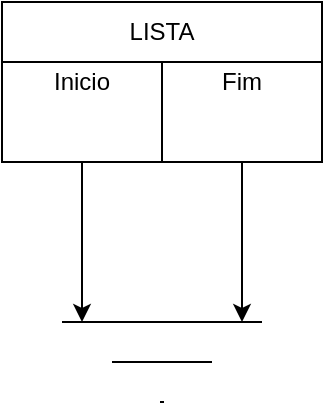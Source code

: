 <mxfile version="26.2.12" pages="45">
  <diagram name="Página-1" id="JHao6Z-fNTj7aoSLbUYs">
    <mxGraphModel dx="976" dy="540" grid="1" gridSize="10" guides="1" tooltips="1" connect="1" arrows="1" fold="1" page="1" pageScale="1" pageWidth="827" pageHeight="1169" math="0" shadow="0">
      <root>
        <mxCell id="0" />
        <mxCell id="1" parent="0" />
        <mxCell id="5etUntvrqcCySZvZzC6s-4" style="edgeStyle=orthogonalEdgeStyle;rounded=0;orthogonalLoop=1;jettySize=auto;html=1;" edge="1" parent="1" source="5etUntvrqcCySZvZzC6s-1">
          <mxGeometry relative="1" as="geometry">
            <mxPoint x="330" y="240" as="targetPoint" />
          </mxGeometry>
        </mxCell>
        <mxCell id="5etUntvrqcCySZvZzC6s-1" value="Inicio" style="whiteSpace=wrap;html=1;aspect=fixed;" vertex="1" parent="1">
          <mxGeometry x="290" y="80" width="80" height="80" as="geometry" />
        </mxCell>
        <mxCell id="5etUntvrqcCySZvZzC6s-5" style="edgeStyle=orthogonalEdgeStyle;rounded=0;orthogonalLoop=1;jettySize=auto;html=1;" edge="1" parent="1" source="5etUntvrqcCySZvZzC6s-2">
          <mxGeometry relative="1" as="geometry">
            <mxPoint x="410" y="240" as="targetPoint" />
          </mxGeometry>
        </mxCell>
        <mxCell id="5etUntvrqcCySZvZzC6s-2" value="Fim" style="whiteSpace=wrap;html=1;aspect=fixed;" vertex="1" parent="1">
          <mxGeometry x="370" y="80" width="80" height="80" as="geometry" />
        </mxCell>
        <mxCell id="5etUntvrqcCySZvZzC6s-3" value="" style="shape=mxgraph.arrows2.wedgeArrowDashed2;html=1;bendable=0;startWidth=50;stepSize=15;rounded=0;" edge="1" parent="1">
          <mxGeometry width="100" height="100" relative="1" as="geometry">
            <mxPoint x="370" y="240" as="sourcePoint" />
            <mxPoint x="370" y="280" as="targetPoint" />
          </mxGeometry>
        </mxCell>
        <mxCell id="ye1bsZGvk22mIQPZKw2g-1" value="LISTA" style="rounded=0;whiteSpace=wrap;html=1;" vertex="1" parent="1">
          <mxGeometry x="290" y="80" width="160" height="30" as="geometry" />
        </mxCell>
      </root>
    </mxGraphModel>
  </diagram>
  <diagram name="Cópia do Página-1" id="aa13rpWn2VP0HNb-oo_r">
    <mxGraphModel dx="830" dy="459" grid="1" gridSize="10" guides="1" tooltips="1" connect="1" arrows="1" fold="1" page="1" pageScale="1" pageWidth="827" pageHeight="1169" math="0" shadow="0">
      <root>
        <mxCell id="Vbov-PxUYNCEUYp8tiwz-0" />
        <mxCell id="Vbov-PxUYNCEUYp8tiwz-1" parent="Vbov-PxUYNCEUYp8tiwz-0" />
        <mxCell id="Vbov-PxUYNCEUYp8tiwz-2" style="edgeStyle=orthogonalEdgeStyle;rounded=0;orthogonalLoop=1;jettySize=auto;html=1;" edge="1" parent="Vbov-PxUYNCEUYp8tiwz-1" source="Vbov-PxUYNCEUYp8tiwz-3">
          <mxGeometry relative="1" as="geometry">
            <mxPoint x="330" y="240" as="targetPoint" />
          </mxGeometry>
        </mxCell>
        <mxCell id="Vbov-PxUYNCEUYp8tiwz-3" value="Inicio" style="whiteSpace=wrap;html=1;aspect=fixed;" vertex="1" parent="Vbov-PxUYNCEUYp8tiwz-1">
          <mxGeometry x="290" y="80" width="80" height="80" as="geometry" />
        </mxCell>
        <mxCell id="Vbov-PxUYNCEUYp8tiwz-4" style="edgeStyle=orthogonalEdgeStyle;rounded=0;orthogonalLoop=1;jettySize=auto;html=1;" edge="1" parent="Vbov-PxUYNCEUYp8tiwz-1" source="Vbov-PxUYNCEUYp8tiwz-5">
          <mxGeometry relative="1" as="geometry">
            <mxPoint x="410" y="240" as="targetPoint" />
          </mxGeometry>
        </mxCell>
        <mxCell id="Vbov-PxUYNCEUYp8tiwz-5" value="Fim" style="whiteSpace=wrap;html=1;aspect=fixed;" vertex="1" parent="Vbov-PxUYNCEUYp8tiwz-1">
          <mxGeometry x="370" y="80" width="80" height="80" as="geometry" />
        </mxCell>
        <mxCell id="Vbov-PxUYNCEUYp8tiwz-6" value="" style="shape=mxgraph.arrows2.wedgeArrowDashed2;html=1;bendable=0;startWidth=50;stepSize=15;rounded=0;" edge="1" parent="Vbov-PxUYNCEUYp8tiwz-1">
          <mxGeometry width="100" height="100" relative="1" as="geometry">
            <mxPoint x="370" y="240" as="sourcePoint" />
            <mxPoint x="370" y="280" as="targetPoint" />
          </mxGeometry>
        </mxCell>
        <mxCell id="CV_8NAlyr3MEZsI4LbE3-1" style="edgeStyle=orthogonalEdgeStyle;rounded=0;orthogonalLoop=1;jettySize=auto;html=1;" edge="1" parent="Vbov-PxUYNCEUYp8tiwz-1" source="CV_8NAlyr3MEZsI4LbE3-0">
          <mxGeometry relative="1" as="geometry">
            <mxPoint x="370" y="280" as="targetPoint" />
          </mxGeometry>
        </mxCell>
        <mxCell id="CV_8NAlyr3MEZsI4LbE3-0" value="3" style="whiteSpace=wrap;html=1;aspect=fixed;" vertex="1" parent="Vbov-PxUYNCEUYp8tiwz-1">
          <mxGeometry x="330" y="330" width="80" height="80" as="geometry" />
        </mxCell>
        <mxCell id="X1YnkanzoT26LgqUtJFK-0" value="LISTA" style="rounded=0;whiteSpace=wrap;html=1;" vertex="1" parent="Vbov-PxUYNCEUYp8tiwz-1">
          <mxGeometry x="290" y="80" width="160" height="30" as="geometry" />
        </mxCell>
      </root>
    </mxGraphModel>
  </diagram>
  <diagram name="Cópia do Cópia do Página-1" id="URcfPiCnZT7PWJzI2CX3">
    <mxGraphModel dx="830" dy="459" grid="1" gridSize="10" guides="1" tooltips="1" connect="1" arrows="1" fold="1" page="1" pageScale="1" pageWidth="827" pageHeight="1169" math="0" shadow="0">
      <root>
        <mxCell id="D4q7tVLYWZssoZ4vvEo1-0" />
        <mxCell id="D4q7tVLYWZssoZ4vvEo1-1" parent="D4q7tVLYWZssoZ4vvEo1-0" />
        <mxCell id="D4q7tVLYWZssoZ4vvEo1-2" style="edgeStyle=orthogonalEdgeStyle;rounded=0;orthogonalLoop=1;jettySize=auto;html=1;entryX=0;entryY=0.5;entryDx=0;entryDy=0;" edge="1" parent="D4q7tVLYWZssoZ4vvEo1-1" source="D4q7tVLYWZssoZ4vvEo1-3" target="D4q7tVLYWZssoZ4vvEo1-8">
          <mxGeometry relative="1" as="geometry">
            <mxPoint x="330" y="240" as="targetPoint" />
            <Array as="points">
              <mxPoint x="240" y="120" />
              <mxPoint x="240" y="370" />
            </Array>
          </mxGeometry>
        </mxCell>
        <mxCell id="D4q7tVLYWZssoZ4vvEo1-3" value="Inicio" style="whiteSpace=wrap;html=1;aspect=fixed;" vertex="1" parent="D4q7tVLYWZssoZ4vvEo1-1">
          <mxGeometry x="290" y="80" width="80" height="80" as="geometry" />
        </mxCell>
        <mxCell id="D4q7tVLYWZssoZ4vvEo1-5" value="Fim" style="whiteSpace=wrap;html=1;aspect=fixed;" vertex="1" parent="D4q7tVLYWZssoZ4vvEo1-1">
          <mxGeometry x="370" y="80" width="80" height="80" as="geometry" />
        </mxCell>
        <mxCell id="D4q7tVLYWZssoZ4vvEo1-6" value="" style="shape=mxgraph.arrows2.wedgeArrowDashed2;html=1;bendable=0;startWidth=50;stepSize=15;rounded=0;" edge="1" parent="D4q7tVLYWZssoZ4vvEo1-1">
          <mxGeometry width="100" height="100" relative="1" as="geometry">
            <mxPoint x="370" y="240" as="sourcePoint" />
            <mxPoint x="370" y="280" as="targetPoint" />
          </mxGeometry>
        </mxCell>
        <mxCell id="D4q7tVLYWZssoZ4vvEo1-7" style="edgeStyle=orthogonalEdgeStyle;rounded=0;orthogonalLoop=1;jettySize=auto;html=1;" edge="1" parent="D4q7tVLYWZssoZ4vvEo1-1" source="D4q7tVLYWZssoZ4vvEo1-8">
          <mxGeometry relative="1" as="geometry">
            <mxPoint x="370" y="280" as="targetPoint" />
          </mxGeometry>
        </mxCell>
        <mxCell id="D4q7tVLYWZssoZ4vvEo1-8" value="3" style="whiteSpace=wrap;html=1;aspect=fixed;" vertex="1" parent="D4q7tVLYWZssoZ4vvEo1-1">
          <mxGeometry x="330" y="330" width="80" height="80" as="geometry" />
        </mxCell>
        <mxCell id="90bpZgnr3giUZGjgLxU8-0" value="LISTA" style="rounded=0;whiteSpace=wrap;html=1;" vertex="1" parent="D4q7tVLYWZssoZ4vvEo1-1">
          <mxGeometry x="290" y="80" width="160" height="30" as="geometry" />
        </mxCell>
        <mxCell id="-D4vVuCNFSxZRaNec3C8-0" style="edgeStyle=orthogonalEdgeStyle;rounded=0;orthogonalLoop=1;jettySize=auto;html=1;" edge="1" parent="D4q7tVLYWZssoZ4vvEo1-1">
          <mxGeometry relative="1" as="geometry">
            <mxPoint x="410" y="240" as="targetPoint" />
            <mxPoint x="410" y="160" as="sourcePoint" />
          </mxGeometry>
        </mxCell>
      </root>
    </mxGraphModel>
  </diagram>
  <diagram name="Cópia do Cópia do Cópia do Página-1" id="-7SPLbXzeX3a8CadTuBY">
    <mxGraphModel dx="830" dy="459" grid="1" gridSize="10" guides="1" tooltips="1" connect="1" arrows="1" fold="1" page="1" pageScale="1" pageWidth="827" pageHeight="1169" math="0" shadow="0">
      <root>
        <mxCell id="slGSCk-VeyDZMVL2CZZ5-0" />
        <mxCell id="slGSCk-VeyDZMVL2CZZ5-1" parent="slGSCk-VeyDZMVL2CZZ5-0" />
        <mxCell id="slGSCk-VeyDZMVL2CZZ5-2" style="edgeStyle=orthogonalEdgeStyle;rounded=0;orthogonalLoop=1;jettySize=auto;html=1;entryX=0;entryY=0.5;entryDx=0;entryDy=0;" edge="1" parent="slGSCk-VeyDZMVL2CZZ5-1" source="slGSCk-VeyDZMVL2CZZ5-3" target="slGSCk-VeyDZMVL2CZZ5-8">
          <mxGeometry relative="1" as="geometry">
            <mxPoint x="330" y="240" as="targetPoint" />
            <Array as="points">
              <mxPoint x="240" y="120" />
              <mxPoint x="240" y="370" />
            </Array>
          </mxGeometry>
        </mxCell>
        <mxCell id="slGSCk-VeyDZMVL2CZZ5-3" value="Inicio" style="whiteSpace=wrap;html=1;aspect=fixed;" vertex="1" parent="slGSCk-VeyDZMVL2CZZ5-1">
          <mxGeometry x="290" y="80" width="80" height="80" as="geometry" />
        </mxCell>
        <mxCell id="slGSCk-VeyDZMVL2CZZ5-4" style="edgeStyle=orthogonalEdgeStyle;rounded=0;orthogonalLoop=1;jettySize=auto;html=1;entryX=1;entryY=0.5;entryDx=0;entryDy=0;" edge="1" parent="slGSCk-VeyDZMVL2CZZ5-1" source="slGSCk-VeyDZMVL2CZZ5-5" target="slGSCk-VeyDZMVL2CZZ5-8">
          <mxGeometry relative="1" as="geometry">
            <Array as="points">
              <mxPoint x="480" y="120" />
              <mxPoint x="480" y="370" />
            </Array>
          </mxGeometry>
        </mxCell>
        <mxCell id="slGSCk-VeyDZMVL2CZZ5-5" value="Fim" style="whiteSpace=wrap;html=1;aspect=fixed;" vertex="1" parent="slGSCk-VeyDZMVL2CZZ5-1">
          <mxGeometry x="370" y="80" width="80" height="80" as="geometry" />
        </mxCell>
        <mxCell id="slGSCk-VeyDZMVL2CZZ5-6" value="" style="shape=mxgraph.arrows2.wedgeArrowDashed2;html=1;bendable=0;startWidth=50;stepSize=15;rounded=0;" edge="1" parent="slGSCk-VeyDZMVL2CZZ5-1">
          <mxGeometry width="100" height="100" relative="1" as="geometry">
            <mxPoint x="370" y="240" as="sourcePoint" />
            <mxPoint x="370" y="280" as="targetPoint" />
          </mxGeometry>
        </mxCell>
        <mxCell id="slGSCk-VeyDZMVL2CZZ5-7" style="edgeStyle=orthogonalEdgeStyle;rounded=0;orthogonalLoop=1;jettySize=auto;html=1;" edge="1" parent="slGSCk-VeyDZMVL2CZZ5-1" source="slGSCk-VeyDZMVL2CZZ5-8">
          <mxGeometry relative="1" as="geometry">
            <mxPoint x="370" y="280" as="targetPoint" />
          </mxGeometry>
        </mxCell>
        <mxCell id="slGSCk-VeyDZMVL2CZZ5-8" value="3" style="whiteSpace=wrap;html=1;aspect=fixed;" vertex="1" parent="slGSCk-VeyDZMVL2CZZ5-1">
          <mxGeometry x="330" y="330" width="80" height="80" as="geometry" />
        </mxCell>
        <mxCell id="hVX6Pji_sX-gJ_JXpkpx-0" value="LISTA" style="rounded=0;whiteSpace=wrap;html=1;" vertex="1" parent="slGSCk-VeyDZMVL2CZZ5-1">
          <mxGeometry x="290" y="80" width="160" height="30" as="geometry" />
        </mxCell>
      </root>
    </mxGraphModel>
  </diagram>
  <diagram name="Cópia do Cópia do Cópia do Cópia do Página-1" id="l7T2lJsG2ffxo8BDV7qc">
    <mxGraphModel dx="830" dy="459" grid="1" gridSize="10" guides="1" tooltips="1" connect="1" arrows="1" fold="1" page="1" pageScale="1" pageWidth="827" pageHeight="1169" math="0" shadow="0">
      <root>
        <mxCell id="RdigZp8aQMIPDISen30p-0" />
        <mxCell id="RdigZp8aQMIPDISen30p-1" parent="RdigZp8aQMIPDISen30p-0" />
        <mxCell id="Tk2w2zA9I-UUpid58DEy-1" style="edgeStyle=orthogonalEdgeStyle;rounded=0;orthogonalLoop=1;jettySize=auto;html=1;entryX=0.25;entryY=0;entryDx=0;entryDy=0;" edge="1" parent="RdigZp8aQMIPDISen30p-1" source="RdigZp8aQMIPDISen30p-3" target="RdigZp8aQMIPDISen30p-8">
          <mxGeometry relative="1" as="geometry" />
        </mxCell>
        <mxCell id="RdigZp8aQMIPDISen30p-3" value="Inicio" style="whiteSpace=wrap;html=1;aspect=fixed;" vertex="1" parent="RdigZp8aQMIPDISen30p-1">
          <mxGeometry x="290" y="80" width="80" height="80" as="geometry" />
        </mxCell>
        <mxCell id="Tk2w2zA9I-UUpid58DEy-0" style="edgeStyle=orthogonalEdgeStyle;rounded=0;orthogonalLoop=1;jettySize=auto;html=1;entryX=0.75;entryY=0;entryDx=0;entryDy=0;" edge="1" parent="RdigZp8aQMIPDISen30p-1" source="RdigZp8aQMIPDISen30p-5" target="RdigZp8aQMIPDISen30p-8">
          <mxGeometry relative="1" as="geometry" />
        </mxCell>
        <mxCell id="RdigZp8aQMIPDISen30p-5" value="Fim" style="whiteSpace=wrap;html=1;aspect=fixed;" vertex="1" parent="RdigZp8aQMIPDISen30p-1">
          <mxGeometry x="370" y="80" width="80" height="80" as="geometry" />
        </mxCell>
        <mxCell id="RdigZp8aQMIPDISen30p-6" value="" style="shape=mxgraph.arrows2.wedgeArrowDashed2;html=1;bendable=0;startWidth=50;stepSize=15;rounded=0;" edge="1" parent="RdigZp8aQMIPDISen30p-1">
          <mxGeometry width="100" height="100" relative="1" as="geometry">
            <mxPoint x="370" y="340" as="sourcePoint" />
            <mxPoint x="370" y="380" as="targetPoint" />
          </mxGeometry>
        </mxCell>
        <mxCell id="Tk2w2zA9I-UUpid58DEy-2" style="edgeStyle=orthogonalEdgeStyle;rounded=0;orthogonalLoop=1;jettySize=auto;html=1;" edge="1" parent="RdigZp8aQMIPDISen30p-1" source="RdigZp8aQMIPDISen30p-8">
          <mxGeometry relative="1" as="geometry">
            <mxPoint x="370" y="340" as="targetPoint" />
          </mxGeometry>
        </mxCell>
        <mxCell id="RdigZp8aQMIPDISen30p-8" value="3" style="whiteSpace=wrap;html=1;aspect=fixed;" vertex="1" parent="RdigZp8aQMIPDISen30p-1">
          <mxGeometry x="330" y="200" width="80" height="80" as="geometry" />
        </mxCell>
        <mxCell id="RdigZp8aQMIPDISen30p-9" value="LISTA" style="rounded=0;whiteSpace=wrap;html=1;" vertex="1" parent="RdigZp8aQMIPDISen30p-1">
          <mxGeometry x="290" y="80" width="160" height="30" as="geometry" />
        </mxCell>
        <mxCell id="Tk2w2zA9I-UUpid58DEy-3" value="Aux" style="text;html=1;align=center;verticalAlign=middle;resizable=0;points=[];autosize=1;strokeColor=none;fillColor=none;fontSize=25;" vertex="1" parent="RdigZp8aQMIPDISen30p-1">
          <mxGeometry x="125" y="173" width="70" height="40" as="geometry" />
        </mxCell>
        <mxCell id="Tk2w2zA9I-UUpid58DEy-4" value="" style="endArrow=classic;html=1;rounded=0;entryX=0;entryY=0.5;entryDx=0;entryDy=0;exitX=0.975;exitY=0.533;exitDx=0;exitDy=0;exitPerimeter=0;" edge="1" parent="RdigZp8aQMIPDISen30p-1" source="Tk2w2zA9I-UUpid58DEy-3" target="RdigZp8aQMIPDISen30p-8">
          <mxGeometry width="50" height="50" relative="1" as="geometry">
            <mxPoint x="390" y="270" as="sourcePoint" />
            <mxPoint x="440" y="220" as="targetPoint" />
          </mxGeometry>
        </mxCell>
      </root>
    </mxGraphModel>
  </diagram>
  <diagram name="Cópia do Cópia do Cópia do Cópia do Cópia do Página-1" id="cgE_aXgjXsvo_PVDyJ4l">
    <mxGraphModel dx="830" dy="459" grid="1" gridSize="10" guides="1" tooltips="1" connect="1" arrows="1" fold="1" page="1" pageScale="1" pageWidth="827" pageHeight="1169" math="0" shadow="0">
      <root>
        <mxCell id="49RHRT7-EGhdcCU-DN6N-0" />
        <mxCell id="49RHRT7-EGhdcCU-DN6N-1" parent="49RHRT7-EGhdcCU-DN6N-0" />
        <mxCell id="49RHRT7-EGhdcCU-DN6N-2" style="edgeStyle=orthogonalEdgeStyle;rounded=0;orthogonalLoop=1;jettySize=auto;html=1;exitX=0.25;exitY=1;exitDx=0;exitDy=0;" edge="1" parent="49RHRT7-EGhdcCU-DN6N-1" source="49RHRT7-EGhdcCU-DN6N-3">
          <mxGeometry relative="1" as="geometry">
            <mxPoint x="340" y="340" as="targetPoint" />
            <Array as="points">
              <mxPoint x="320" y="160" />
              <mxPoint x="320" y="320" />
              <mxPoint x="340" y="320" />
            </Array>
          </mxGeometry>
        </mxCell>
        <mxCell id="49RHRT7-EGhdcCU-DN6N-3" value="Inicio" style="whiteSpace=wrap;html=1;aspect=fixed;" vertex="1" parent="49RHRT7-EGhdcCU-DN6N-1">
          <mxGeometry x="290" y="80" width="80" height="80" as="geometry" />
        </mxCell>
        <mxCell id="49RHRT7-EGhdcCU-DN6N-4" style="edgeStyle=orthogonalEdgeStyle;rounded=0;orthogonalLoop=1;jettySize=auto;html=1;entryX=0.75;entryY=0;entryDx=0;entryDy=0;" edge="1" parent="49RHRT7-EGhdcCU-DN6N-1" source="49RHRT7-EGhdcCU-DN6N-5" target="49RHRT7-EGhdcCU-DN6N-8">
          <mxGeometry relative="1" as="geometry" />
        </mxCell>
        <mxCell id="49RHRT7-EGhdcCU-DN6N-5" value="Fim" style="whiteSpace=wrap;html=1;aspect=fixed;" vertex="1" parent="49RHRT7-EGhdcCU-DN6N-1">
          <mxGeometry x="370" y="80" width="80" height="80" as="geometry" />
        </mxCell>
        <mxCell id="49RHRT7-EGhdcCU-DN6N-6" value="" style="shape=mxgraph.arrows2.wedgeArrowDashed2;html=1;bendable=0;startWidth=50;stepSize=15;rounded=0;" edge="1" parent="49RHRT7-EGhdcCU-DN6N-1">
          <mxGeometry width="100" height="100" relative="1" as="geometry">
            <mxPoint x="370" y="340" as="sourcePoint" />
            <mxPoint x="370" y="380" as="targetPoint" />
          </mxGeometry>
        </mxCell>
        <mxCell id="49RHRT7-EGhdcCU-DN6N-7" style="edgeStyle=orthogonalEdgeStyle;rounded=0;orthogonalLoop=1;jettySize=auto;html=1;" edge="1" parent="49RHRT7-EGhdcCU-DN6N-1" source="49RHRT7-EGhdcCU-DN6N-8">
          <mxGeometry relative="1" as="geometry">
            <mxPoint x="370" y="340" as="targetPoint" />
          </mxGeometry>
        </mxCell>
        <mxCell id="49RHRT7-EGhdcCU-DN6N-8" value="3" style="whiteSpace=wrap;html=1;aspect=fixed;" vertex="1" parent="49RHRT7-EGhdcCU-DN6N-1">
          <mxGeometry x="330" y="200" width="80" height="80" as="geometry" />
        </mxCell>
        <mxCell id="49RHRT7-EGhdcCU-DN6N-9" value="LISTA" style="rounded=0;whiteSpace=wrap;html=1;" vertex="1" parent="49RHRT7-EGhdcCU-DN6N-1">
          <mxGeometry x="290" y="80" width="160" height="30" as="geometry" />
        </mxCell>
        <mxCell id="49RHRT7-EGhdcCU-DN6N-10" value="Aux" style="text;html=1;align=center;verticalAlign=middle;resizable=0;points=[];autosize=1;strokeColor=none;fillColor=none;fontSize=25;" vertex="1" parent="49RHRT7-EGhdcCU-DN6N-1">
          <mxGeometry x="125" y="173" width="70" height="40" as="geometry" />
        </mxCell>
        <mxCell id="49RHRT7-EGhdcCU-DN6N-11" value="" style="endArrow=classic;html=1;rounded=0;entryX=0;entryY=0.5;entryDx=0;entryDy=0;exitX=0.975;exitY=0.533;exitDx=0;exitDy=0;exitPerimeter=0;" edge="1" parent="49RHRT7-EGhdcCU-DN6N-1" source="49RHRT7-EGhdcCU-DN6N-10" target="49RHRT7-EGhdcCU-DN6N-8">
          <mxGeometry width="50" height="50" relative="1" as="geometry">
            <mxPoint x="390" y="270" as="sourcePoint" />
            <mxPoint x="440" y="220" as="targetPoint" />
          </mxGeometry>
        </mxCell>
      </root>
    </mxGraphModel>
  </diagram>
  <diagram name="Cópia do Cópia do Cópia do Cópia do Cópia do Cópia do Página-1" id="geOMDZP_JSmp_SZoqqQu">
    <mxGraphModel dx="830" dy="459" grid="1" gridSize="10" guides="1" tooltips="1" connect="1" arrows="1" fold="1" page="1" pageScale="1" pageWidth="827" pageHeight="1169" math="0" shadow="0">
      <root>
        <mxCell id="mu4BA-TAsuTK8yPbB8Kw-0" />
        <mxCell id="mu4BA-TAsuTK8yPbB8Kw-1" parent="mu4BA-TAsuTK8yPbB8Kw-0" />
        <mxCell id="mu4BA-TAsuTK8yPbB8Kw-2" style="edgeStyle=orthogonalEdgeStyle;rounded=0;orthogonalLoop=1;jettySize=auto;html=1;exitX=0.25;exitY=1;exitDx=0;exitDy=0;" edge="1" parent="mu4BA-TAsuTK8yPbB8Kw-1" source="mu4BA-TAsuTK8yPbB8Kw-3">
          <mxGeometry relative="1" as="geometry">
            <mxPoint x="340" y="340" as="targetPoint" />
            <Array as="points">
              <mxPoint x="320" y="160" />
              <mxPoint x="320" y="320" />
              <mxPoint x="340" y="320" />
            </Array>
          </mxGeometry>
        </mxCell>
        <mxCell id="mu4BA-TAsuTK8yPbB8Kw-3" value="Inicio" style="whiteSpace=wrap;html=1;aspect=fixed;" vertex="1" parent="mu4BA-TAsuTK8yPbB8Kw-1">
          <mxGeometry x="290" y="80" width="80" height="80" as="geometry" />
        </mxCell>
        <mxCell id="mu4BA-TAsuTK8yPbB8Kw-4" style="edgeStyle=orthogonalEdgeStyle;rounded=0;orthogonalLoop=1;jettySize=auto;html=1;" edge="1" parent="mu4BA-TAsuTK8yPbB8Kw-1" source="mu4BA-TAsuTK8yPbB8Kw-5">
          <mxGeometry relative="1" as="geometry">
            <mxPoint x="400" y="340" as="targetPoint" />
            <Array as="points">
              <mxPoint x="420" y="320" />
              <mxPoint x="401" y="320" />
            </Array>
          </mxGeometry>
        </mxCell>
        <mxCell id="mu4BA-TAsuTK8yPbB8Kw-5" value="Fim" style="whiteSpace=wrap;html=1;aspect=fixed;" vertex="1" parent="mu4BA-TAsuTK8yPbB8Kw-1">
          <mxGeometry x="370" y="80" width="80" height="80" as="geometry" />
        </mxCell>
        <mxCell id="mu4BA-TAsuTK8yPbB8Kw-6" value="" style="shape=mxgraph.arrows2.wedgeArrowDashed2;html=1;bendable=0;startWidth=50;stepSize=15;rounded=0;" edge="1" parent="mu4BA-TAsuTK8yPbB8Kw-1">
          <mxGeometry width="100" height="100" relative="1" as="geometry">
            <mxPoint x="370" y="340" as="sourcePoint" />
            <mxPoint x="370" y="380" as="targetPoint" />
          </mxGeometry>
        </mxCell>
        <mxCell id="mu4BA-TAsuTK8yPbB8Kw-7" style="edgeStyle=orthogonalEdgeStyle;rounded=0;orthogonalLoop=1;jettySize=auto;html=1;" edge="1" parent="mu4BA-TAsuTK8yPbB8Kw-1" source="mu4BA-TAsuTK8yPbB8Kw-8">
          <mxGeometry relative="1" as="geometry">
            <mxPoint x="370" y="340" as="targetPoint" />
          </mxGeometry>
        </mxCell>
        <mxCell id="mu4BA-TAsuTK8yPbB8Kw-8" value="3" style="whiteSpace=wrap;html=1;aspect=fixed;" vertex="1" parent="mu4BA-TAsuTK8yPbB8Kw-1">
          <mxGeometry x="330" y="200" width="80" height="80" as="geometry" />
        </mxCell>
        <mxCell id="mu4BA-TAsuTK8yPbB8Kw-9" value="LISTA" style="rounded=0;whiteSpace=wrap;html=1;" vertex="1" parent="mu4BA-TAsuTK8yPbB8Kw-1">
          <mxGeometry x="290" y="80" width="160" height="30" as="geometry" />
        </mxCell>
        <mxCell id="mu4BA-TAsuTK8yPbB8Kw-10" value="Aux" style="text;html=1;align=center;verticalAlign=middle;resizable=0;points=[];autosize=1;strokeColor=none;fillColor=none;fontSize=25;" vertex="1" parent="mu4BA-TAsuTK8yPbB8Kw-1">
          <mxGeometry x="125" y="173" width="70" height="40" as="geometry" />
        </mxCell>
        <mxCell id="mu4BA-TAsuTK8yPbB8Kw-11" value="" style="endArrow=classic;html=1;rounded=0;entryX=0;entryY=0.5;entryDx=0;entryDy=0;exitX=0.975;exitY=0.533;exitDx=0;exitDy=0;exitPerimeter=0;" edge="1" parent="mu4BA-TAsuTK8yPbB8Kw-1" source="mu4BA-TAsuTK8yPbB8Kw-10" target="mu4BA-TAsuTK8yPbB8Kw-8">
          <mxGeometry width="50" height="50" relative="1" as="geometry">
            <mxPoint x="390" y="270" as="sourcePoint" />
            <mxPoint x="440" y="220" as="targetPoint" />
          </mxGeometry>
        </mxCell>
      </root>
    </mxGraphModel>
  </diagram>
  <diagram name="Cópia do Cópia do Cópia do Cópia do Cópia do Cópia do Cópia do Página-1" id="FWMdJdOB-VNSJl1qAz3h">
    <mxGraphModel dx="830" dy="459" grid="1" gridSize="10" guides="1" tooltips="1" connect="1" arrows="1" fold="1" page="1" pageScale="1" pageWidth="827" pageHeight="1169" math="0" shadow="0">
      <root>
        <mxCell id="hTMLsWcmIoDbTba6YJeu-0" />
        <mxCell id="hTMLsWcmIoDbTba6YJeu-1" parent="hTMLsWcmIoDbTba6YJeu-0" />
        <mxCell id="hTMLsWcmIoDbTba6YJeu-2" style="edgeStyle=orthogonalEdgeStyle;rounded=0;orthogonalLoop=1;jettySize=auto;html=1;exitX=0.25;exitY=1;exitDx=0;exitDy=0;" edge="1" parent="hTMLsWcmIoDbTba6YJeu-1" source="hTMLsWcmIoDbTba6YJeu-3">
          <mxGeometry relative="1" as="geometry">
            <mxPoint x="340" y="340" as="targetPoint" />
            <Array as="points">
              <mxPoint x="320" y="160" />
              <mxPoint x="320" y="320" />
              <mxPoint x="340" y="320" />
            </Array>
          </mxGeometry>
        </mxCell>
        <mxCell id="hTMLsWcmIoDbTba6YJeu-3" value="Inicio" style="whiteSpace=wrap;html=1;aspect=fixed;" vertex="1" parent="hTMLsWcmIoDbTba6YJeu-1">
          <mxGeometry x="290" y="80" width="80" height="80" as="geometry" />
        </mxCell>
        <mxCell id="hTMLsWcmIoDbTba6YJeu-4" style="edgeStyle=orthogonalEdgeStyle;rounded=0;orthogonalLoop=1;jettySize=auto;html=1;" edge="1" parent="hTMLsWcmIoDbTba6YJeu-1" source="hTMLsWcmIoDbTba6YJeu-5">
          <mxGeometry relative="1" as="geometry">
            <mxPoint x="400" y="340" as="targetPoint" />
            <Array as="points">
              <mxPoint x="420" y="320" />
              <mxPoint x="401" y="320" />
            </Array>
          </mxGeometry>
        </mxCell>
        <mxCell id="hTMLsWcmIoDbTba6YJeu-5" value="Fim" style="whiteSpace=wrap;html=1;aspect=fixed;" vertex="1" parent="hTMLsWcmIoDbTba6YJeu-1">
          <mxGeometry x="370" y="80" width="80" height="80" as="geometry" />
        </mxCell>
        <mxCell id="hTMLsWcmIoDbTba6YJeu-6" value="" style="shape=mxgraph.arrows2.wedgeArrowDashed2;html=1;bendable=0;startWidth=50;stepSize=15;rounded=0;" edge="1" parent="hTMLsWcmIoDbTba6YJeu-1">
          <mxGeometry width="100" height="100" relative="1" as="geometry">
            <mxPoint x="370" y="340" as="sourcePoint" />
            <mxPoint x="370" y="380" as="targetPoint" />
          </mxGeometry>
        </mxCell>
        <mxCell id="hTMLsWcmIoDbTba6YJeu-7" style="edgeStyle=orthogonalEdgeStyle;rounded=0;orthogonalLoop=1;jettySize=auto;html=1;" edge="1" parent="hTMLsWcmIoDbTba6YJeu-1" source="hTMLsWcmIoDbTba6YJeu-8">
          <mxGeometry relative="1" as="geometry">
            <mxPoint x="370" y="340" as="targetPoint" />
          </mxGeometry>
        </mxCell>
        <mxCell id="hTMLsWcmIoDbTba6YJeu-8" value="3" style="whiteSpace=wrap;html=1;aspect=fixed;" vertex="1" parent="hTMLsWcmIoDbTba6YJeu-1">
          <mxGeometry x="330" y="200" width="80" height="80" as="geometry" />
        </mxCell>
        <mxCell id="hTMLsWcmIoDbTba6YJeu-9" value="LISTA" style="rounded=0;whiteSpace=wrap;html=1;" vertex="1" parent="hTMLsWcmIoDbTba6YJeu-1">
          <mxGeometry x="290" y="80" width="160" height="30" as="geometry" />
        </mxCell>
        <mxCell id="hTMLsWcmIoDbTba6YJeu-10" value="Aux" style="text;html=1;align=center;verticalAlign=middle;resizable=0;points=[];autosize=1;strokeColor=none;fillColor=none;fontSize=25;" vertex="1" parent="hTMLsWcmIoDbTba6YJeu-1">
          <mxGeometry x="125" y="173" width="70" height="40" as="geometry" />
        </mxCell>
        <mxCell id="hTMLsWcmIoDbTba6YJeu-11" value="" style="endArrow=classic;html=1;rounded=0;entryX=0;entryY=0.5;entryDx=0;entryDy=0;exitX=0.975;exitY=0.533;exitDx=0;exitDy=0;exitPerimeter=0;" edge="1" parent="hTMLsWcmIoDbTba6YJeu-1" source="hTMLsWcmIoDbTba6YJeu-10" target="hTMLsWcmIoDbTba6YJeu-8">
          <mxGeometry width="50" height="50" relative="1" as="geometry">
            <mxPoint x="390" y="270" as="sourcePoint" />
            <mxPoint x="440" y="220" as="targetPoint" />
          </mxGeometry>
        </mxCell>
        <mxCell id="jXUp3LRseFaNX2seCNCE-0" value="" style="verticalLabelPosition=bottom;verticalAlign=top;html=1;shape=mxgraph.basic.x;fillColor=#a20025;strokeColor=#6F0000;fontColor=#ffffff;" vertex="1" parent="hTMLsWcmIoDbTba6YJeu-1">
          <mxGeometry x="320" y="190" width="100" height="100" as="geometry" />
        </mxCell>
      </root>
    </mxGraphModel>
  </diagram>
  <diagram name="Cópia do Cópia do Cópia do Cópia do Cópia do Cópia do Cópia do Cópia do Página-1" id="1wzDPyZwkvPr45yKWfkb">
    <mxGraphModel dx="830" dy="459" grid="1" gridSize="10" guides="1" tooltips="1" connect="1" arrows="1" fold="1" page="1" pageScale="1" pageWidth="827" pageHeight="1169" math="0" shadow="0">
      <root>
        <mxCell id="MO_x6Cz7sWc1Bg_fMLKp-0" />
        <mxCell id="MO_x6Cz7sWc1Bg_fMLKp-1" parent="MO_x6Cz7sWc1Bg_fMLKp-0" />
        <mxCell id="MO_x6Cz7sWc1Bg_fMLKp-2" style="edgeStyle=orthogonalEdgeStyle;rounded=0;orthogonalLoop=1;jettySize=auto;html=1;exitX=0.25;exitY=1;exitDx=0;exitDy=0;" edge="1" parent="MO_x6Cz7sWc1Bg_fMLKp-1" source="MO_x6Cz7sWc1Bg_fMLKp-3">
          <mxGeometry relative="1" as="geometry">
            <mxPoint x="340" y="240" as="targetPoint" />
            <Array as="points">
              <mxPoint x="320" y="160" />
              <mxPoint x="320" y="190" />
              <mxPoint x="340" y="190" />
            </Array>
          </mxGeometry>
        </mxCell>
        <mxCell id="MO_x6Cz7sWc1Bg_fMLKp-3" value="Inicio" style="whiteSpace=wrap;html=1;aspect=fixed;" vertex="1" parent="MO_x6Cz7sWc1Bg_fMLKp-1">
          <mxGeometry x="290" y="80" width="80" height="80" as="geometry" />
        </mxCell>
        <mxCell id="MO_x6Cz7sWc1Bg_fMLKp-4" style="edgeStyle=orthogonalEdgeStyle;rounded=0;orthogonalLoop=1;jettySize=auto;html=1;" edge="1" parent="MO_x6Cz7sWc1Bg_fMLKp-1" source="MO_x6Cz7sWc1Bg_fMLKp-5">
          <mxGeometry relative="1" as="geometry">
            <mxPoint x="400" y="240" as="targetPoint" />
            <Array as="points">
              <mxPoint x="420" y="190" />
              <mxPoint x="401" y="190" />
            </Array>
          </mxGeometry>
        </mxCell>
        <mxCell id="MO_x6Cz7sWc1Bg_fMLKp-5" value="Fim" style="whiteSpace=wrap;html=1;aspect=fixed;" vertex="1" parent="MO_x6Cz7sWc1Bg_fMLKp-1">
          <mxGeometry x="370" y="80" width="80" height="80" as="geometry" />
        </mxCell>
        <mxCell id="MO_x6Cz7sWc1Bg_fMLKp-6" value="" style="shape=mxgraph.arrows2.wedgeArrowDashed2;html=1;bendable=0;startWidth=50;stepSize=15;rounded=0;" edge="1" parent="MO_x6Cz7sWc1Bg_fMLKp-1">
          <mxGeometry width="100" height="100" relative="1" as="geometry">
            <mxPoint x="370" y="240" as="sourcePoint" />
            <mxPoint x="370" y="280" as="targetPoint" />
          </mxGeometry>
        </mxCell>
        <mxCell id="MO_x6Cz7sWc1Bg_fMLKp-9" value="LISTA" style="rounded=0;whiteSpace=wrap;html=1;" vertex="1" parent="MO_x6Cz7sWc1Bg_fMLKp-1">
          <mxGeometry x="290" y="80" width="160" height="30" as="geometry" />
        </mxCell>
      </root>
    </mxGraphModel>
  </diagram>
  <diagram name="Cópia do Cópia do Cópia do Cópia do Cópia do Cópia do Cópia do Cópia do Cópia do Página-1" id="mrgYysVE97QObkx_jrto">
    <mxGraphModel dx="830" dy="459" grid="1" gridSize="10" guides="1" tooltips="1" connect="1" arrows="1" fold="1" page="1" pageScale="1" pageWidth="827" pageHeight="1169" math="0" shadow="0">
      <root>
        <mxCell id="bTrn6jvkW6LWrG__jFzN-0" />
        <mxCell id="bTrn6jvkW6LWrG__jFzN-1" parent="bTrn6jvkW6LWrG__jFzN-0" />
        <mxCell id="bTrn6jvkW6LWrG__jFzN-2" style="edgeStyle=orthogonalEdgeStyle;rounded=0;orthogonalLoop=1;jettySize=auto;html=1;exitX=0.25;exitY=1;exitDx=0;exitDy=0;" edge="1" parent="bTrn6jvkW6LWrG__jFzN-1" source="bTrn6jvkW6LWrG__jFzN-3">
          <mxGeometry relative="1" as="geometry">
            <mxPoint x="340" y="240" as="targetPoint" />
            <Array as="points">
              <mxPoint x="320" y="160" />
              <mxPoint x="320" y="190" />
              <mxPoint x="340" y="190" />
            </Array>
          </mxGeometry>
        </mxCell>
        <mxCell id="bTrn6jvkW6LWrG__jFzN-3" value="Inicio" style="whiteSpace=wrap;html=1;aspect=fixed;" vertex="1" parent="bTrn6jvkW6LWrG__jFzN-1">
          <mxGeometry x="290" y="80" width="80" height="80" as="geometry" />
        </mxCell>
        <mxCell id="bTrn6jvkW6LWrG__jFzN-4" style="edgeStyle=orthogonalEdgeStyle;rounded=0;orthogonalLoop=1;jettySize=auto;html=1;" edge="1" parent="bTrn6jvkW6LWrG__jFzN-1" source="bTrn6jvkW6LWrG__jFzN-5">
          <mxGeometry relative="1" as="geometry">
            <mxPoint x="400" y="240" as="targetPoint" />
            <Array as="points">
              <mxPoint x="420" y="190" />
              <mxPoint x="401" y="190" />
            </Array>
          </mxGeometry>
        </mxCell>
        <mxCell id="bTrn6jvkW6LWrG__jFzN-5" value="Fim" style="whiteSpace=wrap;html=1;aspect=fixed;" vertex="1" parent="bTrn6jvkW6LWrG__jFzN-1">
          <mxGeometry x="370" y="80" width="80" height="80" as="geometry" />
        </mxCell>
        <mxCell id="bTrn6jvkW6LWrG__jFzN-6" value="" style="shape=mxgraph.arrows2.wedgeArrowDashed2;html=1;bendable=0;startWidth=50;stepSize=15;rounded=0;" edge="1" parent="bTrn6jvkW6LWrG__jFzN-1">
          <mxGeometry width="100" height="100" relative="1" as="geometry">
            <mxPoint x="370" y="240" as="sourcePoint" />
            <mxPoint x="370" y="280" as="targetPoint" />
          </mxGeometry>
        </mxCell>
        <mxCell id="bTrn6jvkW6LWrG__jFzN-7" value="LISTA" style="rounded=0;whiteSpace=wrap;html=1;" vertex="1" parent="bTrn6jvkW6LWrG__jFzN-1">
          <mxGeometry x="290" y="80" width="160" height="30" as="geometry" />
        </mxCell>
        <mxCell id="XJbOKZ3v_paJUjokEU70-0" style="edgeStyle=orthogonalEdgeStyle;rounded=0;orthogonalLoop=1;jettySize=auto;html=1;" edge="1" parent="bTrn6jvkW6LWrG__jFzN-1" source="XJbOKZ3v_paJUjokEU70-1">
          <mxGeometry relative="1" as="geometry">
            <mxPoint x="370" y="280" as="targetPoint" />
          </mxGeometry>
        </mxCell>
        <mxCell id="XJbOKZ3v_paJUjokEU70-1" value="4" style="whiteSpace=wrap;html=1;aspect=fixed;" vertex="1" parent="bTrn6jvkW6LWrG__jFzN-1">
          <mxGeometry x="330" y="330" width="80" height="80" as="geometry" />
        </mxCell>
      </root>
    </mxGraphModel>
  </diagram>
  <diagram name="Cópia do Cópia do Cópia do Cópia do Cópia do Cópia do Cópia do Cópia do Cópia do Cópia do Página-1" id="CXF4Bu1EflUfwbiKUMN4">
    <mxGraphModel dx="830" dy="459" grid="1" gridSize="10" guides="1" tooltips="1" connect="1" arrows="1" fold="1" page="1" pageScale="1" pageWidth="827" pageHeight="1169" math="0" shadow="0">
      <root>
        <mxCell id="jqbfh7KwQLoYEVR4ws37-0" />
        <mxCell id="jqbfh7KwQLoYEVR4ws37-1" parent="jqbfh7KwQLoYEVR4ws37-0" />
        <mxCell id="jqbfh7KwQLoYEVR4ws37-2" style="edgeStyle=orthogonalEdgeStyle;rounded=0;orthogonalLoop=1;jettySize=auto;html=1;exitX=0.25;exitY=1;exitDx=0;exitDy=0;entryX=0;entryY=0.25;entryDx=0;entryDy=0;" edge="1" parent="jqbfh7KwQLoYEVR4ws37-1" source="jqbfh7KwQLoYEVR4ws37-3" target="jqbfh7KwQLoYEVR4ws37-9">
          <mxGeometry relative="1" as="geometry">
            <mxPoint x="340" y="240" as="targetPoint" />
            <Array as="points">
              <mxPoint x="320" y="160" />
              <mxPoint x="320" y="190" />
              <mxPoint x="300" y="190" />
              <mxPoint x="300" y="350" />
            </Array>
          </mxGeometry>
        </mxCell>
        <mxCell id="jqbfh7KwQLoYEVR4ws37-3" value="Inicio" style="whiteSpace=wrap;html=1;aspect=fixed;" vertex="1" parent="jqbfh7KwQLoYEVR4ws37-1">
          <mxGeometry x="290" y="80" width="80" height="80" as="geometry" />
        </mxCell>
        <mxCell id="jqbfh7KwQLoYEVR4ws37-4" style="edgeStyle=orthogonalEdgeStyle;rounded=0;orthogonalLoop=1;jettySize=auto;html=1;" edge="1" parent="jqbfh7KwQLoYEVR4ws37-1" source="jqbfh7KwQLoYEVR4ws37-5">
          <mxGeometry relative="1" as="geometry">
            <mxPoint x="400" y="240" as="targetPoint" />
            <Array as="points">
              <mxPoint x="420" y="190" />
              <mxPoint x="401" y="190" />
            </Array>
          </mxGeometry>
        </mxCell>
        <mxCell id="jqbfh7KwQLoYEVR4ws37-5" value="Fim" style="whiteSpace=wrap;html=1;aspect=fixed;" vertex="1" parent="jqbfh7KwQLoYEVR4ws37-1">
          <mxGeometry x="370" y="80" width="80" height="80" as="geometry" />
        </mxCell>
        <mxCell id="jqbfh7KwQLoYEVR4ws37-6" value="" style="shape=mxgraph.arrows2.wedgeArrowDashed2;html=1;bendable=0;startWidth=50;stepSize=15;rounded=0;" edge="1" parent="jqbfh7KwQLoYEVR4ws37-1">
          <mxGeometry width="100" height="100" relative="1" as="geometry">
            <mxPoint x="370" y="240" as="sourcePoint" />
            <mxPoint x="370" y="280" as="targetPoint" />
          </mxGeometry>
        </mxCell>
        <mxCell id="jqbfh7KwQLoYEVR4ws37-7" value="LISTA" style="rounded=0;whiteSpace=wrap;html=1;" vertex="1" parent="jqbfh7KwQLoYEVR4ws37-1">
          <mxGeometry x="290" y="80" width="160" height="30" as="geometry" />
        </mxCell>
        <mxCell id="jqbfh7KwQLoYEVR4ws37-8" style="edgeStyle=orthogonalEdgeStyle;rounded=0;orthogonalLoop=1;jettySize=auto;html=1;" edge="1" parent="jqbfh7KwQLoYEVR4ws37-1" source="jqbfh7KwQLoYEVR4ws37-9">
          <mxGeometry relative="1" as="geometry">
            <mxPoint x="370" y="280" as="targetPoint" />
          </mxGeometry>
        </mxCell>
        <mxCell id="jqbfh7KwQLoYEVR4ws37-9" value="4" style="whiteSpace=wrap;html=1;aspect=fixed;" vertex="1" parent="jqbfh7KwQLoYEVR4ws37-1">
          <mxGeometry x="330" y="330" width="80" height="80" as="geometry" />
        </mxCell>
      </root>
    </mxGraphModel>
  </diagram>
  <diagram name="Cópia do Cópia do Cópia do Cópia do Cópia do Cópia do Cópia do Cópia do Cópia do Cópia do Cópia do Página-1" id="NR763973fTfzYIkHoYg5">
    <mxGraphModel dx="830" dy="459" grid="1" gridSize="10" guides="1" tooltips="1" connect="1" arrows="1" fold="1" page="1" pageScale="1" pageWidth="827" pageHeight="1169" math="0" shadow="0">
      <root>
        <mxCell id="ZC7338tUjct7oPEztPHh-0" />
        <mxCell id="ZC7338tUjct7oPEztPHh-1" parent="ZC7338tUjct7oPEztPHh-0" />
        <mxCell id="ZC7338tUjct7oPEztPHh-2" style="edgeStyle=orthogonalEdgeStyle;rounded=0;orthogonalLoop=1;jettySize=auto;html=1;exitX=0.25;exitY=1;exitDx=0;exitDy=0;entryX=0;entryY=0.25;entryDx=0;entryDy=0;" edge="1" parent="ZC7338tUjct7oPEztPHh-1" source="ZC7338tUjct7oPEztPHh-3" target="ZC7338tUjct7oPEztPHh-9">
          <mxGeometry relative="1" as="geometry">
            <mxPoint x="340" y="240" as="targetPoint" />
            <Array as="points">
              <mxPoint x="320" y="160" />
              <mxPoint x="320" y="190" />
              <mxPoint x="300" y="190" />
              <mxPoint x="300" y="350" />
            </Array>
          </mxGeometry>
        </mxCell>
        <mxCell id="ZC7338tUjct7oPEztPHh-3" value="Inicio" style="whiteSpace=wrap;html=1;aspect=fixed;" vertex="1" parent="ZC7338tUjct7oPEztPHh-1">
          <mxGeometry x="290" y="80" width="80" height="80" as="geometry" />
        </mxCell>
        <mxCell id="ZC7338tUjct7oPEztPHh-4" style="edgeStyle=orthogonalEdgeStyle;rounded=0;orthogonalLoop=1;jettySize=auto;html=1;entryX=1;entryY=0.25;entryDx=0;entryDy=0;" edge="1" parent="ZC7338tUjct7oPEztPHh-1" source="ZC7338tUjct7oPEztPHh-5" target="ZC7338tUjct7oPEztPHh-9">
          <mxGeometry relative="1" as="geometry">
            <mxPoint x="400" y="240" as="targetPoint" />
            <Array as="points">
              <mxPoint x="420" y="190" />
              <mxPoint x="440" y="190" />
              <mxPoint x="440" y="350" />
            </Array>
          </mxGeometry>
        </mxCell>
        <mxCell id="ZC7338tUjct7oPEztPHh-5" value="Fim" style="whiteSpace=wrap;html=1;aspect=fixed;" vertex="1" parent="ZC7338tUjct7oPEztPHh-1">
          <mxGeometry x="370" y="80" width="80" height="80" as="geometry" />
        </mxCell>
        <mxCell id="ZC7338tUjct7oPEztPHh-6" value="" style="shape=mxgraph.arrows2.wedgeArrowDashed2;html=1;bendable=0;startWidth=50;stepSize=15;rounded=0;" edge="1" parent="ZC7338tUjct7oPEztPHh-1">
          <mxGeometry width="100" height="100" relative="1" as="geometry">
            <mxPoint x="370" y="240" as="sourcePoint" />
            <mxPoint x="370" y="280" as="targetPoint" />
          </mxGeometry>
        </mxCell>
        <mxCell id="ZC7338tUjct7oPEztPHh-7" value="LISTA" style="rounded=0;whiteSpace=wrap;html=1;" vertex="1" parent="ZC7338tUjct7oPEztPHh-1">
          <mxGeometry x="290" y="80" width="160" height="30" as="geometry" />
        </mxCell>
        <mxCell id="ZC7338tUjct7oPEztPHh-8" style="edgeStyle=orthogonalEdgeStyle;rounded=0;orthogonalLoop=1;jettySize=auto;html=1;" edge="1" parent="ZC7338tUjct7oPEztPHh-1" source="ZC7338tUjct7oPEztPHh-9">
          <mxGeometry relative="1" as="geometry">
            <mxPoint x="370" y="280" as="targetPoint" />
          </mxGeometry>
        </mxCell>
        <mxCell id="ZC7338tUjct7oPEztPHh-9" value="4" style="whiteSpace=wrap;html=1;aspect=fixed;" vertex="1" parent="ZC7338tUjct7oPEztPHh-1">
          <mxGeometry x="330" y="330" width="80" height="80" as="geometry" />
        </mxCell>
      </root>
    </mxGraphModel>
  </diagram>
  <diagram name="Cópia do Cópia do Cópia do Cópia do Cópia do Cópia do Cópia do Cópia do Cópia do Cópia do Cópia do Cópia do Página-1" id="SEcprf-8YTmYe1HhclFc">
    <mxGraphModel dx="830" dy="459" grid="1" gridSize="10" guides="1" tooltips="1" connect="1" arrows="1" fold="1" page="1" pageScale="1" pageWidth="827" pageHeight="1169" math="0" shadow="0">
      <root>
        <mxCell id="b3kYMjYgvo1UwoEUCujP-0" />
        <mxCell id="b3kYMjYgvo1UwoEUCujP-1" parent="b3kYMjYgvo1UwoEUCujP-0" />
        <mxCell id="OlE8vf3fe0N70oQ61LIv-0" style="edgeStyle=orthogonalEdgeStyle;rounded=0;orthogonalLoop=1;jettySize=auto;html=1;entryX=0.25;entryY=0;entryDx=0;entryDy=0;" edge="1" parent="b3kYMjYgvo1UwoEUCujP-1" source="b3kYMjYgvo1UwoEUCujP-3" target="b3kYMjYgvo1UwoEUCujP-9">
          <mxGeometry relative="1" as="geometry" />
        </mxCell>
        <mxCell id="b3kYMjYgvo1UwoEUCujP-3" value="Inicio" style="whiteSpace=wrap;html=1;aspect=fixed;" vertex="1" parent="b3kYMjYgvo1UwoEUCujP-1">
          <mxGeometry x="290" y="80" width="80" height="80" as="geometry" />
        </mxCell>
        <mxCell id="OlE8vf3fe0N70oQ61LIv-1" style="edgeStyle=orthogonalEdgeStyle;rounded=0;orthogonalLoop=1;jettySize=auto;html=1;entryX=0.75;entryY=0;entryDx=0;entryDy=0;" edge="1" parent="b3kYMjYgvo1UwoEUCujP-1" source="b3kYMjYgvo1UwoEUCujP-5" target="b3kYMjYgvo1UwoEUCujP-9">
          <mxGeometry relative="1" as="geometry" />
        </mxCell>
        <mxCell id="b3kYMjYgvo1UwoEUCujP-5" value="Fim" style="whiteSpace=wrap;html=1;aspect=fixed;" vertex="1" parent="b3kYMjYgvo1UwoEUCujP-1">
          <mxGeometry x="370" y="80" width="80" height="80" as="geometry" />
        </mxCell>
        <mxCell id="b3kYMjYgvo1UwoEUCujP-6" value="" style="shape=mxgraph.arrows2.wedgeArrowDashed2;html=1;bendable=0;startWidth=50;stepSize=15;rounded=0;" edge="1" parent="b3kYMjYgvo1UwoEUCujP-1">
          <mxGeometry width="100" height="100" relative="1" as="geometry">
            <mxPoint x="369" y="310" as="sourcePoint" />
            <mxPoint x="369" y="350" as="targetPoint" />
          </mxGeometry>
        </mxCell>
        <mxCell id="b3kYMjYgvo1UwoEUCujP-7" value="LISTA" style="rounded=0;whiteSpace=wrap;html=1;" vertex="1" parent="b3kYMjYgvo1UwoEUCujP-1">
          <mxGeometry x="290" y="80" width="160" height="30" as="geometry" />
        </mxCell>
        <mxCell id="b3kYMjYgvo1UwoEUCujP-8" style="edgeStyle=orthogonalEdgeStyle;rounded=0;orthogonalLoop=1;jettySize=auto;html=1;" edge="1" parent="b3kYMjYgvo1UwoEUCujP-1" source="b3kYMjYgvo1UwoEUCujP-9">
          <mxGeometry relative="1" as="geometry">
            <mxPoint x="370" y="310" as="targetPoint" />
          </mxGeometry>
        </mxCell>
        <mxCell id="b3kYMjYgvo1UwoEUCujP-9" value="4" style="whiteSpace=wrap;html=1;aspect=fixed;" vertex="1" parent="b3kYMjYgvo1UwoEUCujP-1">
          <mxGeometry x="330" y="200" width="80" height="80" as="geometry" />
        </mxCell>
        <mxCell id="2BjURS5Tn8l5l4WL2twz-1" style="edgeStyle=orthogonalEdgeStyle;rounded=0;orthogonalLoop=1;jettySize=auto;html=1;" edge="1" parent="b3kYMjYgvo1UwoEUCujP-1" source="2BjURS5Tn8l5l4WL2twz-0">
          <mxGeometry relative="1" as="geometry">
            <mxPoint x="390" y="330" as="targetPoint" />
          </mxGeometry>
        </mxCell>
        <mxCell id="2BjURS5Tn8l5l4WL2twz-0" value="12" style="whiteSpace=wrap;html=1;aspect=fixed;" vertex="1" parent="b3kYMjYgvo1UwoEUCujP-1">
          <mxGeometry x="470" y="290" width="80" height="80" as="geometry" />
        </mxCell>
      </root>
    </mxGraphModel>
  </diagram>
  <diagram name="Cópia do Cópia do Cópia do Cópia do Cópia do Cópia do Cópia do Cópia do Cópia do Cópia do Cópia do Cópia do Cópia do Página-1" id="Ux6B_9crzYkTq_d8XECu">
    <mxGraphModel dx="830" dy="459" grid="1" gridSize="10" guides="1" tooltips="1" connect="1" arrows="1" fold="1" page="1" pageScale="1" pageWidth="827" pageHeight="1169" math="0" shadow="0">
      <root>
        <mxCell id="q0wlsFgehnxupmp1VOJz-0" />
        <mxCell id="q0wlsFgehnxupmp1VOJz-1" parent="q0wlsFgehnxupmp1VOJz-0" />
        <mxCell id="q0wlsFgehnxupmp1VOJz-2" style="edgeStyle=orthogonalEdgeStyle;rounded=0;orthogonalLoop=1;jettySize=auto;html=1;entryX=0.25;entryY=0;entryDx=0;entryDy=0;" edge="1" parent="q0wlsFgehnxupmp1VOJz-1" source="q0wlsFgehnxupmp1VOJz-3" target="q0wlsFgehnxupmp1VOJz-9">
          <mxGeometry relative="1" as="geometry" />
        </mxCell>
        <mxCell id="q0wlsFgehnxupmp1VOJz-3" value="Inicio" style="whiteSpace=wrap;html=1;aspect=fixed;" vertex="1" parent="q0wlsFgehnxupmp1VOJz-1">
          <mxGeometry x="290" y="80" width="80" height="80" as="geometry" />
        </mxCell>
        <mxCell id="q0wlsFgehnxupmp1VOJz-4" style="edgeStyle=orthogonalEdgeStyle;rounded=0;orthogonalLoop=1;jettySize=auto;html=1;entryX=0.75;entryY=0;entryDx=0;entryDy=0;" edge="1" parent="q0wlsFgehnxupmp1VOJz-1" source="q0wlsFgehnxupmp1VOJz-5" target="q0wlsFgehnxupmp1VOJz-11">
          <mxGeometry relative="1" as="geometry" />
        </mxCell>
        <mxCell id="q0wlsFgehnxupmp1VOJz-5" value="Fim" style="whiteSpace=wrap;html=1;aspect=fixed;" vertex="1" parent="q0wlsFgehnxupmp1VOJz-1">
          <mxGeometry x="370" y="80" width="80" height="80" as="geometry" />
        </mxCell>
        <mxCell id="q0wlsFgehnxupmp1VOJz-6" value="" style="shape=mxgraph.arrows2.wedgeArrowDashed2;html=1;bendable=0;startWidth=50;stepSize=15;rounded=0;" edge="1" parent="q0wlsFgehnxupmp1VOJz-1">
          <mxGeometry width="100" height="100" relative="1" as="geometry">
            <mxPoint x="369" y="310" as="sourcePoint" />
            <mxPoint x="369" y="350" as="targetPoint" />
          </mxGeometry>
        </mxCell>
        <mxCell id="q0wlsFgehnxupmp1VOJz-7" value="LISTA" style="rounded=0;whiteSpace=wrap;html=1;" vertex="1" parent="q0wlsFgehnxupmp1VOJz-1">
          <mxGeometry x="290" y="80" width="160" height="30" as="geometry" />
        </mxCell>
        <mxCell id="q0wlsFgehnxupmp1VOJz-8" style="edgeStyle=orthogonalEdgeStyle;rounded=0;orthogonalLoop=1;jettySize=auto;html=1;" edge="1" parent="q0wlsFgehnxupmp1VOJz-1" source="q0wlsFgehnxupmp1VOJz-9">
          <mxGeometry relative="1" as="geometry">
            <mxPoint x="370" y="310" as="targetPoint" />
          </mxGeometry>
        </mxCell>
        <mxCell id="q0wlsFgehnxupmp1VOJz-9" value="4" style="whiteSpace=wrap;html=1;aspect=fixed;" vertex="1" parent="q0wlsFgehnxupmp1VOJz-1">
          <mxGeometry x="330" y="200" width="80" height="80" as="geometry" />
        </mxCell>
        <mxCell id="q0wlsFgehnxupmp1VOJz-10" style="edgeStyle=orthogonalEdgeStyle;rounded=0;orthogonalLoop=1;jettySize=auto;html=1;" edge="1" parent="q0wlsFgehnxupmp1VOJz-1" source="q0wlsFgehnxupmp1VOJz-11">
          <mxGeometry relative="1" as="geometry">
            <mxPoint x="390" y="330" as="targetPoint" />
            <Array as="points">
              <mxPoint x="500" y="330" />
            </Array>
          </mxGeometry>
        </mxCell>
        <mxCell id="q0wlsFgehnxupmp1VOJz-11" value="12" style="whiteSpace=wrap;html=1;aspect=fixed;" vertex="1" parent="q0wlsFgehnxupmp1VOJz-1">
          <mxGeometry x="460" y="200" width="80" height="80" as="geometry" />
        </mxCell>
      </root>
    </mxGraphModel>
  </diagram>
  <diagram name="Cópia do Cópia do Cópia do Cópia do Cópia do Cópia do Cópia do Cópia do Cópia do Cópia do Cópia do Cópia do Cópia do Cópia do Página-1" id="TcXigHR4m2EgvKLRLXEw">
    <mxGraphModel dx="830" dy="459" grid="1" gridSize="10" guides="1" tooltips="1" connect="1" arrows="1" fold="1" page="1" pageScale="1" pageWidth="827" pageHeight="1169" math="0" shadow="0">
      <root>
        <mxCell id="ca73x-zReztEXHknALdQ-0" />
        <mxCell id="ca73x-zReztEXHknALdQ-1" parent="ca73x-zReztEXHknALdQ-0" />
        <mxCell id="ca73x-zReztEXHknALdQ-2" style="edgeStyle=orthogonalEdgeStyle;rounded=0;orthogonalLoop=1;jettySize=auto;html=1;entryX=0.25;entryY=0;entryDx=0;entryDy=0;" edge="1" parent="ca73x-zReztEXHknALdQ-1" source="ca73x-zReztEXHknALdQ-3" target="ca73x-zReztEXHknALdQ-9">
          <mxGeometry relative="1" as="geometry" />
        </mxCell>
        <mxCell id="ca73x-zReztEXHknALdQ-3" value="Inicio" style="whiteSpace=wrap;html=1;aspect=fixed;" vertex="1" parent="ca73x-zReztEXHknALdQ-1">
          <mxGeometry x="290" y="80" width="80" height="80" as="geometry" />
        </mxCell>
        <mxCell id="ca73x-zReztEXHknALdQ-4" style="edgeStyle=orthogonalEdgeStyle;rounded=0;orthogonalLoop=1;jettySize=auto;html=1;entryX=0.75;entryY=0;entryDx=0;entryDy=0;" edge="1" parent="ca73x-zReztEXHknALdQ-1" source="ca73x-zReztEXHknALdQ-5" target="ca73x-zReztEXHknALdQ-11">
          <mxGeometry relative="1" as="geometry" />
        </mxCell>
        <mxCell id="ca73x-zReztEXHknALdQ-5" value="Fim" style="whiteSpace=wrap;html=1;aspect=fixed;" vertex="1" parent="ca73x-zReztEXHknALdQ-1">
          <mxGeometry x="370" y="80" width="80" height="80" as="geometry" />
        </mxCell>
        <mxCell id="ca73x-zReztEXHknALdQ-6" value="" style="shape=mxgraph.arrows2.wedgeArrowDashed2;html=1;bendable=0;startWidth=50;stepSize=15;rounded=0;" edge="1" parent="ca73x-zReztEXHknALdQ-1">
          <mxGeometry width="100" height="100" relative="1" as="geometry">
            <mxPoint x="499.5" y="330" as="sourcePoint" />
            <mxPoint x="499.5" y="370" as="targetPoint" />
          </mxGeometry>
        </mxCell>
        <mxCell id="ca73x-zReztEXHknALdQ-7" value="LISTA" style="rounded=0;whiteSpace=wrap;html=1;" vertex="1" parent="ca73x-zReztEXHknALdQ-1">
          <mxGeometry x="290" y="80" width="160" height="30" as="geometry" />
        </mxCell>
        <mxCell id="ca73x-zReztEXHknALdQ-8" style="edgeStyle=orthogonalEdgeStyle;rounded=0;orthogonalLoop=1;jettySize=auto;html=1;entryX=0;entryY=0.5;entryDx=0;entryDy=0;" edge="1" parent="ca73x-zReztEXHknALdQ-1" source="ca73x-zReztEXHknALdQ-9" target="ca73x-zReztEXHknALdQ-11">
          <mxGeometry relative="1" as="geometry">
            <mxPoint x="370" y="310" as="targetPoint" />
          </mxGeometry>
        </mxCell>
        <mxCell id="ca73x-zReztEXHknALdQ-9" value="4" style="whiteSpace=wrap;html=1;aspect=fixed;" vertex="1" parent="ca73x-zReztEXHknALdQ-1">
          <mxGeometry x="330" y="200" width="80" height="80" as="geometry" />
        </mxCell>
        <mxCell id="ca73x-zReztEXHknALdQ-10" style="edgeStyle=orthogonalEdgeStyle;rounded=0;orthogonalLoop=1;jettySize=auto;html=1;" edge="1" parent="ca73x-zReztEXHknALdQ-1" source="ca73x-zReztEXHknALdQ-11">
          <mxGeometry relative="1" as="geometry">
            <mxPoint x="500" y="330" as="targetPoint" />
            <Array as="points">
              <mxPoint x="500" y="330" />
            </Array>
          </mxGeometry>
        </mxCell>
        <mxCell id="ca73x-zReztEXHknALdQ-11" value="12" style="whiteSpace=wrap;html=1;aspect=fixed;" vertex="1" parent="ca73x-zReztEXHknALdQ-1">
          <mxGeometry x="460" y="200" width="80" height="80" as="geometry" />
        </mxCell>
      </root>
    </mxGraphModel>
  </diagram>
  <diagram name="Cópia do Cópia do Cópia do Cópia do Cópia do Cópia do Cópia do Cópia do Cópia do Cópia do Cópia do Cópia do Cópia do Cópia do Cópia do Página-1" id="qiv7UxFJ_lzydUfiwSeb">
    <mxGraphModel dx="830" dy="459" grid="1" gridSize="10" guides="1" tooltips="1" connect="1" arrows="1" fold="1" page="1" pageScale="1" pageWidth="827" pageHeight="1169" math="0" shadow="0">
      <root>
        <mxCell id="UfD3iO9KNnqJVS_tL3tt-0" />
        <mxCell id="UfD3iO9KNnqJVS_tL3tt-1" parent="UfD3iO9KNnqJVS_tL3tt-0" />
        <mxCell id="UfD3iO9KNnqJVS_tL3tt-2" style="edgeStyle=orthogonalEdgeStyle;rounded=0;orthogonalLoop=1;jettySize=auto;html=1;entryX=0.25;entryY=0;entryDx=0;entryDy=0;" edge="1" parent="UfD3iO9KNnqJVS_tL3tt-1" source="UfD3iO9KNnqJVS_tL3tt-3" target="UfD3iO9KNnqJVS_tL3tt-9">
          <mxGeometry relative="1" as="geometry" />
        </mxCell>
        <mxCell id="UfD3iO9KNnqJVS_tL3tt-3" value="Inicio" style="whiteSpace=wrap;html=1;aspect=fixed;" vertex="1" parent="UfD3iO9KNnqJVS_tL3tt-1">
          <mxGeometry x="290" y="80" width="80" height="80" as="geometry" />
        </mxCell>
        <mxCell id="UfD3iO9KNnqJVS_tL3tt-4" style="edgeStyle=orthogonalEdgeStyle;rounded=0;orthogonalLoop=1;jettySize=auto;html=1;entryX=0.75;entryY=0;entryDx=0;entryDy=0;" edge="1" parent="UfD3iO9KNnqJVS_tL3tt-1" source="UfD3iO9KNnqJVS_tL3tt-5" target="UfD3iO9KNnqJVS_tL3tt-11">
          <mxGeometry relative="1" as="geometry" />
        </mxCell>
        <mxCell id="UfD3iO9KNnqJVS_tL3tt-5" value="Fim" style="whiteSpace=wrap;html=1;aspect=fixed;" vertex="1" parent="UfD3iO9KNnqJVS_tL3tt-1">
          <mxGeometry x="370" y="80" width="80" height="80" as="geometry" />
        </mxCell>
        <mxCell id="UfD3iO9KNnqJVS_tL3tt-6" value="" style="shape=mxgraph.arrows2.wedgeArrowDashed2;html=1;bendable=0;startWidth=50;stepSize=15;rounded=0;" edge="1" parent="UfD3iO9KNnqJVS_tL3tt-1">
          <mxGeometry width="100" height="100" relative="1" as="geometry">
            <mxPoint x="499.5" y="330" as="sourcePoint" />
            <mxPoint x="499.5" y="370" as="targetPoint" />
          </mxGeometry>
        </mxCell>
        <mxCell id="UfD3iO9KNnqJVS_tL3tt-7" value="LISTA" style="rounded=0;whiteSpace=wrap;html=1;" vertex="1" parent="UfD3iO9KNnqJVS_tL3tt-1">
          <mxGeometry x="290" y="80" width="160" height="30" as="geometry" />
        </mxCell>
        <mxCell id="UfD3iO9KNnqJVS_tL3tt-8" style="edgeStyle=orthogonalEdgeStyle;rounded=0;orthogonalLoop=1;jettySize=auto;html=1;entryX=0;entryY=0.5;entryDx=0;entryDy=0;" edge="1" parent="UfD3iO9KNnqJVS_tL3tt-1" source="UfD3iO9KNnqJVS_tL3tt-9" target="UfD3iO9KNnqJVS_tL3tt-11">
          <mxGeometry relative="1" as="geometry">
            <mxPoint x="370" y="310" as="targetPoint" />
          </mxGeometry>
        </mxCell>
        <mxCell id="UfD3iO9KNnqJVS_tL3tt-9" value="4" style="whiteSpace=wrap;html=1;aspect=fixed;" vertex="1" parent="UfD3iO9KNnqJVS_tL3tt-1">
          <mxGeometry x="330" y="200" width="80" height="80" as="geometry" />
        </mxCell>
        <mxCell id="UfD3iO9KNnqJVS_tL3tt-10" style="edgeStyle=orthogonalEdgeStyle;rounded=0;orthogonalLoop=1;jettySize=auto;html=1;" edge="1" parent="UfD3iO9KNnqJVS_tL3tt-1" source="UfD3iO9KNnqJVS_tL3tt-11">
          <mxGeometry relative="1" as="geometry">
            <mxPoint x="500" y="330" as="targetPoint" />
            <Array as="points">
              <mxPoint x="500" y="330" />
            </Array>
          </mxGeometry>
        </mxCell>
        <mxCell id="UfD3iO9KNnqJVS_tL3tt-11" value="12" style="whiteSpace=wrap;html=1;aspect=fixed;" vertex="1" parent="UfD3iO9KNnqJVS_tL3tt-1">
          <mxGeometry x="460" y="200" width="80" height="80" as="geometry" />
        </mxCell>
        <mxCell id="yvOxpk8dEBNGFukMfc95-1" style="edgeStyle=orthogonalEdgeStyle;rounded=0;orthogonalLoop=1;jettySize=auto;html=1;" edge="1" parent="UfD3iO9KNnqJVS_tL3tt-1" source="yvOxpk8dEBNGFukMfc95-0">
          <mxGeometry relative="1" as="geometry">
            <mxPoint x="470" y="330" as="targetPoint" />
          </mxGeometry>
        </mxCell>
        <mxCell id="yvOxpk8dEBNGFukMfc95-0" value="1" style="whiteSpace=wrap;html=1;aspect=fixed;" vertex="1" parent="UfD3iO9KNnqJVS_tL3tt-1">
          <mxGeometry x="310" y="290" width="80" height="80" as="geometry" />
        </mxCell>
      </root>
    </mxGraphModel>
  </diagram>
  <diagram name="Cópia do Cópia do Cópia do Cópia do Cópia do Cópia do Cópia do Cópia do Cópia do Cópia do Cópia do Cópia do Cópia do Cópia do Cópia do Cópia do Página-1" id="4hUjDl9oRjS126aBe5lX">
    <mxGraphModel dx="830" dy="459" grid="1" gridSize="10" guides="1" tooltips="1" connect="1" arrows="1" fold="1" page="1" pageScale="1" pageWidth="827" pageHeight="1169" math="0" shadow="0">
      <root>
        <mxCell id="PUJRAn8C_djg0CUI6cxE-0" />
        <mxCell id="PUJRAn8C_djg0CUI6cxE-1" parent="PUJRAn8C_djg0CUI6cxE-0" />
        <mxCell id="PUJRAn8C_djg0CUI6cxE-2" style="edgeStyle=orthogonalEdgeStyle;rounded=0;orthogonalLoop=1;jettySize=auto;html=1;entryX=0.25;entryY=0;entryDx=0;entryDy=0;" edge="1" parent="PUJRAn8C_djg0CUI6cxE-1" source="PUJRAn8C_djg0CUI6cxE-3" target="PUJRAn8C_djg0CUI6cxE-9">
          <mxGeometry relative="1" as="geometry" />
        </mxCell>
        <mxCell id="PUJRAn8C_djg0CUI6cxE-3" value="Inicio" style="whiteSpace=wrap;html=1;aspect=fixed;" vertex="1" parent="PUJRAn8C_djg0CUI6cxE-1">
          <mxGeometry x="290" y="80" width="80" height="80" as="geometry" />
        </mxCell>
        <mxCell id="PUJRAn8C_djg0CUI6cxE-4" style="edgeStyle=orthogonalEdgeStyle;rounded=0;orthogonalLoop=1;jettySize=auto;html=1;entryX=0.75;entryY=0;entryDx=0;entryDy=0;" edge="1" parent="PUJRAn8C_djg0CUI6cxE-1" source="PUJRAn8C_djg0CUI6cxE-5" target="PUJRAn8C_djg0CUI6cxE-11">
          <mxGeometry relative="1" as="geometry" />
        </mxCell>
        <mxCell id="PUJRAn8C_djg0CUI6cxE-5" value="Fim" style="whiteSpace=wrap;html=1;aspect=fixed;" vertex="1" parent="PUJRAn8C_djg0CUI6cxE-1">
          <mxGeometry x="370" y="80" width="80" height="80" as="geometry" />
        </mxCell>
        <mxCell id="PUJRAn8C_djg0CUI6cxE-6" value="" style="shape=mxgraph.arrows2.wedgeArrowDashed2;html=1;bendable=0;startWidth=50;stepSize=15;rounded=0;" edge="1" parent="PUJRAn8C_djg0CUI6cxE-1">
          <mxGeometry width="100" height="100" relative="1" as="geometry">
            <mxPoint x="499.5" y="330" as="sourcePoint" />
            <mxPoint x="499.5" y="370" as="targetPoint" />
          </mxGeometry>
        </mxCell>
        <mxCell id="PUJRAn8C_djg0CUI6cxE-7" value="LISTA" style="rounded=0;whiteSpace=wrap;html=1;" vertex="1" parent="PUJRAn8C_djg0CUI6cxE-1">
          <mxGeometry x="290" y="80" width="160" height="30" as="geometry" />
        </mxCell>
        <mxCell id="PUJRAn8C_djg0CUI6cxE-8" style="edgeStyle=orthogonalEdgeStyle;rounded=0;orthogonalLoop=1;jettySize=auto;html=1;entryX=0;entryY=0.5;entryDx=0;entryDy=0;" edge="1" parent="PUJRAn8C_djg0CUI6cxE-1" source="PUJRAn8C_djg0CUI6cxE-9" target="PUJRAn8C_djg0CUI6cxE-11">
          <mxGeometry relative="1" as="geometry">
            <mxPoint x="370" y="310" as="targetPoint" />
          </mxGeometry>
        </mxCell>
        <mxCell id="PUJRAn8C_djg0CUI6cxE-9" value="4" style="whiteSpace=wrap;html=1;aspect=fixed;" vertex="1" parent="PUJRAn8C_djg0CUI6cxE-1">
          <mxGeometry x="330" y="200" width="80" height="80" as="geometry" />
        </mxCell>
        <mxCell id="PUJRAn8C_djg0CUI6cxE-10" style="edgeStyle=orthogonalEdgeStyle;rounded=0;orthogonalLoop=1;jettySize=auto;html=1;" edge="1" parent="PUJRAn8C_djg0CUI6cxE-1" source="PUJRAn8C_djg0CUI6cxE-11">
          <mxGeometry relative="1" as="geometry">
            <mxPoint x="500" y="330" as="targetPoint" />
            <Array as="points">
              <mxPoint x="500" y="330" />
            </Array>
          </mxGeometry>
        </mxCell>
        <mxCell id="PUJRAn8C_djg0CUI6cxE-11" value="12" style="whiteSpace=wrap;html=1;aspect=fixed;" vertex="1" parent="PUJRAn8C_djg0CUI6cxE-1">
          <mxGeometry x="460" y="200" width="80" height="80" as="geometry" />
        </mxCell>
        <mxCell id="PUJRAn8C_djg0CUI6cxE-12" style="edgeStyle=orthogonalEdgeStyle;rounded=0;orthogonalLoop=1;jettySize=auto;html=1;entryX=0;entryY=0.5;entryDx=0;entryDy=0;exitX=1;exitY=0.5;exitDx=0;exitDy=0;" edge="1" parent="PUJRAn8C_djg0CUI6cxE-1" source="PUJRAn8C_djg0CUI6cxE-13" target="PUJRAn8C_djg0CUI6cxE-9">
          <mxGeometry relative="1" as="geometry">
            <mxPoint x="470" y="330" as="targetPoint" />
            <mxPoint x="310" y="270" as="sourcePoint" />
            <Array as="points" />
          </mxGeometry>
        </mxCell>
        <mxCell id="PUJRAn8C_djg0CUI6cxE-13" value="1" style="whiteSpace=wrap;html=1;aspect=fixed;" vertex="1" parent="PUJRAn8C_djg0CUI6cxE-1">
          <mxGeometry x="210" y="200" width="80" height="80" as="geometry" />
        </mxCell>
      </root>
    </mxGraphModel>
  </diagram>
  <diagram name="Cópia do Cópia do Cópia do Cópia do Cópia do Cópia do Cópia do Cópia do Cópia do Cópia do Cópia do Cópia do Cópia do Cópia do Cópia do Cópia do Cópia do Página-1" id="K9mBBc1s166wqc8u2tZ-">
    <mxGraphModel dx="830" dy="459" grid="1" gridSize="10" guides="1" tooltips="1" connect="1" arrows="1" fold="1" page="1" pageScale="1" pageWidth="827" pageHeight="1169" math="0" shadow="0">
      <root>
        <mxCell id="rxFbXDJSGqvyOA4XWTAe-0" />
        <mxCell id="rxFbXDJSGqvyOA4XWTAe-1" parent="rxFbXDJSGqvyOA4XWTAe-0" />
        <mxCell id="rxFbXDJSGqvyOA4XWTAe-2" style="edgeStyle=orthogonalEdgeStyle;rounded=0;orthogonalLoop=1;jettySize=auto;html=1;entryX=0.5;entryY=0;entryDx=0;entryDy=0;exitX=0;exitY=0.5;exitDx=0;exitDy=0;" edge="1" parent="rxFbXDJSGqvyOA4XWTAe-1" source="rxFbXDJSGqvyOA4XWTAe-3" target="rxFbXDJSGqvyOA4XWTAe-13">
          <mxGeometry relative="1" as="geometry" />
        </mxCell>
        <mxCell id="rxFbXDJSGqvyOA4XWTAe-3" value="Inicio" style="whiteSpace=wrap;html=1;aspect=fixed;" vertex="1" parent="rxFbXDJSGqvyOA4XWTAe-1">
          <mxGeometry x="290" y="80" width="80" height="80" as="geometry" />
        </mxCell>
        <mxCell id="rxFbXDJSGqvyOA4XWTAe-4" style="edgeStyle=orthogonalEdgeStyle;rounded=0;orthogonalLoop=1;jettySize=auto;html=1;entryX=0.75;entryY=0;entryDx=0;entryDy=0;" edge="1" parent="rxFbXDJSGqvyOA4XWTAe-1" source="rxFbXDJSGqvyOA4XWTAe-5" target="rxFbXDJSGqvyOA4XWTAe-11">
          <mxGeometry relative="1" as="geometry" />
        </mxCell>
        <mxCell id="rxFbXDJSGqvyOA4XWTAe-5" value="Fim" style="whiteSpace=wrap;html=1;aspect=fixed;" vertex="1" parent="rxFbXDJSGqvyOA4XWTAe-1">
          <mxGeometry x="370" y="80" width="80" height="80" as="geometry" />
        </mxCell>
        <mxCell id="rxFbXDJSGqvyOA4XWTAe-6" value="" style="shape=mxgraph.arrows2.wedgeArrowDashed2;html=1;bendable=0;startWidth=50;stepSize=15;rounded=0;" edge="1" parent="rxFbXDJSGqvyOA4XWTAe-1">
          <mxGeometry width="100" height="100" relative="1" as="geometry">
            <mxPoint x="499.5" y="330" as="sourcePoint" />
            <mxPoint x="499.5" y="370" as="targetPoint" />
          </mxGeometry>
        </mxCell>
        <mxCell id="rxFbXDJSGqvyOA4XWTAe-7" value="LISTA" style="rounded=0;whiteSpace=wrap;html=1;" vertex="1" parent="rxFbXDJSGqvyOA4XWTAe-1">
          <mxGeometry x="290" y="80" width="160" height="30" as="geometry" />
        </mxCell>
        <mxCell id="rxFbXDJSGqvyOA4XWTAe-8" style="edgeStyle=orthogonalEdgeStyle;rounded=0;orthogonalLoop=1;jettySize=auto;html=1;entryX=0;entryY=0.5;entryDx=0;entryDy=0;" edge="1" parent="rxFbXDJSGqvyOA4XWTAe-1" source="rxFbXDJSGqvyOA4XWTAe-9" target="rxFbXDJSGqvyOA4XWTAe-11">
          <mxGeometry relative="1" as="geometry">
            <mxPoint x="370" y="310" as="targetPoint" />
          </mxGeometry>
        </mxCell>
        <mxCell id="rxFbXDJSGqvyOA4XWTAe-9" value="4" style="whiteSpace=wrap;html=1;aspect=fixed;" vertex="1" parent="rxFbXDJSGqvyOA4XWTAe-1">
          <mxGeometry x="330" y="200" width="80" height="80" as="geometry" />
        </mxCell>
        <mxCell id="rxFbXDJSGqvyOA4XWTAe-10" style="edgeStyle=orthogonalEdgeStyle;rounded=0;orthogonalLoop=1;jettySize=auto;html=1;" edge="1" parent="rxFbXDJSGqvyOA4XWTAe-1" source="rxFbXDJSGqvyOA4XWTAe-11">
          <mxGeometry relative="1" as="geometry">
            <mxPoint x="500" y="330" as="targetPoint" />
            <Array as="points">
              <mxPoint x="500" y="330" />
            </Array>
          </mxGeometry>
        </mxCell>
        <mxCell id="rxFbXDJSGqvyOA4XWTAe-11" value="12" style="whiteSpace=wrap;html=1;aspect=fixed;" vertex="1" parent="rxFbXDJSGqvyOA4XWTAe-1">
          <mxGeometry x="460" y="200" width="80" height="80" as="geometry" />
        </mxCell>
        <mxCell id="rxFbXDJSGqvyOA4XWTAe-12" style="edgeStyle=orthogonalEdgeStyle;rounded=0;orthogonalLoop=1;jettySize=auto;html=1;entryX=0;entryY=0.5;entryDx=0;entryDy=0;exitX=1;exitY=0.5;exitDx=0;exitDy=0;" edge="1" parent="rxFbXDJSGqvyOA4XWTAe-1" source="rxFbXDJSGqvyOA4XWTAe-13" target="rxFbXDJSGqvyOA4XWTAe-9">
          <mxGeometry relative="1" as="geometry">
            <mxPoint x="470" y="330" as="targetPoint" />
            <mxPoint x="310" y="270" as="sourcePoint" />
            <Array as="points" />
          </mxGeometry>
        </mxCell>
        <mxCell id="rxFbXDJSGqvyOA4XWTAe-13" value="1" style="whiteSpace=wrap;html=1;aspect=fixed;" vertex="1" parent="rxFbXDJSGqvyOA4XWTAe-1">
          <mxGeometry x="210" y="200" width="80" height="80" as="geometry" />
        </mxCell>
      </root>
    </mxGraphModel>
  </diagram>
  <diagram name="Cópia do Cópia do Cópia do Cópia do Cópia do Cópia do Cópia do Cópia do Cópia do Cópia do Cópia do Cópia do Cópia do Cópia do Cópia do Cópia do Cópia do Cópia do Página-1" id="7X5w7lAUGtOoBl_QBir7">
    <mxGraphModel dx="830" dy="459" grid="1" gridSize="10" guides="1" tooltips="1" connect="1" arrows="1" fold="1" page="1" pageScale="1" pageWidth="827" pageHeight="1169" math="0" shadow="0">
      <root>
        <mxCell id="1chc-XM4UfWh3UtwIUnY-0" />
        <mxCell id="1chc-XM4UfWh3UtwIUnY-1" parent="1chc-XM4UfWh3UtwIUnY-0" />
        <mxCell id="1chc-XM4UfWh3UtwIUnY-2" style="edgeStyle=orthogonalEdgeStyle;rounded=0;orthogonalLoop=1;jettySize=auto;html=1;entryX=0.5;entryY=0;entryDx=0;entryDy=0;exitX=0;exitY=0.5;exitDx=0;exitDy=0;" edge="1" parent="1chc-XM4UfWh3UtwIUnY-1" source="1chc-XM4UfWh3UtwIUnY-3" target="1chc-XM4UfWh3UtwIUnY-13">
          <mxGeometry relative="1" as="geometry" />
        </mxCell>
        <mxCell id="1chc-XM4UfWh3UtwIUnY-3" value="Inicio" style="whiteSpace=wrap;html=1;aspect=fixed;" vertex="1" parent="1chc-XM4UfWh3UtwIUnY-1">
          <mxGeometry x="290" y="80" width="80" height="80" as="geometry" />
        </mxCell>
        <mxCell id="1chc-XM4UfWh3UtwIUnY-4" style="edgeStyle=orthogonalEdgeStyle;rounded=0;orthogonalLoop=1;jettySize=auto;html=1;entryX=0.75;entryY=0;entryDx=0;entryDy=0;" edge="1" parent="1chc-XM4UfWh3UtwIUnY-1" source="1chc-XM4UfWh3UtwIUnY-5" target="1chc-XM4UfWh3UtwIUnY-11">
          <mxGeometry relative="1" as="geometry" />
        </mxCell>
        <mxCell id="1chc-XM4UfWh3UtwIUnY-5" value="Fim" style="whiteSpace=wrap;html=1;aspect=fixed;" vertex="1" parent="1chc-XM4UfWh3UtwIUnY-1">
          <mxGeometry x="370" y="80" width="80" height="80" as="geometry" />
        </mxCell>
        <mxCell id="1chc-XM4UfWh3UtwIUnY-6" value="" style="shape=mxgraph.arrows2.wedgeArrowDashed2;html=1;bendable=0;startWidth=50;stepSize=15;rounded=0;" edge="1" parent="1chc-XM4UfWh3UtwIUnY-1">
          <mxGeometry width="100" height="100" relative="1" as="geometry">
            <mxPoint x="499.5" y="330" as="sourcePoint" />
            <mxPoint x="499.5" y="370" as="targetPoint" />
          </mxGeometry>
        </mxCell>
        <mxCell id="1chc-XM4UfWh3UtwIUnY-7" value="LISTA" style="rounded=0;whiteSpace=wrap;html=1;" vertex="1" parent="1chc-XM4UfWh3UtwIUnY-1">
          <mxGeometry x="290" y="80" width="160" height="30" as="geometry" />
        </mxCell>
        <mxCell id="1chc-XM4UfWh3UtwIUnY-8" style="edgeStyle=orthogonalEdgeStyle;rounded=0;orthogonalLoop=1;jettySize=auto;html=1;entryX=0;entryY=0.5;entryDx=0;entryDy=0;" edge="1" parent="1chc-XM4UfWh3UtwIUnY-1" source="1chc-XM4UfWh3UtwIUnY-9" target="1chc-XM4UfWh3UtwIUnY-11">
          <mxGeometry relative="1" as="geometry">
            <mxPoint x="370" y="310" as="targetPoint" />
          </mxGeometry>
        </mxCell>
        <mxCell id="1chc-XM4UfWh3UtwIUnY-9" value="4" style="whiteSpace=wrap;html=1;aspect=fixed;" vertex="1" parent="1chc-XM4UfWh3UtwIUnY-1">
          <mxGeometry x="330" y="200" width="80" height="80" as="geometry" />
        </mxCell>
        <mxCell id="1chc-XM4UfWh3UtwIUnY-10" style="edgeStyle=orthogonalEdgeStyle;rounded=0;orthogonalLoop=1;jettySize=auto;html=1;" edge="1" parent="1chc-XM4UfWh3UtwIUnY-1" source="1chc-XM4UfWh3UtwIUnY-11">
          <mxGeometry relative="1" as="geometry">
            <mxPoint x="500" y="330" as="targetPoint" />
            <Array as="points">
              <mxPoint x="500" y="330" />
            </Array>
          </mxGeometry>
        </mxCell>
        <mxCell id="1chc-XM4UfWh3UtwIUnY-11" value="12" style="whiteSpace=wrap;html=1;aspect=fixed;" vertex="1" parent="1chc-XM4UfWh3UtwIUnY-1">
          <mxGeometry x="460" y="200" width="80" height="80" as="geometry" />
        </mxCell>
        <mxCell id="1chc-XM4UfWh3UtwIUnY-12" style="edgeStyle=orthogonalEdgeStyle;rounded=0;orthogonalLoop=1;jettySize=auto;html=1;entryX=0;entryY=0.5;entryDx=0;entryDy=0;exitX=1;exitY=0.5;exitDx=0;exitDy=0;" edge="1" parent="1chc-XM4UfWh3UtwIUnY-1" source="1chc-XM4UfWh3UtwIUnY-13" target="1chc-XM4UfWh3UtwIUnY-9">
          <mxGeometry relative="1" as="geometry">
            <mxPoint x="470" y="330" as="targetPoint" />
            <mxPoint x="310" y="270" as="sourcePoint" />
            <Array as="points" />
          </mxGeometry>
        </mxCell>
        <mxCell id="1chc-XM4UfWh3UtwIUnY-13" value="1" style="whiteSpace=wrap;html=1;aspect=fixed;" vertex="1" parent="1chc-XM4UfWh3UtwIUnY-1">
          <mxGeometry x="210" y="200" width="80" height="80" as="geometry" />
        </mxCell>
        <mxCell id="95Hfbra78VpkHQhmg474-0" value="Aux" style="text;html=1;align=center;verticalAlign=middle;resizable=0;points=[];autosize=1;strokeColor=none;fillColor=none;fontSize=25;" vertex="1" parent="1chc-XM4UfWh3UtwIUnY-1">
          <mxGeometry x="100" y="173" width="70" height="40" as="geometry" />
        </mxCell>
        <mxCell id="95Hfbra78VpkHQhmg474-1" value="" style="endArrow=classic;html=1;rounded=0;entryX=0;entryY=0.5;entryDx=0;entryDy=0;" edge="1" parent="1chc-XM4UfWh3UtwIUnY-1" source="95Hfbra78VpkHQhmg474-0" target="1chc-XM4UfWh3UtwIUnY-13">
          <mxGeometry width="50" height="50" relative="1" as="geometry">
            <mxPoint x="365" y="270" as="sourcePoint" />
            <mxPoint x="185" y="240" as="targetPoint" />
          </mxGeometry>
        </mxCell>
      </root>
    </mxGraphModel>
  </diagram>
  <diagram name="Cópia do Cópia do Cópia do Cópia do Cópia do Cópia do Cópia do Cópia do Cópia do Cópia do Cópia do Cópia do Cópia do Cópia do Cópia do Cópia do Cópia do Cópia do Cópia do Página-1" id="Tr1hIvQc_7khZcxf4w-v">
    <mxGraphModel dx="830" dy="459" grid="1" gridSize="10" guides="1" tooltips="1" connect="1" arrows="1" fold="1" page="1" pageScale="1" pageWidth="827" pageHeight="1169" math="0" shadow="0">
      <root>
        <mxCell id="WKGUxP1Ssy7FbJTycDhM-0" />
        <mxCell id="WKGUxP1Ssy7FbJTycDhM-1" parent="WKGUxP1Ssy7FbJTycDhM-0" />
        <mxCell id="WKGUxP1Ssy7FbJTycDhM-2" style="edgeStyle=orthogonalEdgeStyle;rounded=0;orthogonalLoop=1;jettySize=auto;html=1;entryX=0.25;entryY=0;entryDx=0;entryDy=0;exitX=0;exitY=0.5;exitDx=0;exitDy=0;" edge="1" parent="WKGUxP1Ssy7FbJTycDhM-1" source="WKGUxP1Ssy7FbJTycDhM-3" target="WKGUxP1Ssy7FbJTycDhM-9">
          <mxGeometry relative="1" as="geometry" />
        </mxCell>
        <mxCell id="WKGUxP1Ssy7FbJTycDhM-3" value="Inicio" style="whiteSpace=wrap;html=1;aspect=fixed;" vertex="1" parent="WKGUxP1Ssy7FbJTycDhM-1">
          <mxGeometry x="290" y="80" width="80" height="80" as="geometry" />
        </mxCell>
        <mxCell id="WKGUxP1Ssy7FbJTycDhM-4" style="edgeStyle=orthogonalEdgeStyle;rounded=0;orthogonalLoop=1;jettySize=auto;html=1;entryX=0.75;entryY=0;entryDx=0;entryDy=0;" edge="1" parent="WKGUxP1Ssy7FbJTycDhM-1" source="WKGUxP1Ssy7FbJTycDhM-5" target="WKGUxP1Ssy7FbJTycDhM-11">
          <mxGeometry relative="1" as="geometry" />
        </mxCell>
        <mxCell id="WKGUxP1Ssy7FbJTycDhM-5" value="Fim" style="whiteSpace=wrap;html=1;aspect=fixed;" vertex="1" parent="WKGUxP1Ssy7FbJTycDhM-1">
          <mxGeometry x="370" y="80" width="80" height="80" as="geometry" />
        </mxCell>
        <mxCell id="WKGUxP1Ssy7FbJTycDhM-6" value="" style="shape=mxgraph.arrows2.wedgeArrowDashed2;html=1;bendable=0;startWidth=50;stepSize=15;rounded=0;" edge="1" parent="WKGUxP1Ssy7FbJTycDhM-1">
          <mxGeometry width="100" height="100" relative="1" as="geometry">
            <mxPoint x="499.5" y="330" as="sourcePoint" />
            <mxPoint x="499.5" y="370" as="targetPoint" />
          </mxGeometry>
        </mxCell>
        <mxCell id="WKGUxP1Ssy7FbJTycDhM-7" value="LISTA" style="rounded=0;whiteSpace=wrap;html=1;" vertex="1" parent="WKGUxP1Ssy7FbJTycDhM-1">
          <mxGeometry x="290" y="80" width="160" height="30" as="geometry" />
        </mxCell>
        <mxCell id="WKGUxP1Ssy7FbJTycDhM-8" style="edgeStyle=orthogonalEdgeStyle;rounded=0;orthogonalLoop=1;jettySize=auto;html=1;entryX=0;entryY=0.5;entryDx=0;entryDy=0;" edge="1" parent="WKGUxP1Ssy7FbJTycDhM-1" source="WKGUxP1Ssy7FbJTycDhM-9" target="WKGUxP1Ssy7FbJTycDhM-11">
          <mxGeometry relative="1" as="geometry">
            <mxPoint x="370" y="310" as="targetPoint" />
          </mxGeometry>
        </mxCell>
        <mxCell id="WKGUxP1Ssy7FbJTycDhM-9" value="4" style="whiteSpace=wrap;html=1;aspect=fixed;" vertex="1" parent="WKGUxP1Ssy7FbJTycDhM-1">
          <mxGeometry x="330" y="200" width="80" height="80" as="geometry" />
        </mxCell>
        <mxCell id="WKGUxP1Ssy7FbJTycDhM-10" style="edgeStyle=orthogonalEdgeStyle;rounded=0;orthogonalLoop=1;jettySize=auto;html=1;" edge="1" parent="WKGUxP1Ssy7FbJTycDhM-1" source="WKGUxP1Ssy7FbJTycDhM-11">
          <mxGeometry relative="1" as="geometry">
            <mxPoint x="500" y="330" as="targetPoint" />
            <Array as="points">
              <mxPoint x="500" y="330" />
            </Array>
          </mxGeometry>
        </mxCell>
        <mxCell id="WKGUxP1Ssy7FbJTycDhM-11" value="12" style="whiteSpace=wrap;html=1;aspect=fixed;" vertex="1" parent="WKGUxP1Ssy7FbJTycDhM-1">
          <mxGeometry x="460" y="200" width="80" height="80" as="geometry" />
        </mxCell>
        <mxCell id="WKGUxP1Ssy7FbJTycDhM-12" style="edgeStyle=orthogonalEdgeStyle;rounded=0;orthogonalLoop=1;jettySize=auto;html=1;entryX=0;entryY=0.5;entryDx=0;entryDy=0;exitX=1;exitY=0.5;exitDx=0;exitDy=0;" edge="1" parent="WKGUxP1Ssy7FbJTycDhM-1" source="WKGUxP1Ssy7FbJTycDhM-13" target="WKGUxP1Ssy7FbJTycDhM-9">
          <mxGeometry relative="1" as="geometry">
            <mxPoint x="470" y="330" as="targetPoint" />
            <mxPoint x="310" y="270" as="sourcePoint" />
            <Array as="points" />
          </mxGeometry>
        </mxCell>
        <mxCell id="WKGUxP1Ssy7FbJTycDhM-13" value="1" style="whiteSpace=wrap;html=1;aspect=fixed;" vertex="1" parent="WKGUxP1Ssy7FbJTycDhM-1">
          <mxGeometry x="210" y="200" width="80" height="80" as="geometry" />
        </mxCell>
        <mxCell id="WKGUxP1Ssy7FbJTycDhM-14" value="Aux" style="text;html=1;align=center;verticalAlign=middle;resizable=0;points=[];autosize=1;strokeColor=none;fillColor=none;fontSize=25;" vertex="1" parent="WKGUxP1Ssy7FbJTycDhM-1">
          <mxGeometry x="100" y="173" width="70" height="40" as="geometry" />
        </mxCell>
        <mxCell id="WKGUxP1Ssy7FbJTycDhM-15" value="" style="endArrow=classic;html=1;rounded=0;entryX=0;entryY=0.5;entryDx=0;entryDy=0;" edge="1" parent="WKGUxP1Ssy7FbJTycDhM-1" source="WKGUxP1Ssy7FbJTycDhM-14" target="WKGUxP1Ssy7FbJTycDhM-13">
          <mxGeometry width="50" height="50" relative="1" as="geometry">
            <mxPoint x="365" y="270" as="sourcePoint" />
            <mxPoint x="185" y="240" as="targetPoint" />
          </mxGeometry>
        </mxCell>
      </root>
    </mxGraphModel>
  </diagram>
  <diagram name="Cópia do Cópia do Cópia do Cópia do Cópia do Cópia do Cópia do Cópia do Cópia do Cópia do Cópia do Cópia do Cópia do Cópia do Cópia do Cópia do Cópia do Cópia do Cópia do Cópia do Página-1" id="OliZFGrQRBXWADBEVNe-">
    <mxGraphModel dx="830" dy="459" grid="1" gridSize="10" guides="1" tooltips="1" connect="1" arrows="1" fold="1" page="1" pageScale="1" pageWidth="827" pageHeight="1169" math="0" shadow="0">
      <root>
        <mxCell id="YbUEAkabjwksVdNkJKmu-0" />
        <mxCell id="YbUEAkabjwksVdNkJKmu-1" parent="YbUEAkabjwksVdNkJKmu-0" />
        <mxCell id="YbUEAkabjwksVdNkJKmu-2" style="edgeStyle=orthogonalEdgeStyle;rounded=0;orthogonalLoop=1;jettySize=auto;html=1;entryX=0.25;entryY=0;entryDx=0;entryDy=0;exitX=0;exitY=0.5;exitDx=0;exitDy=0;" edge="1" parent="YbUEAkabjwksVdNkJKmu-1" source="YbUEAkabjwksVdNkJKmu-3" target="YbUEAkabjwksVdNkJKmu-9">
          <mxGeometry relative="1" as="geometry" />
        </mxCell>
        <mxCell id="YbUEAkabjwksVdNkJKmu-3" value="Inicio" style="whiteSpace=wrap;html=1;aspect=fixed;" vertex="1" parent="YbUEAkabjwksVdNkJKmu-1">
          <mxGeometry x="290" y="80" width="80" height="80" as="geometry" />
        </mxCell>
        <mxCell id="YbUEAkabjwksVdNkJKmu-4" style="edgeStyle=orthogonalEdgeStyle;rounded=0;orthogonalLoop=1;jettySize=auto;html=1;entryX=0.75;entryY=0;entryDx=0;entryDy=0;" edge="1" parent="YbUEAkabjwksVdNkJKmu-1" source="YbUEAkabjwksVdNkJKmu-5" target="YbUEAkabjwksVdNkJKmu-11">
          <mxGeometry relative="1" as="geometry" />
        </mxCell>
        <mxCell id="YbUEAkabjwksVdNkJKmu-5" value="Fim" style="whiteSpace=wrap;html=1;aspect=fixed;" vertex="1" parent="YbUEAkabjwksVdNkJKmu-1">
          <mxGeometry x="370" y="80" width="80" height="80" as="geometry" />
        </mxCell>
        <mxCell id="YbUEAkabjwksVdNkJKmu-6" value="" style="shape=mxgraph.arrows2.wedgeArrowDashed2;html=1;bendable=0;startWidth=50;stepSize=15;rounded=0;" edge="1" parent="YbUEAkabjwksVdNkJKmu-1">
          <mxGeometry width="100" height="100" relative="1" as="geometry">
            <mxPoint x="499.5" y="330" as="sourcePoint" />
            <mxPoint x="499.5" y="370" as="targetPoint" />
          </mxGeometry>
        </mxCell>
        <mxCell id="YbUEAkabjwksVdNkJKmu-7" value="LISTA" style="rounded=0;whiteSpace=wrap;html=1;" vertex="1" parent="YbUEAkabjwksVdNkJKmu-1">
          <mxGeometry x="290" y="80" width="160" height="30" as="geometry" />
        </mxCell>
        <mxCell id="YbUEAkabjwksVdNkJKmu-8" style="edgeStyle=orthogonalEdgeStyle;rounded=0;orthogonalLoop=1;jettySize=auto;html=1;entryX=0;entryY=0.5;entryDx=0;entryDy=0;" edge="1" parent="YbUEAkabjwksVdNkJKmu-1" source="YbUEAkabjwksVdNkJKmu-9" target="YbUEAkabjwksVdNkJKmu-11">
          <mxGeometry relative="1" as="geometry">
            <mxPoint x="370" y="310" as="targetPoint" />
          </mxGeometry>
        </mxCell>
        <mxCell id="YbUEAkabjwksVdNkJKmu-9" value="4" style="whiteSpace=wrap;html=1;aspect=fixed;" vertex="1" parent="YbUEAkabjwksVdNkJKmu-1">
          <mxGeometry x="330" y="200" width="80" height="80" as="geometry" />
        </mxCell>
        <mxCell id="YbUEAkabjwksVdNkJKmu-10" style="edgeStyle=orthogonalEdgeStyle;rounded=0;orthogonalLoop=1;jettySize=auto;html=1;" edge="1" parent="YbUEAkabjwksVdNkJKmu-1" source="YbUEAkabjwksVdNkJKmu-11">
          <mxGeometry relative="1" as="geometry">
            <mxPoint x="500" y="330" as="targetPoint" />
            <Array as="points">
              <mxPoint x="500" y="330" />
            </Array>
          </mxGeometry>
        </mxCell>
        <mxCell id="YbUEAkabjwksVdNkJKmu-11" value="12" style="whiteSpace=wrap;html=1;aspect=fixed;" vertex="1" parent="YbUEAkabjwksVdNkJKmu-1">
          <mxGeometry x="460" y="200" width="80" height="80" as="geometry" />
        </mxCell>
        <mxCell id="YbUEAkabjwksVdNkJKmu-12" style="edgeStyle=orthogonalEdgeStyle;rounded=0;orthogonalLoop=1;jettySize=auto;html=1;entryX=0;entryY=0.5;entryDx=0;entryDy=0;exitX=1;exitY=0.5;exitDx=0;exitDy=0;" edge="1" parent="YbUEAkabjwksVdNkJKmu-1" source="YbUEAkabjwksVdNkJKmu-13" target="YbUEAkabjwksVdNkJKmu-9">
          <mxGeometry relative="1" as="geometry">
            <mxPoint x="470" y="330" as="targetPoint" />
            <mxPoint x="310" y="270" as="sourcePoint" />
            <Array as="points" />
          </mxGeometry>
        </mxCell>
        <mxCell id="YbUEAkabjwksVdNkJKmu-13" value="1" style="whiteSpace=wrap;html=1;aspect=fixed;" vertex="1" parent="YbUEAkabjwksVdNkJKmu-1">
          <mxGeometry x="210" y="200" width="80" height="80" as="geometry" />
        </mxCell>
        <mxCell id="YbUEAkabjwksVdNkJKmu-14" value="Aux" style="text;html=1;align=center;verticalAlign=middle;resizable=0;points=[];autosize=1;strokeColor=none;fillColor=none;fontSize=25;" vertex="1" parent="YbUEAkabjwksVdNkJKmu-1">
          <mxGeometry x="100" y="173" width="70" height="40" as="geometry" />
        </mxCell>
        <mxCell id="YbUEAkabjwksVdNkJKmu-15" value="" style="endArrow=classic;html=1;rounded=0;entryX=0;entryY=0.5;entryDx=0;entryDy=0;" edge="1" parent="YbUEAkabjwksVdNkJKmu-1" source="YbUEAkabjwksVdNkJKmu-14" target="YbUEAkabjwksVdNkJKmu-13">
          <mxGeometry width="50" height="50" relative="1" as="geometry">
            <mxPoint x="365" y="270" as="sourcePoint" />
            <mxPoint x="185" y="240" as="targetPoint" />
          </mxGeometry>
        </mxCell>
        <mxCell id="bgswAdu1SXbHV5hsdStF-0" value="" style="verticalLabelPosition=bottom;verticalAlign=top;html=1;shape=mxgraph.basic.x;fillColor=#a20025;strokeColor=#6F0000;fontColor=#ffffff;" vertex="1" parent="YbUEAkabjwksVdNkJKmu-1">
          <mxGeometry x="200" y="190" width="100" height="100" as="geometry" />
        </mxCell>
      </root>
    </mxGraphModel>
  </diagram>
  <diagram name="Cópia do Cópia do Cópia do Cópia do Cópia do Cópia do Cópia do Cópia do Cópia do Cópia do Cópia do Cópia do Cópia do Cópia do Cópia do Cópia do Cópia do Cópia do Cópia do Cópia do Cópia do Página-1" id="4OGGTLlR2ZcBY0U28hIh">
    <mxGraphModel dx="830" dy="459" grid="1" gridSize="10" guides="1" tooltips="1" connect="1" arrows="1" fold="1" page="1" pageScale="1" pageWidth="827" pageHeight="1169" math="0" shadow="0">
      <root>
        <mxCell id="38aZXiLSWSo3LH5elcXj-0" />
        <mxCell id="38aZXiLSWSo3LH5elcXj-1" parent="38aZXiLSWSo3LH5elcXj-0" />
        <mxCell id="38aZXiLSWSo3LH5elcXj-2" style="edgeStyle=orthogonalEdgeStyle;rounded=0;orthogonalLoop=1;jettySize=auto;html=1;entryX=0.25;entryY=0;entryDx=0;entryDy=0;exitX=0;exitY=0.5;exitDx=0;exitDy=0;" edge="1" parent="38aZXiLSWSo3LH5elcXj-1" source="38aZXiLSWSo3LH5elcXj-3" target="38aZXiLSWSo3LH5elcXj-9">
          <mxGeometry relative="1" as="geometry" />
        </mxCell>
        <mxCell id="38aZXiLSWSo3LH5elcXj-3" value="Inicio" style="whiteSpace=wrap;html=1;aspect=fixed;" vertex="1" parent="38aZXiLSWSo3LH5elcXj-1">
          <mxGeometry x="290" y="80" width="80" height="80" as="geometry" />
        </mxCell>
        <mxCell id="38aZXiLSWSo3LH5elcXj-4" style="edgeStyle=orthogonalEdgeStyle;rounded=0;orthogonalLoop=1;jettySize=auto;html=1;entryX=0.75;entryY=0;entryDx=0;entryDy=0;" edge="1" parent="38aZXiLSWSo3LH5elcXj-1" source="38aZXiLSWSo3LH5elcXj-5" target="38aZXiLSWSo3LH5elcXj-11">
          <mxGeometry relative="1" as="geometry" />
        </mxCell>
        <mxCell id="38aZXiLSWSo3LH5elcXj-5" value="Fim" style="whiteSpace=wrap;html=1;aspect=fixed;" vertex="1" parent="38aZXiLSWSo3LH5elcXj-1">
          <mxGeometry x="370" y="80" width="80" height="80" as="geometry" />
        </mxCell>
        <mxCell id="38aZXiLSWSo3LH5elcXj-6" value="" style="shape=mxgraph.arrows2.wedgeArrowDashed2;html=1;bendable=0;startWidth=50;stepSize=15;rounded=0;" edge="1" parent="38aZXiLSWSo3LH5elcXj-1">
          <mxGeometry width="100" height="100" relative="1" as="geometry">
            <mxPoint x="499.5" y="330" as="sourcePoint" />
            <mxPoint x="499.5" y="370" as="targetPoint" />
          </mxGeometry>
        </mxCell>
        <mxCell id="38aZXiLSWSo3LH5elcXj-7" value="LISTA" style="rounded=0;whiteSpace=wrap;html=1;" vertex="1" parent="38aZXiLSWSo3LH5elcXj-1">
          <mxGeometry x="290" y="80" width="160" height="30" as="geometry" />
        </mxCell>
        <mxCell id="38aZXiLSWSo3LH5elcXj-8" style="edgeStyle=orthogonalEdgeStyle;rounded=0;orthogonalLoop=1;jettySize=auto;html=1;entryX=0;entryY=0.5;entryDx=0;entryDy=0;" edge="1" parent="38aZXiLSWSo3LH5elcXj-1" source="38aZXiLSWSo3LH5elcXj-9" target="38aZXiLSWSo3LH5elcXj-11">
          <mxGeometry relative="1" as="geometry">
            <mxPoint x="370" y="310" as="targetPoint" />
          </mxGeometry>
        </mxCell>
        <mxCell id="38aZXiLSWSo3LH5elcXj-9" value="4" style="whiteSpace=wrap;html=1;aspect=fixed;" vertex="1" parent="38aZXiLSWSo3LH5elcXj-1">
          <mxGeometry x="330" y="200" width="80" height="80" as="geometry" />
        </mxCell>
        <mxCell id="38aZXiLSWSo3LH5elcXj-10" style="edgeStyle=orthogonalEdgeStyle;rounded=0;orthogonalLoop=1;jettySize=auto;html=1;" edge="1" parent="38aZXiLSWSo3LH5elcXj-1" source="38aZXiLSWSo3LH5elcXj-11">
          <mxGeometry relative="1" as="geometry">
            <mxPoint x="500" y="330" as="targetPoint" />
            <Array as="points">
              <mxPoint x="500" y="330" />
            </Array>
          </mxGeometry>
        </mxCell>
        <mxCell id="38aZXiLSWSo3LH5elcXj-11" value="12" style="whiteSpace=wrap;html=1;aspect=fixed;" vertex="1" parent="38aZXiLSWSo3LH5elcXj-1">
          <mxGeometry x="460" y="200" width="80" height="80" as="geometry" />
        </mxCell>
      </root>
    </mxGraphModel>
  </diagram>
  <diagram name="Cópia do Cópia do Cópia do Cópia do Cópia do Cópia do Cópia do Cópia do Cópia do Cópia do Cópia do Cópia do Cópia do Cópia do Cópia do Cópia do Cópia do Cópia do Cópia do Cópia do Cópia do Cópia do Página-1" id="Vlmd90VfJTvWkzVf1K63">
    <mxGraphModel dx="830" dy="459" grid="1" gridSize="10" guides="1" tooltips="1" connect="1" arrows="1" fold="1" page="1" pageScale="1" pageWidth="827" pageHeight="1169" math="0" shadow="0">
      <root>
        <mxCell id="HZ93T56vAOyHTtZQxY4G-0" />
        <mxCell id="HZ93T56vAOyHTtZQxY4G-1" parent="HZ93T56vAOyHTtZQxY4G-0" />
        <mxCell id="HZ93T56vAOyHTtZQxY4G-2" style="edgeStyle=orthogonalEdgeStyle;rounded=0;orthogonalLoop=1;jettySize=auto;html=1;entryX=0.25;entryY=0;entryDx=0;entryDy=0;exitX=0;exitY=0.5;exitDx=0;exitDy=0;" edge="1" parent="HZ93T56vAOyHTtZQxY4G-1" source="HZ93T56vAOyHTtZQxY4G-3" target="HZ93T56vAOyHTtZQxY4G-9">
          <mxGeometry relative="1" as="geometry" />
        </mxCell>
        <mxCell id="HZ93T56vAOyHTtZQxY4G-3" value="Inicio" style="whiteSpace=wrap;html=1;aspect=fixed;" vertex="1" parent="HZ93T56vAOyHTtZQxY4G-1">
          <mxGeometry x="290" y="80" width="80" height="80" as="geometry" />
        </mxCell>
        <mxCell id="HZ93T56vAOyHTtZQxY4G-4" style="edgeStyle=orthogonalEdgeStyle;rounded=0;orthogonalLoop=1;jettySize=auto;html=1;entryX=0.75;entryY=0;entryDx=0;entryDy=0;" edge="1" parent="HZ93T56vAOyHTtZQxY4G-1" source="HZ93T56vAOyHTtZQxY4G-5" target="HZ93T56vAOyHTtZQxY4G-11">
          <mxGeometry relative="1" as="geometry" />
        </mxCell>
        <mxCell id="HZ93T56vAOyHTtZQxY4G-5" value="Fim" style="whiteSpace=wrap;html=1;aspect=fixed;" vertex="1" parent="HZ93T56vAOyHTtZQxY4G-1">
          <mxGeometry x="370" y="80" width="80" height="80" as="geometry" />
        </mxCell>
        <mxCell id="HZ93T56vAOyHTtZQxY4G-6" value="" style="shape=mxgraph.arrows2.wedgeArrowDashed2;html=1;bendable=0;startWidth=50;stepSize=15;rounded=0;" edge="1" parent="HZ93T56vAOyHTtZQxY4G-1">
          <mxGeometry width="100" height="100" relative="1" as="geometry">
            <mxPoint x="499.5" y="330" as="sourcePoint" />
            <mxPoint x="499.5" y="370" as="targetPoint" />
          </mxGeometry>
        </mxCell>
        <mxCell id="HZ93T56vAOyHTtZQxY4G-7" value="LISTA" style="rounded=0;whiteSpace=wrap;html=1;" vertex="1" parent="HZ93T56vAOyHTtZQxY4G-1">
          <mxGeometry x="290" y="80" width="160" height="30" as="geometry" />
        </mxCell>
        <mxCell id="HZ93T56vAOyHTtZQxY4G-8" style="edgeStyle=orthogonalEdgeStyle;rounded=0;orthogonalLoop=1;jettySize=auto;html=1;entryX=0;entryY=0.5;entryDx=0;entryDy=0;" edge="1" parent="HZ93T56vAOyHTtZQxY4G-1" source="HZ93T56vAOyHTtZQxY4G-9" target="HZ93T56vAOyHTtZQxY4G-11">
          <mxGeometry relative="1" as="geometry">
            <mxPoint x="370" y="310" as="targetPoint" />
          </mxGeometry>
        </mxCell>
        <mxCell id="HZ93T56vAOyHTtZQxY4G-9" value="4" style="whiteSpace=wrap;html=1;aspect=fixed;" vertex="1" parent="HZ93T56vAOyHTtZQxY4G-1">
          <mxGeometry x="330" y="200" width="80" height="80" as="geometry" />
        </mxCell>
        <mxCell id="HZ93T56vAOyHTtZQxY4G-10" style="edgeStyle=orthogonalEdgeStyle;rounded=0;orthogonalLoop=1;jettySize=auto;html=1;" edge="1" parent="HZ93T56vAOyHTtZQxY4G-1" source="HZ93T56vAOyHTtZQxY4G-11">
          <mxGeometry relative="1" as="geometry">
            <mxPoint x="500" y="330" as="targetPoint" />
            <Array as="points">
              <mxPoint x="500" y="330" />
            </Array>
          </mxGeometry>
        </mxCell>
        <mxCell id="HZ93T56vAOyHTtZQxY4G-11" value="12" style="whiteSpace=wrap;html=1;aspect=fixed;" vertex="1" parent="HZ93T56vAOyHTtZQxY4G-1">
          <mxGeometry x="460" y="200" width="80" height="80" as="geometry" />
        </mxCell>
        <mxCell id="hASpq2k0MTc9XrfhPGk6-1" style="edgeStyle=orthogonalEdgeStyle;rounded=0;orthogonalLoop=1;jettySize=auto;html=1;" edge="1" parent="HZ93T56vAOyHTtZQxY4G-1" source="hASpq2k0MTc9XrfhPGk6-0">
          <mxGeometry relative="1" as="geometry">
            <mxPoint x="450" y="330" as="targetPoint" />
          </mxGeometry>
        </mxCell>
        <mxCell id="hASpq2k0MTc9XrfhPGk6-0" value="7" style="whiteSpace=wrap;html=1;aspect=fixed;" vertex="1" parent="HZ93T56vAOyHTtZQxY4G-1">
          <mxGeometry x="330" y="300" width="80" height="80" as="geometry" />
        </mxCell>
      </root>
    </mxGraphModel>
  </diagram>
  <diagram name="Cópia do Cópia do Cópia do Cópia do Cópia do Cópia do Cópia do Cópia do Cópia do Cópia do Cópia do Cópia do Cópia do Cópia do Cópia do Cópia do Cópia do Cópia do Cópia do Cópia do Cópia do Cópia do Cópia do Página-1" id="rvQI-qWRdooLkUaYJPM5">
    <mxGraphModel dx="830" dy="459" grid="1" gridSize="10" guides="1" tooltips="1" connect="1" arrows="1" fold="1" page="1" pageScale="1" pageWidth="827" pageHeight="1169" math="0" shadow="0">
      <root>
        <mxCell id="AekwkQNQb_kClPdXY3Dv-0" />
        <mxCell id="AekwkQNQb_kClPdXY3Dv-1" parent="AekwkQNQb_kClPdXY3Dv-0" />
        <mxCell id="AekwkQNQb_kClPdXY3Dv-2" style="edgeStyle=orthogonalEdgeStyle;rounded=0;orthogonalLoop=1;jettySize=auto;html=1;entryX=0.25;entryY=0;entryDx=0;entryDy=0;exitX=0;exitY=0.5;exitDx=0;exitDy=0;" edge="1" parent="AekwkQNQb_kClPdXY3Dv-1" source="AekwkQNQb_kClPdXY3Dv-3" target="AekwkQNQb_kClPdXY3Dv-9">
          <mxGeometry relative="1" as="geometry" />
        </mxCell>
        <mxCell id="AekwkQNQb_kClPdXY3Dv-3" value="Inicio" style="whiteSpace=wrap;html=1;aspect=fixed;" vertex="1" parent="AekwkQNQb_kClPdXY3Dv-1">
          <mxGeometry x="290" y="80" width="80" height="80" as="geometry" />
        </mxCell>
        <mxCell id="AekwkQNQb_kClPdXY3Dv-4" style="edgeStyle=orthogonalEdgeStyle;rounded=0;orthogonalLoop=1;jettySize=auto;html=1;entryX=0.75;entryY=0;entryDx=0;entryDy=0;" edge="1" parent="AekwkQNQb_kClPdXY3Dv-1" source="AekwkQNQb_kClPdXY3Dv-5" target="AekwkQNQb_kClPdXY3Dv-11">
          <mxGeometry relative="1" as="geometry" />
        </mxCell>
        <mxCell id="AekwkQNQb_kClPdXY3Dv-5" value="Fim" style="whiteSpace=wrap;html=1;aspect=fixed;" vertex="1" parent="AekwkQNQb_kClPdXY3Dv-1">
          <mxGeometry x="370" y="80" width="80" height="80" as="geometry" />
        </mxCell>
        <mxCell id="AekwkQNQb_kClPdXY3Dv-6" value="" style="shape=mxgraph.arrows2.wedgeArrowDashed2;html=1;bendable=0;startWidth=50;stepSize=15;rounded=0;" edge="1" parent="AekwkQNQb_kClPdXY3Dv-1">
          <mxGeometry width="100" height="100" relative="1" as="geometry">
            <mxPoint x="499.5" y="330" as="sourcePoint" />
            <mxPoint x="499.5" y="370" as="targetPoint" />
          </mxGeometry>
        </mxCell>
        <mxCell id="AekwkQNQb_kClPdXY3Dv-7" value="LISTA" style="rounded=0;whiteSpace=wrap;html=1;" vertex="1" parent="AekwkQNQb_kClPdXY3Dv-1">
          <mxGeometry x="290" y="80" width="160" height="30" as="geometry" />
        </mxCell>
        <mxCell id="AekwkQNQb_kClPdXY3Dv-8" style="edgeStyle=orthogonalEdgeStyle;rounded=0;orthogonalLoop=1;jettySize=auto;html=1;entryX=0;entryY=0.5;entryDx=0;entryDy=0;" edge="1" parent="AekwkQNQb_kClPdXY3Dv-1" source="AekwkQNQb_kClPdXY3Dv-9" target="AekwkQNQb_kClPdXY3Dv-11">
          <mxGeometry relative="1" as="geometry">
            <mxPoint x="370" y="310" as="targetPoint" />
          </mxGeometry>
        </mxCell>
        <mxCell id="AekwkQNQb_kClPdXY3Dv-9" value="4" style="whiteSpace=wrap;html=1;aspect=fixed;" vertex="1" parent="AekwkQNQb_kClPdXY3Dv-1">
          <mxGeometry x="330" y="200" width="80" height="80" as="geometry" />
        </mxCell>
        <mxCell id="AekwkQNQb_kClPdXY3Dv-10" style="edgeStyle=orthogonalEdgeStyle;rounded=0;orthogonalLoop=1;jettySize=auto;html=1;" edge="1" parent="AekwkQNQb_kClPdXY3Dv-1" source="AekwkQNQb_kClPdXY3Dv-11">
          <mxGeometry relative="1" as="geometry">
            <mxPoint x="500" y="330" as="targetPoint" />
            <Array as="points">
              <mxPoint x="500" y="330" />
            </Array>
          </mxGeometry>
        </mxCell>
        <mxCell id="AekwkQNQb_kClPdXY3Dv-11" value="12" style="whiteSpace=wrap;html=1;aspect=fixed;" vertex="1" parent="AekwkQNQb_kClPdXY3Dv-1">
          <mxGeometry x="460" y="200" width="80" height="80" as="geometry" />
        </mxCell>
        <mxCell id="AekwkQNQb_kClPdXY3Dv-12" style="edgeStyle=orthogonalEdgeStyle;rounded=0;orthogonalLoop=1;jettySize=auto;html=1;entryX=0;entryY=0.5;entryDx=0;entryDy=0;" edge="1" parent="AekwkQNQb_kClPdXY3Dv-1" source="AekwkQNQb_kClPdXY3Dv-13" target="AekwkQNQb_kClPdXY3Dv-9">
          <mxGeometry relative="1" as="geometry">
            <mxPoint x="450" y="330" as="targetPoint" />
          </mxGeometry>
        </mxCell>
        <mxCell id="AekwkQNQb_kClPdXY3Dv-13" value="7" style="whiteSpace=wrap;html=1;aspect=fixed;" vertex="1" parent="AekwkQNQb_kClPdXY3Dv-1">
          <mxGeometry x="210" y="200" width="80" height="80" as="geometry" />
        </mxCell>
      </root>
    </mxGraphModel>
  </diagram>
  <diagram name="Cópia do Cópia do Cópia do Cópia do Cópia do Cópia do Cópia do Cópia do Cópia do Cópia do Cópia do Cópia do Cópia do Cópia do Cópia do Cópia do Cópia do Cópia do Cópia do Cópia do Cópia do Cópia do Cópia do Cópia do Página-1" id="61fmDyNDdOux8S7h4bPO">
    <mxGraphModel dx="830" dy="459" grid="1" gridSize="10" guides="1" tooltips="1" connect="1" arrows="1" fold="1" page="1" pageScale="1" pageWidth="827" pageHeight="1169" math="0" shadow="0">
      <root>
        <mxCell id="WnLsKBnGacW02o6xP8_k-0" />
        <mxCell id="WnLsKBnGacW02o6xP8_k-1" parent="WnLsKBnGacW02o6xP8_k-0" />
        <mxCell id="WnLsKBnGacW02o6xP8_k-2" style="edgeStyle=orthogonalEdgeStyle;rounded=0;orthogonalLoop=1;jettySize=auto;html=1;entryX=0.25;entryY=0;entryDx=0;entryDy=0;exitX=0;exitY=0.5;exitDx=0;exitDy=0;" edge="1" parent="WnLsKBnGacW02o6xP8_k-1" source="WnLsKBnGacW02o6xP8_k-3" target="WnLsKBnGacW02o6xP8_k-13">
          <mxGeometry relative="1" as="geometry" />
        </mxCell>
        <mxCell id="WnLsKBnGacW02o6xP8_k-3" value="Inicio" style="whiteSpace=wrap;html=1;aspect=fixed;" vertex="1" parent="WnLsKBnGacW02o6xP8_k-1">
          <mxGeometry x="290" y="80" width="80" height="80" as="geometry" />
        </mxCell>
        <mxCell id="WnLsKBnGacW02o6xP8_k-4" style="edgeStyle=orthogonalEdgeStyle;rounded=0;orthogonalLoop=1;jettySize=auto;html=1;entryX=0.75;entryY=0;entryDx=0;entryDy=0;" edge="1" parent="WnLsKBnGacW02o6xP8_k-1" source="WnLsKBnGacW02o6xP8_k-5" target="WnLsKBnGacW02o6xP8_k-11">
          <mxGeometry relative="1" as="geometry" />
        </mxCell>
        <mxCell id="WnLsKBnGacW02o6xP8_k-5" value="Fim" style="whiteSpace=wrap;html=1;aspect=fixed;" vertex="1" parent="WnLsKBnGacW02o6xP8_k-1">
          <mxGeometry x="370" y="80" width="80" height="80" as="geometry" />
        </mxCell>
        <mxCell id="WnLsKBnGacW02o6xP8_k-6" value="" style="shape=mxgraph.arrows2.wedgeArrowDashed2;html=1;bendable=0;startWidth=50;stepSize=15;rounded=0;" edge="1" parent="WnLsKBnGacW02o6xP8_k-1">
          <mxGeometry width="100" height="100" relative="1" as="geometry">
            <mxPoint x="499.5" y="330" as="sourcePoint" />
            <mxPoint x="499.5" y="370" as="targetPoint" />
          </mxGeometry>
        </mxCell>
        <mxCell id="WnLsKBnGacW02o6xP8_k-7" value="LISTA" style="rounded=0;whiteSpace=wrap;html=1;" vertex="1" parent="WnLsKBnGacW02o6xP8_k-1">
          <mxGeometry x="290" y="80" width="160" height="30" as="geometry" />
        </mxCell>
        <mxCell id="WnLsKBnGacW02o6xP8_k-8" style="edgeStyle=orthogonalEdgeStyle;rounded=0;orthogonalLoop=1;jettySize=auto;html=1;entryX=0;entryY=0.5;entryDx=0;entryDy=0;" edge="1" parent="WnLsKBnGacW02o6xP8_k-1" source="WnLsKBnGacW02o6xP8_k-9" target="WnLsKBnGacW02o6xP8_k-11">
          <mxGeometry relative="1" as="geometry">
            <mxPoint x="370" y="310" as="targetPoint" />
          </mxGeometry>
        </mxCell>
        <mxCell id="WnLsKBnGacW02o6xP8_k-9" value="4" style="whiteSpace=wrap;html=1;aspect=fixed;" vertex="1" parent="WnLsKBnGacW02o6xP8_k-1">
          <mxGeometry x="330" y="200" width="80" height="80" as="geometry" />
        </mxCell>
        <mxCell id="WnLsKBnGacW02o6xP8_k-10" style="edgeStyle=orthogonalEdgeStyle;rounded=0;orthogonalLoop=1;jettySize=auto;html=1;" edge="1" parent="WnLsKBnGacW02o6xP8_k-1" source="WnLsKBnGacW02o6xP8_k-11">
          <mxGeometry relative="1" as="geometry">
            <mxPoint x="500" y="330" as="targetPoint" />
            <Array as="points">
              <mxPoint x="500" y="330" />
            </Array>
          </mxGeometry>
        </mxCell>
        <mxCell id="WnLsKBnGacW02o6xP8_k-11" value="12" style="whiteSpace=wrap;html=1;aspect=fixed;" vertex="1" parent="WnLsKBnGacW02o6xP8_k-1">
          <mxGeometry x="460" y="200" width="80" height="80" as="geometry" />
        </mxCell>
        <mxCell id="WnLsKBnGacW02o6xP8_k-12" style="edgeStyle=orthogonalEdgeStyle;rounded=0;orthogonalLoop=1;jettySize=auto;html=1;entryX=0;entryY=0.5;entryDx=0;entryDy=0;" edge="1" parent="WnLsKBnGacW02o6xP8_k-1" source="WnLsKBnGacW02o6xP8_k-13" target="WnLsKBnGacW02o6xP8_k-9">
          <mxGeometry relative="1" as="geometry">
            <mxPoint x="450" y="330" as="targetPoint" />
          </mxGeometry>
        </mxCell>
        <mxCell id="WnLsKBnGacW02o6xP8_k-13" value="7" style="whiteSpace=wrap;html=1;aspect=fixed;" vertex="1" parent="WnLsKBnGacW02o6xP8_k-1">
          <mxGeometry x="210" y="200" width="80" height="80" as="geometry" />
        </mxCell>
      </root>
    </mxGraphModel>
  </diagram>
  <diagram name="Cópia do Cópia do Cópia do Cópia do Cópia do Cópia do Cópia do Cópia do Cópia do Cópia do Cópia do Cópia do Cópia do Cópia do Cópia do Cópia do Cópia do Cópia do Cópia do Cópia do Cópia do Cópia do Cópia do Cópia do Cópia do Página-1" id="o9KbAYloh2NfYl1nkBbI">
    <mxGraphModel dx="830" dy="459" grid="1" gridSize="10" guides="1" tooltips="1" connect="1" arrows="1" fold="1" page="1" pageScale="1" pageWidth="827" pageHeight="1169" math="0" shadow="0">
      <root>
        <mxCell id="WXdPskym3v3uuzULWMrQ-0" />
        <mxCell id="WXdPskym3v3uuzULWMrQ-1" parent="WXdPskym3v3uuzULWMrQ-0" />
        <mxCell id="WXdPskym3v3uuzULWMrQ-2" style="edgeStyle=orthogonalEdgeStyle;rounded=0;orthogonalLoop=1;jettySize=auto;html=1;entryX=0.25;entryY=0;entryDx=0;entryDy=0;exitX=0;exitY=0.5;exitDx=0;exitDy=0;" edge="1" parent="WXdPskym3v3uuzULWMrQ-1" source="WXdPskym3v3uuzULWMrQ-3" target="WXdPskym3v3uuzULWMrQ-13">
          <mxGeometry relative="1" as="geometry" />
        </mxCell>
        <mxCell id="WXdPskym3v3uuzULWMrQ-3" value="Inicio" style="whiteSpace=wrap;html=1;aspect=fixed;" vertex="1" parent="WXdPskym3v3uuzULWMrQ-1">
          <mxGeometry x="290" y="80" width="80" height="80" as="geometry" />
        </mxCell>
        <mxCell id="WXdPskym3v3uuzULWMrQ-4" style="edgeStyle=orthogonalEdgeStyle;rounded=0;orthogonalLoop=1;jettySize=auto;html=1;entryX=0.75;entryY=0;entryDx=0;entryDy=0;" edge="1" parent="WXdPskym3v3uuzULWMrQ-1" source="WXdPskym3v3uuzULWMrQ-5" target="WXdPskym3v3uuzULWMrQ-11">
          <mxGeometry relative="1" as="geometry" />
        </mxCell>
        <mxCell id="WXdPskym3v3uuzULWMrQ-5" value="Fim" style="whiteSpace=wrap;html=1;aspect=fixed;" vertex="1" parent="WXdPskym3v3uuzULWMrQ-1">
          <mxGeometry x="370" y="80" width="80" height="80" as="geometry" />
        </mxCell>
        <mxCell id="WXdPskym3v3uuzULWMrQ-6" value="" style="shape=mxgraph.arrows2.wedgeArrowDashed2;html=1;bendable=0;startWidth=50;stepSize=15;rounded=0;" edge="1" parent="WXdPskym3v3uuzULWMrQ-1">
          <mxGeometry width="100" height="100" relative="1" as="geometry">
            <mxPoint x="499.5" y="330" as="sourcePoint" />
            <mxPoint x="499.5" y="370" as="targetPoint" />
          </mxGeometry>
        </mxCell>
        <mxCell id="WXdPskym3v3uuzULWMrQ-7" value="LISTA" style="rounded=0;whiteSpace=wrap;html=1;" vertex="1" parent="WXdPskym3v3uuzULWMrQ-1">
          <mxGeometry x="290" y="80" width="160" height="30" as="geometry" />
        </mxCell>
        <mxCell id="WXdPskym3v3uuzULWMrQ-8" style="edgeStyle=orthogonalEdgeStyle;rounded=0;orthogonalLoop=1;jettySize=auto;html=1;entryX=0;entryY=0.5;entryDx=0;entryDy=0;" edge="1" parent="WXdPskym3v3uuzULWMrQ-1" source="WXdPskym3v3uuzULWMrQ-9" target="WXdPskym3v3uuzULWMrQ-11">
          <mxGeometry relative="1" as="geometry">
            <mxPoint x="370" y="310" as="targetPoint" />
          </mxGeometry>
        </mxCell>
        <mxCell id="WXdPskym3v3uuzULWMrQ-9" value="4" style="whiteSpace=wrap;html=1;aspect=fixed;" vertex="1" parent="WXdPskym3v3uuzULWMrQ-1">
          <mxGeometry x="330" y="200" width="80" height="80" as="geometry" />
        </mxCell>
        <mxCell id="WXdPskym3v3uuzULWMrQ-10" style="edgeStyle=orthogonalEdgeStyle;rounded=0;orthogonalLoop=1;jettySize=auto;html=1;" edge="1" parent="WXdPskym3v3uuzULWMrQ-1" source="WXdPskym3v3uuzULWMrQ-11">
          <mxGeometry relative="1" as="geometry">
            <mxPoint x="500" y="330" as="targetPoint" />
            <Array as="points">
              <mxPoint x="500" y="330" />
            </Array>
          </mxGeometry>
        </mxCell>
        <mxCell id="WXdPskym3v3uuzULWMrQ-11" value="12" style="whiteSpace=wrap;html=1;aspect=fixed;" vertex="1" parent="WXdPskym3v3uuzULWMrQ-1">
          <mxGeometry x="460" y="200" width="80" height="80" as="geometry" />
        </mxCell>
        <mxCell id="WXdPskym3v3uuzULWMrQ-12" style="edgeStyle=orthogonalEdgeStyle;rounded=0;orthogonalLoop=1;jettySize=auto;html=1;entryX=0;entryY=0.5;entryDx=0;entryDy=0;" edge="1" parent="WXdPskym3v3uuzULWMrQ-1" source="WXdPskym3v3uuzULWMrQ-13" target="WXdPskym3v3uuzULWMrQ-9">
          <mxGeometry relative="1" as="geometry">
            <mxPoint x="450" y="330" as="targetPoint" />
          </mxGeometry>
        </mxCell>
        <mxCell id="WXdPskym3v3uuzULWMrQ-13" value="7" style="whiteSpace=wrap;html=1;aspect=fixed;" vertex="1" parent="WXdPskym3v3uuzULWMrQ-1">
          <mxGeometry x="210" y="200" width="80" height="80" as="geometry" />
        </mxCell>
        <mxCell id="yxC4FsIewodUaKtPGEG--1" value="" style="edgeStyle=orthogonalEdgeStyle;rounded=0;orthogonalLoop=1;jettySize=auto;html=1;" edge="1" parent="WXdPskym3v3uuzULWMrQ-1" source="yxC4FsIewodUaKtPGEG--0" target="WXdPskym3v3uuzULWMrQ-9">
          <mxGeometry relative="1" as="geometry" />
        </mxCell>
        <mxCell id="yxC4FsIewodUaKtPGEG--0" value="Aux1" style="text;html=1;align=center;verticalAlign=middle;resizable=0;points=[];autosize=1;strokeColor=none;fillColor=none;" vertex="1" parent="WXdPskym3v3uuzULWMrQ-1">
          <mxGeometry x="325" y="328" width="50" height="30" as="geometry" />
        </mxCell>
      </root>
    </mxGraphModel>
  </diagram>
  <diagram name="Cópia do Cópia do Cópia do Cópia do Cópia do Cópia do Cópia do Cópia do Cópia do Cópia do Cópia do Cópia do Cópia do Cópia do Cópia do Cópia do Cópia do Cópia do Cópia do Cópia do Cópia do Cópia do Cópia do Cópia do Cópia do Cópia do Página-1" id="x6XucussYf6LeFDZywGj">
    <mxGraphModel dx="830" dy="459" grid="1" gridSize="10" guides="1" tooltips="1" connect="1" arrows="1" fold="1" page="1" pageScale="1" pageWidth="827" pageHeight="1169" math="0" shadow="0">
      <root>
        <mxCell id="0ztP56qVZaIHU-DTFnk1-0" />
        <mxCell id="0ztP56qVZaIHU-DTFnk1-1" parent="0ztP56qVZaIHU-DTFnk1-0" />
        <mxCell id="0ztP56qVZaIHU-DTFnk1-2" style="edgeStyle=orthogonalEdgeStyle;rounded=0;orthogonalLoop=1;jettySize=auto;html=1;entryX=0.25;entryY=0;entryDx=0;entryDy=0;exitX=0;exitY=0.5;exitDx=0;exitDy=0;" edge="1" parent="0ztP56qVZaIHU-DTFnk1-1" source="0ztP56qVZaIHU-DTFnk1-3" target="0ztP56qVZaIHU-DTFnk1-13">
          <mxGeometry relative="1" as="geometry" />
        </mxCell>
        <mxCell id="0ztP56qVZaIHU-DTFnk1-3" value="Inicio" style="whiteSpace=wrap;html=1;aspect=fixed;" vertex="1" parent="0ztP56qVZaIHU-DTFnk1-1">
          <mxGeometry x="290" y="80" width="80" height="80" as="geometry" />
        </mxCell>
        <mxCell id="0ztP56qVZaIHU-DTFnk1-4" style="edgeStyle=orthogonalEdgeStyle;rounded=0;orthogonalLoop=1;jettySize=auto;html=1;entryX=0.75;entryY=0;entryDx=0;entryDy=0;" edge="1" parent="0ztP56qVZaIHU-DTFnk1-1" source="0ztP56qVZaIHU-DTFnk1-5" target="0ztP56qVZaIHU-DTFnk1-11">
          <mxGeometry relative="1" as="geometry" />
        </mxCell>
        <mxCell id="0ztP56qVZaIHU-DTFnk1-5" value="Fim" style="whiteSpace=wrap;html=1;aspect=fixed;" vertex="1" parent="0ztP56qVZaIHU-DTFnk1-1">
          <mxGeometry x="370" y="80" width="80" height="80" as="geometry" />
        </mxCell>
        <mxCell id="0ztP56qVZaIHU-DTFnk1-6" value="" style="shape=mxgraph.arrows2.wedgeArrowDashed2;html=1;bendable=0;startWidth=50;stepSize=15;rounded=0;" edge="1" parent="0ztP56qVZaIHU-DTFnk1-1">
          <mxGeometry width="100" height="100" relative="1" as="geometry">
            <mxPoint x="499.5" y="330" as="sourcePoint" />
            <mxPoint x="499.5" y="370" as="targetPoint" />
          </mxGeometry>
        </mxCell>
        <mxCell id="0ztP56qVZaIHU-DTFnk1-7" value="LISTA" style="rounded=0;whiteSpace=wrap;html=1;" vertex="1" parent="0ztP56qVZaIHU-DTFnk1-1">
          <mxGeometry x="290" y="80" width="160" height="30" as="geometry" />
        </mxCell>
        <mxCell id="0ztP56qVZaIHU-DTFnk1-8" style="edgeStyle=orthogonalEdgeStyle;rounded=0;orthogonalLoop=1;jettySize=auto;html=1;entryX=0;entryY=0.5;entryDx=0;entryDy=0;" edge="1" parent="0ztP56qVZaIHU-DTFnk1-1" source="0ztP56qVZaIHU-DTFnk1-9" target="0ztP56qVZaIHU-DTFnk1-11">
          <mxGeometry relative="1" as="geometry">
            <mxPoint x="370" y="310" as="targetPoint" />
          </mxGeometry>
        </mxCell>
        <mxCell id="0ztP56qVZaIHU-DTFnk1-9" value="4" style="whiteSpace=wrap;html=1;aspect=fixed;" vertex="1" parent="0ztP56qVZaIHU-DTFnk1-1">
          <mxGeometry x="330" y="200" width="80" height="80" as="geometry" />
        </mxCell>
        <mxCell id="0ztP56qVZaIHU-DTFnk1-10" style="edgeStyle=orthogonalEdgeStyle;rounded=0;orthogonalLoop=1;jettySize=auto;html=1;" edge="1" parent="0ztP56qVZaIHU-DTFnk1-1" source="0ztP56qVZaIHU-DTFnk1-11">
          <mxGeometry relative="1" as="geometry">
            <mxPoint x="500" y="330" as="targetPoint" />
            <Array as="points">
              <mxPoint x="500" y="330" />
            </Array>
          </mxGeometry>
        </mxCell>
        <mxCell id="0ztP56qVZaIHU-DTFnk1-11" value="12" style="whiteSpace=wrap;html=1;aspect=fixed;" vertex="1" parent="0ztP56qVZaIHU-DTFnk1-1">
          <mxGeometry x="460" y="200" width="80" height="80" as="geometry" />
        </mxCell>
        <mxCell id="0ztP56qVZaIHU-DTFnk1-12" style="edgeStyle=orthogonalEdgeStyle;rounded=0;orthogonalLoop=1;jettySize=auto;html=1;entryX=0;entryY=0.25;entryDx=0;entryDy=0;" edge="1" parent="0ztP56qVZaIHU-DTFnk1-1" source="0ztP56qVZaIHU-DTFnk1-13" target="0ztP56qVZaIHU-DTFnk1-11">
          <mxGeometry relative="1" as="geometry">
            <mxPoint x="450" y="330" as="targetPoint" />
            <Array as="points">
              <mxPoint x="250" y="180" />
              <mxPoint x="440" y="180" />
              <mxPoint x="440" y="220" />
            </Array>
          </mxGeometry>
        </mxCell>
        <mxCell id="0ztP56qVZaIHU-DTFnk1-13" value="7" style="whiteSpace=wrap;html=1;aspect=fixed;" vertex="1" parent="0ztP56qVZaIHU-DTFnk1-1">
          <mxGeometry x="210" y="200" width="80" height="80" as="geometry" />
        </mxCell>
        <mxCell id="0ztP56qVZaIHU-DTFnk1-14" value="" style="edgeStyle=orthogonalEdgeStyle;rounded=0;orthogonalLoop=1;jettySize=auto;html=1;" edge="1" parent="0ztP56qVZaIHU-DTFnk1-1" source="0ztP56qVZaIHU-DTFnk1-15" target="0ztP56qVZaIHU-DTFnk1-9">
          <mxGeometry relative="1" as="geometry" />
        </mxCell>
        <mxCell id="0ztP56qVZaIHU-DTFnk1-15" value="Aux1" style="text;html=1;align=center;verticalAlign=middle;resizable=0;points=[];autosize=1;strokeColor=none;fillColor=none;" vertex="1" parent="0ztP56qVZaIHU-DTFnk1-1">
          <mxGeometry x="325" y="328" width="50" height="30" as="geometry" />
        </mxCell>
      </root>
    </mxGraphModel>
  </diagram>
  <diagram name="Cópia do Cópia do Cópia do Cópia do Cópia do Cópia do Cópia do Cópia do Cópia do Cópia do Cópia do Cópia do Cópia do Cópia do Cópia do Cópia do Cópia do Cópia do Cópia do Cópia do Cópia do Cópia do Cópia do Cópia do Cópia do Cópia do Cópia do Página-1" id="3B8f1M0SxazeyT9EMS5K">
    <mxGraphModel dx="830" dy="459" grid="1" gridSize="10" guides="1" tooltips="1" connect="1" arrows="1" fold="1" page="1" pageScale="1" pageWidth="827" pageHeight="1169" math="0" shadow="0">
      <root>
        <mxCell id="BhsXLfOsypfgUjrZL9d8-0" />
        <mxCell id="BhsXLfOsypfgUjrZL9d8-1" parent="BhsXLfOsypfgUjrZL9d8-0" />
        <mxCell id="BhsXLfOsypfgUjrZL9d8-2" style="edgeStyle=orthogonalEdgeStyle;rounded=0;orthogonalLoop=1;jettySize=auto;html=1;entryX=0.25;entryY=0;entryDx=0;entryDy=0;exitX=0;exitY=0.5;exitDx=0;exitDy=0;" edge="1" parent="BhsXLfOsypfgUjrZL9d8-1" source="BhsXLfOsypfgUjrZL9d8-3" target="BhsXLfOsypfgUjrZL9d8-13">
          <mxGeometry relative="1" as="geometry" />
        </mxCell>
        <mxCell id="BhsXLfOsypfgUjrZL9d8-3" value="Inicio" style="whiteSpace=wrap;html=1;aspect=fixed;" vertex="1" parent="BhsXLfOsypfgUjrZL9d8-1">
          <mxGeometry x="290" y="80" width="80" height="80" as="geometry" />
        </mxCell>
        <mxCell id="BhsXLfOsypfgUjrZL9d8-4" style="edgeStyle=orthogonalEdgeStyle;rounded=0;orthogonalLoop=1;jettySize=auto;html=1;entryX=0.75;entryY=0;entryDx=0;entryDy=0;" edge="1" parent="BhsXLfOsypfgUjrZL9d8-1" source="BhsXLfOsypfgUjrZL9d8-5" target="BhsXLfOsypfgUjrZL9d8-11">
          <mxGeometry relative="1" as="geometry" />
        </mxCell>
        <mxCell id="BhsXLfOsypfgUjrZL9d8-5" value="Fim" style="whiteSpace=wrap;html=1;aspect=fixed;" vertex="1" parent="BhsXLfOsypfgUjrZL9d8-1">
          <mxGeometry x="370" y="80" width="80" height="80" as="geometry" />
        </mxCell>
        <mxCell id="BhsXLfOsypfgUjrZL9d8-6" value="" style="shape=mxgraph.arrows2.wedgeArrowDashed2;html=1;bendable=0;startWidth=50;stepSize=15;rounded=0;" edge="1" parent="BhsXLfOsypfgUjrZL9d8-1">
          <mxGeometry width="100" height="100" relative="1" as="geometry">
            <mxPoint x="499.5" y="330" as="sourcePoint" />
            <mxPoint x="499.5" y="370" as="targetPoint" />
          </mxGeometry>
        </mxCell>
        <mxCell id="BhsXLfOsypfgUjrZL9d8-7" value="LISTA" style="rounded=0;whiteSpace=wrap;html=1;" vertex="1" parent="BhsXLfOsypfgUjrZL9d8-1">
          <mxGeometry x="290" y="80" width="160" height="30" as="geometry" />
        </mxCell>
        <mxCell id="BhsXLfOsypfgUjrZL9d8-8" style="edgeStyle=orthogonalEdgeStyle;rounded=0;orthogonalLoop=1;jettySize=auto;html=1;entryX=0;entryY=0.5;entryDx=0;entryDy=0;" edge="1" parent="BhsXLfOsypfgUjrZL9d8-1" source="BhsXLfOsypfgUjrZL9d8-9" target="BhsXLfOsypfgUjrZL9d8-13">
          <mxGeometry relative="1" as="geometry">
            <mxPoint x="370" y="310" as="targetPoint" />
            <Array as="points">
              <mxPoint x="430" y="240" />
              <mxPoint x="430" y="390" />
              <mxPoint x="190" y="390" />
              <mxPoint x="190" y="240" />
            </Array>
          </mxGeometry>
        </mxCell>
        <mxCell id="BhsXLfOsypfgUjrZL9d8-9" value="4" style="whiteSpace=wrap;html=1;aspect=fixed;" vertex="1" parent="BhsXLfOsypfgUjrZL9d8-1">
          <mxGeometry x="330" y="200" width="80" height="80" as="geometry" />
        </mxCell>
        <mxCell id="BhsXLfOsypfgUjrZL9d8-10" style="edgeStyle=orthogonalEdgeStyle;rounded=0;orthogonalLoop=1;jettySize=auto;html=1;" edge="1" parent="BhsXLfOsypfgUjrZL9d8-1" source="BhsXLfOsypfgUjrZL9d8-11">
          <mxGeometry relative="1" as="geometry">
            <mxPoint x="500" y="330" as="targetPoint" />
            <Array as="points">
              <mxPoint x="500" y="330" />
            </Array>
          </mxGeometry>
        </mxCell>
        <mxCell id="BhsXLfOsypfgUjrZL9d8-11" value="12" style="whiteSpace=wrap;html=1;aspect=fixed;" vertex="1" parent="BhsXLfOsypfgUjrZL9d8-1">
          <mxGeometry x="460" y="200" width="80" height="80" as="geometry" />
        </mxCell>
        <mxCell id="BhsXLfOsypfgUjrZL9d8-12" style="edgeStyle=orthogonalEdgeStyle;rounded=0;orthogonalLoop=1;jettySize=auto;html=1;entryX=0;entryY=0.25;entryDx=0;entryDy=0;" edge="1" parent="BhsXLfOsypfgUjrZL9d8-1" source="BhsXLfOsypfgUjrZL9d8-13" target="BhsXLfOsypfgUjrZL9d8-11">
          <mxGeometry relative="1" as="geometry">
            <mxPoint x="450" y="330" as="targetPoint" />
            <Array as="points">
              <mxPoint x="250" y="180" />
              <mxPoint x="440" y="180" />
              <mxPoint x="440" y="220" />
            </Array>
          </mxGeometry>
        </mxCell>
        <mxCell id="BhsXLfOsypfgUjrZL9d8-13" value="7" style="whiteSpace=wrap;html=1;aspect=fixed;" vertex="1" parent="BhsXLfOsypfgUjrZL9d8-1">
          <mxGeometry x="210" y="200" width="80" height="80" as="geometry" />
        </mxCell>
        <mxCell id="BhsXLfOsypfgUjrZL9d8-14" value="" style="edgeStyle=orthogonalEdgeStyle;rounded=0;orthogonalLoop=1;jettySize=auto;html=1;" edge="1" parent="BhsXLfOsypfgUjrZL9d8-1" source="BhsXLfOsypfgUjrZL9d8-15" target="BhsXLfOsypfgUjrZL9d8-9">
          <mxGeometry relative="1" as="geometry" />
        </mxCell>
        <mxCell id="BhsXLfOsypfgUjrZL9d8-15" value="Aux1" style="text;html=1;align=center;verticalAlign=middle;resizable=0;points=[];autosize=1;strokeColor=none;fillColor=none;" vertex="1" parent="BhsXLfOsypfgUjrZL9d8-1">
          <mxGeometry x="325" y="328" width="50" height="30" as="geometry" />
        </mxCell>
      </root>
    </mxGraphModel>
  </diagram>
  <diagram name="Cópia do Cópia do Cópia do Cópia do Cópia do Cópia do Cópia do Cópia do Cópia do Cópia do Cópia do Cópia do Cópia do Cópia do Cópia do Cópia do Cópia do Cópia do Cópia do Cópia do Cópia do Cópia do Cópia do Cópia do Cópia do Cópia do Cópia do Cópia do Página-1" id="VCa7ktqm7dcJlwfsnxKi">
    <mxGraphModel dx="830" dy="459" grid="1" gridSize="10" guides="1" tooltips="1" connect="1" arrows="1" fold="1" page="1" pageScale="1" pageWidth="827" pageHeight="1169" math="0" shadow="0">
      <root>
        <mxCell id="YMuRkIzc3wLtCT0OieNz-0" />
        <mxCell id="YMuRkIzc3wLtCT0OieNz-1" parent="YMuRkIzc3wLtCT0OieNz-0" />
        <mxCell id="YMuRkIzc3wLtCT0OieNz-2" style="edgeStyle=orthogonalEdgeStyle;rounded=0;orthogonalLoop=1;jettySize=auto;html=1;entryX=0.25;entryY=0;entryDx=0;entryDy=0;exitX=0;exitY=0.5;exitDx=0;exitDy=0;" edge="1" parent="YMuRkIzc3wLtCT0OieNz-1" source="YMuRkIzc3wLtCT0OieNz-3" target="YMuRkIzc3wLtCT0OieNz-13">
          <mxGeometry relative="1" as="geometry" />
        </mxCell>
        <mxCell id="YMuRkIzc3wLtCT0OieNz-3" value="Inicio" style="whiteSpace=wrap;html=1;aspect=fixed;" vertex="1" parent="YMuRkIzc3wLtCT0OieNz-1">
          <mxGeometry x="290" y="80" width="80" height="80" as="geometry" />
        </mxCell>
        <mxCell id="YMuRkIzc3wLtCT0OieNz-4" style="edgeStyle=orthogonalEdgeStyle;rounded=0;orthogonalLoop=1;jettySize=auto;html=1;entryX=0.75;entryY=0;entryDx=0;entryDy=0;" edge="1" parent="YMuRkIzc3wLtCT0OieNz-1" source="YMuRkIzc3wLtCT0OieNz-5" target="YMuRkIzc3wLtCT0OieNz-11">
          <mxGeometry relative="1" as="geometry" />
        </mxCell>
        <mxCell id="YMuRkIzc3wLtCT0OieNz-5" value="Fim" style="whiteSpace=wrap;html=1;aspect=fixed;" vertex="1" parent="YMuRkIzc3wLtCT0OieNz-1">
          <mxGeometry x="370" y="80" width="80" height="80" as="geometry" />
        </mxCell>
        <mxCell id="YMuRkIzc3wLtCT0OieNz-6" value="" style="shape=mxgraph.arrows2.wedgeArrowDashed2;html=1;bendable=0;startWidth=50;stepSize=15;rounded=0;" edge="1" parent="YMuRkIzc3wLtCT0OieNz-1">
          <mxGeometry width="100" height="100" relative="1" as="geometry">
            <mxPoint x="499.5" y="330" as="sourcePoint" />
            <mxPoint x="499.5" y="370" as="targetPoint" />
          </mxGeometry>
        </mxCell>
        <mxCell id="YMuRkIzc3wLtCT0OieNz-7" value="LISTA" style="rounded=0;whiteSpace=wrap;html=1;" vertex="1" parent="YMuRkIzc3wLtCT0OieNz-1">
          <mxGeometry x="290" y="80" width="160" height="30" as="geometry" />
        </mxCell>
        <mxCell id="YMuRkIzc3wLtCT0OieNz-8" style="edgeStyle=orthogonalEdgeStyle;rounded=0;orthogonalLoop=1;jettySize=auto;html=1;entryX=0;entryY=0.5;entryDx=0;entryDy=0;" edge="1" parent="YMuRkIzc3wLtCT0OieNz-1" source="YMuRkIzc3wLtCT0OieNz-9" target="YMuRkIzc3wLtCT0OieNz-13">
          <mxGeometry relative="1" as="geometry">
            <mxPoint x="370" y="310" as="targetPoint" />
            <Array as="points">
              <mxPoint x="310" y="240" />
              <mxPoint x="310" y="240" />
            </Array>
          </mxGeometry>
        </mxCell>
        <mxCell id="YMuRkIzc3wLtCT0OieNz-9" value="4" style="whiteSpace=wrap;html=1;aspect=fixed;" vertex="1" parent="YMuRkIzc3wLtCT0OieNz-1">
          <mxGeometry x="210" y="200" width="80" height="80" as="geometry" />
        </mxCell>
        <mxCell id="YMuRkIzc3wLtCT0OieNz-10" style="edgeStyle=orthogonalEdgeStyle;rounded=0;orthogonalLoop=1;jettySize=auto;html=1;" edge="1" parent="YMuRkIzc3wLtCT0OieNz-1" source="YMuRkIzc3wLtCT0OieNz-11">
          <mxGeometry relative="1" as="geometry">
            <mxPoint x="500" y="330" as="targetPoint" />
            <Array as="points">
              <mxPoint x="500" y="330" />
            </Array>
          </mxGeometry>
        </mxCell>
        <mxCell id="YMuRkIzc3wLtCT0OieNz-11" value="12" style="whiteSpace=wrap;html=1;aspect=fixed;" vertex="1" parent="YMuRkIzc3wLtCT0OieNz-1">
          <mxGeometry x="460" y="200" width="80" height="80" as="geometry" />
        </mxCell>
        <mxCell id="YMuRkIzc3wLtCT0OieNz-12" style="edgeStyle=orthogonalEdgeStyle;rounded=0;orthogonalLoop=1;jettySize=auto;html=1;entryX=0;entryY=0.5;entryDx=0;entryDy=0;exitX=1;exitY=0.5;exitDx=0;exitDy=0;" edge="1" parent="YMuRkIzc3wLtCT0OieNz-1" source="YMuRkIzc3wLtCT0OieNz-13" target="YMuRkIzc3wLtCT0OieNz-11">
          <mxGeometry relative="1" as="geometry">
            <mxPoint x="450" y="330" as="targetPoint" />
            <Array as="points">
              <mxPoint x="450" y="240" />
              <mxPoint x="450" y="240" />
            </Array>
          </mxGeometry>
        </mxCell>
        <mxCell id="YMuRkIzc3wLtCT0OieNz-13" value="7" style="whiteSpace=wrap;html=1;aspect=fixed;" vertex="1" parent="YMuRkIzc3wLtCT0OieNz-1">
          <mxGeometry x="340" y="200" width="80" height="80" as="geometry" />
        </mxCell>
        <mxCell id="YMuRkIzc3wLtCT0OieNz-14" value="" style="edgeStyle=orthogonalEdgeStyle;rounded=0;orthogonalLoop=1;jettySize=auto;html=1;" edge="1" parent="YMuRkIzc3wLtCT0OieNz-1" source="YMuRkIzc3wLtCT0OieNz-15" target="YMuRkIzc3wLtCT0OieNz-9">
          <mxGeometry relative="1" as="geometry" />
        </mxCell>
        <mxCell id="YMuRkIzc3wLtCT0OieNz-15" value="Aux1" style="text;html=1;align=center;verticalAlign=middle;resizable=0;points=[];autosize=1;strokeColor=none;fillColor=none;" vertex="1" parent="YMuRkIzc3wLtCT0OieNz-1">
          <mxGeometry x="325" y="328" width="50" height="30" as="geometry" />
        </mxCell>
      </root>
    </mxGraphModel>
  </diagram>
  <diagram name="Cópia do Cópia do Cópia do Cópia do Cópia do Cópia do Cópia do Cópia do Cópia do Cópia do Cópia do Cópia do Cópia do Cópia do Cópia do Cópia do Cópia do Cópia do Cópia do Cópia do Cópia do Cópia do Cópia do Cópia do Cópia do Cópia do Cópia do Cópia do Cópia do Página-1" id="fAbOrdwVTTLJ6c5J8wqI">
    <mxGraphModel dx="830" dy="459" grid="1" gridSize="10" guides="1" tooltips="1" connect="1" arrows="1" fold="1" page="1" pageScale="1" pageWidth="827" pageHeight="1169" math="0" shadow="0">
      <root>
        <mxCell id="xwMeS4ncp5OOqqYEmECA-0" />
        <mxCell id="xwMeS4ncp5OOqqYEmECA-1" parent="xwMeS4ncp5OOqqYEmECA-0" />
        <mxCell id="xwMeS4ncp5OOqqYEmECA-2" style="edgeStyle=orthogonalEdgeStyle;rounded=0;orthogonalLoop=1;jettySize=auto;html=1;entryX=0.25;entryY=0;entryDx=0;entryDy=0;exitX=0;exitY=0.5;exitDx=0;exitDy=0;" edge="1" parent="xwMeS4ncp5OOqqYEmECA-1" source="xwMeS4ncp5OOqqYEmECA-3" target="xwMeS4ncp5OOqqYEmECA-9">
          <mxGeometry relative="1" as="geometry" />
        </mxCell>
        <mxCell id="xwMeS4ncp5OOqqYEmECA-3" value="Inicio" style="whiteSpace=wrap;html=1;aspect=fixed;" vertex="1" parent="xwMeS4ncp5OOqqYEmECA-1">
          <mxGeometry x="290" y="80" width="80" height="80" as="geometry" />
        </mxCell>
        <mxCell id="xwMeS4ncp5OOqqYEmECA-4" style="edgeStyle=orthogonalEdgeStyle;rounded=0;orthogonalLoop=1;jettySize=auto;html=1;entryX=0.75;entryY=0;entryDx=0;entryDy=0;" edge="1" parent="xwMeS4ncp5OOqqYEmECA-1" source="xwMeS4ncp5OOqqYEmECA-5" target="xwMeS4ncp5OOqqYEmECA-11">
          <mxGeometry relative="1" as="geometry" />
        </mxCell>
        <mxCell id="xwMeS4ncp5OOqqYEmECA-5" value="Fim" style="whiteSpace=wrap;html=1;aspect=fixed;" vertex="1" parent="xwMeS4ncp5OOqqYEmECA-1">
          <mxGeometry x="370" y="80" width="80" height="80" as="geometry" />
        </mxCell>
        <mxCell id="xwMeS4ncp5OOqqYEmECA-6" value="" style="shape=mxgraph.arrows2.wedgeArrowDashed2;html=1;bendable=0;startWidth=50;stepSize=15;rounded=0;" edge="1" parent="xwMeS4ncp5OOqqYEmECA-1">
          <mxGeometry width="100" height="100" relative="1" as="geometry">
            <mxPoint x="499.5" y="330" as="sourcePoint" />
            <mxPoint x="499.5" y="370" as="targetPoint" />
          </mxGeometry>
        </mxCell>
        <mxCell id="xwMeS4ncp5OOqqYEmECA-7" value="LISTA" style="rounded=0;whiteSpace=wrap;html=1;" vertex="1" parent="xwMeS4ncp5OOqqYEmECA-1">
          <mxGeometry x="290" y="80" width="160" height="30" as="geometry" />
        </mxCell>
        <mxCell id="xwMeS4ncp5OOqqYEmECA-8" style="edgeStyle=orthogonalEdgeStyle;rounded=0;orthogonalLoop=1;jettySize=auto;html=1;entryX=0;entryY=0.5;entryDx=0;entryDy=0;" edge="1" parent="xwMeS4ncp5OOqqYEmECA-1" source="xwMeS4ncp5OOqqYEmECA-9" target="xwMeS4ncp5OOqqYEmECA-13">
          <mxGeometry relative="1" as="geometry">
            <mxPoint x="370" y="310" as="targetPoint" />
            <Array as="points">
              <mxPoint x="310" y="240" />
              <mxPoint x="310" y="240" />
            </Array>
          </mxGeometry>
        </mxCell>
        <mxCell id="xwMeS4ncp5OOqqYEmECA-9" value="4" style="whiteSpace=wrap;html=1;aspect=fixed;" vertex="1" parent="xwMeS4ncp5OOqqYEmECA-1">
          <mxGeometry x="210" y="200" width="80" height="80" as="geometry" />
        </mxCell>
        <mxCell id="xwMeS4ncp5OOqqYEmECA-10" style="edgeStyle=orthogonalEdgeStyle;rounded=0;orthogonalLoop=1;jettySize=auto;html=1;" edge="1" parent="xwMeS4ncp5OOqqYEmECA-1" source="xwMeS4ncp5OOqqYEmECA-11">
          <mxGeometry relative="1" as="geometry">
            <mxPoint x="500" y="330" as="targetPoint" />
            <Array as="points">
              <mxPoint x="500" y="330" />
            </Array>
          </mxGeometry>
        </mxCell>
        <mxCell id="xwMeS4ncp5OOqqYEmECA-11" value="12" style="whiteSpace=wrap;html=1;aspect=fixed;" vertex="1" parent="xwMeS4ncp5OOqqYEmECA-1">
          <mxGeometry x="460" y="200" width="80" height="80" as="geometry" />
        </mxCell>
        <mxCell id="xwMeS4ncp5OOqqYEmECA-12" style="edgeStyle=orthogonalEdgeStyle;rounded=0;orthogonalLoop=1;jettySize=auto;html=1;entryX=0;entryY=0.5;entryDx=0;entryDy=0;exitX=1;exitY=0.5;exitDx=0;exitDy=0;" edge="1" parent="xwMeS4ncp5OOqqYEmECA-1" source="xwMeS4ncp5OOqqYEmECA-13" target="xwMeS4ncp5OOqqYEmECA-11">
          <mxGeometry relative="1" as="geometry">
            <mxPoint x="450" y="330" as="targetPoint" />
            <Array as="points">
              <mxPoint x="450" y="240" />
              <mxPoint x="450" y="240" />
            </Array>
          </mxGeometry>
        </mxCell>
        <mxCell id="xwMeS4ncp5OOqqYEmECA-13" value="7" style="whiteSpace=wrap;html=1;aspect=fixed;" vertex="1" parent="xwMeS4ncp5OOqqYEmECA-1">
          <mxGeometry x="340" y="200" width="80" height="80" as="geometry" />
        </mxCell>
        <mxCell id="xwMeS4ncp5OOqqYEmECA-14" value="" style="edgeStyle=orthogonalEdgeStyle;rounded=0;orthogonalLoop=1;jettySize=auto;html=1;" edge="1" parent="xwMeS4ncp5OOqqYEmECA-1" source="xwMeS4ncp5OOqqYEmECA-15" target="xwMeS4ncp5OOqqYEmECA-9">
          <mxGeometry relative="1" as="geometry" />
        </mxCell>
        <mxCell id="xwMeS4ncp5OOqqYEmECA-15" value="Aux1" style="text;html=1;align=center;verticalAlign=middle;resizable=0;points=[];autosize=1;strokeColor=none;fillColor=none;" vertex="1" parent="xwMeS4ncp5OOqqYEmECA-1">
          <mxGeometry x="325" y="328" width="50" height="30" as="geometry" />
        </mxCell>
      </root>
    </mxGraphModel>
  </diagram>
  <diagram name="Cópia do Cópia do Cópia do Cópia do Cópia do Cópia do Cópia do Cópia do Cópia do Cópia do Cópia do Cópia do Cópia do Cópia do Cópia do Cópia do Cópia do Cópia do Cópia do Cópia do Cópia do Cópia do Cópia do Cópia do Cópia do Cópia do Cópia do Cópia do Cópia do Cópia do Página-1" id="WD0ZCCIoYrRCDNE6MiVQ">
    <mxGraphModel dx="830" dy="459" grid="1" gridSize="10" guides="1" tooltips="1" connect="1" arrows="1" fold="1" page="1" pageScale="1" pageWidth="827" pageHeight="1169" math="0" shadow="0">
      <root>
        <mxCell id="K9v2Pc1V3vM1yzGmwPI--0" />
        <mxCell id="K9v2Pc1V3vM1yzGmwPI--1" parent="K9v2Pc1V3vM1yzGmwPI--0" />
        <mxCell id="K9v2Pc1V3vM1yzGmwPI--2" style="edgeStyle=orthogonalEdgeStyle;rounded=0;orthogonalLoop=1;jettySize=auto;html=1;entryX=0.25;entryY=0;entryDx=0;entryDy=0;exitX=0;exitY=0.5;exitDx=0;exitDy=0;" edge="1" parent="K9v2Pc1V3vM1yzGmwPI--1" source="K9v2Pc1V3vM1yzGmwPI--3" target="K9v2Pc1V3vM1yzGmwPI--9">
          <mxGeometry relative="1" as="geometry" />
        </mxCell>
        <mxCell id="K9v2Pc1V3vM1yzGmwPI--3" value="Inicio" style="whiteSpace=wrap;html=1;aspect=fixed;" vertex="1" parent="K9v2Pc1V3vM1yzGmwPI--1">
          <mxGeometry x="290" y="80" width="80" height="80" as="geometry" />
        </mxCell>
        <mxCell id="K9v2Pc1V3vM1yzGmwPI--4" style="edgeStyle=orthogonalEdgeStyle;rounded=0;orthogonalLoop=1;jettySize=auto;html=1;entryX=0.75;entryY=0;entryDx=0;entryDy=0;" edge="1" parent="K9v2Pc1V3vM1yzGmwPI--1" source="K9v2Pc1V3vM1yzGmwPI--5" target="K9v2Pc1V3vM1yzGmwPI--11">
          <mxGeometry relative="1" as="geometry" />
        </mxCell>
        <mxCell id="K9v2Pc1V3vM1yzGmwPI--5" value="Fim" style="whiteSpace=wrap;html=1;aspect=fixed;" vertex="1" parent="K9v2Pc1V3vM1yzGmwPI--1">
          <mxGeometry x="370" y="80" width="80" height="80" as="geometry" />
        </mxCell>
        <mxCell id="K9v2Pc1V3vM1yzGmwPI--6" value="" style="shape=mxgraph.arrows2.wedgeArrowDashed2;html=1;bendable=0;startWidth=50;stepSize=15;rounded=0;" edge="1" parent="K9v2Pc1V3vM1yzGmwPI--1">
          <mxGeometry width="100" height="100" relative="1" as="geometry">
            <mxPoint x="499.5" y="330" as="sourcePoint" />
            <mxPoint x="499.5" y="370" as="targetPoint" />
          </mxGeometry>
        </mxCell>
        <mxCell id="K9v2Pc1V3vM1yzGmwPI--7" value="LISTA" style="rounded=0;whiteSpace=wrap;html=1;" vertex="1" parent="K9v2Pc1V3vM1yzGmwPI--1">
          <mxGeometry x="290" y="80" width="160" height="30" as="geometry" />
        </mxCell>
        <mxCell id="K9v2Pc1V3vM1yzGmwPI--8" style="edgeStyle=orthogonalEdgeStyle;rounded=0;orthogonalLoop=1;jettySize=auto;html=1;entryX=0;entryY=0.5;entryDx=0;entryDy=0;" edge="1" parent="K9v2Pc1V3vM1yzGmwPI--1" source="K9v2Pc1V3vM1yzGmwPI--9" target="K9v2Pc1V3vM1yzGmwPI--13">
          <mxGeometry relative="1" as="geometry">
            <mxPoint x="370" y="310" as="targetPoint" />
            <Array as="points">
              <mxPoint x="310" y="240" />
              <mxPoint x="310" y="240" />
            </Array>
          </mxGeometry>
        </mxCell>
        <mxCell id="K9v2Pc1V3vM1yzGmwPI--9" value="4" style="whiteSpace=wrap;html=1;aspect=fixed;" vertex="1" parent="K9v2Pc1V3vM1yzGmwPI--1">
          <mxGeometry x="210" y="200" width="80" height="80" as="geometry" />
        </mxCell>
        <mxCell id="K9v2Pc1V3vM1yzGmwPI--10" style="edgeStyle=orthogonalEdgeStyle;rounded=0;orthogonalLoop=1;jettySize=auto;html=1;" edge="1" parent="K9v2Pc1V3vM1yzGmwPI--1" source="K9v2Pc1V3vM1yzGmwPI--11">
          <mxGeometry relative="1" as="geometry">
            <mxPoint x="500" y="330" as="targetPoint" />
            <Array as="points">
              <mxPoint x="500" y="330" />
            </Array>
          </mxGeometry>
        </mxCell>
        <mxCell id="K9v2Pc1V3vM1yzGmwPI--11" value="12" style="whiteSpace=wrap;html=1;aspect=fixed;" vertex="1" parent="K9v2Pc1V3vM1yzGmwPI--1">
          <mxGeometry x="460" y="200" width="80" height="80" as="geometry" />
        </mxCell>
        <mxCell id="K9v2Pc1V3vM1yzGmwPI--12" style="edgeStyle=orthogonalEdgeStyle;rounded=0;orthogonalLoop=1;jettySize=auto;html=1;entryX=0;entryY=0.5;entryDx=0;entryDy=0;exitX=1;exitY=0.5;exitDx=0;exitDy=0;" edge="1" parent="K9v2Pc1V3vM1yzGmwPI--1" source="K9v2Pc1V3vM1yzGmwPI--13" target="K9v2Pc1V3vM1yzGmwPI--11">
          <mxGeometry relative="1" as="geometry">
            <mxPoint x="450" y="330" as="targetPoint" />
            <Array as="points">
              <mxPoint x="450" y="240" />
              <mxPoint x="450" y="240" />
            </Array>
          </mxGeometry>
        </mxCell>
        <mxCell id="K9v2Pc1V3vM1yzGmwPI--13" value="7" style="whiteSpace=wrap;html=1;aspect=fixed;" vertex="1" parent="K9v2Pc1V3vM1yzGmwPI--1">
          <mxGeometry x="340" y="200" width="80" height="80" as="geometry" />
        </mxCell>
        <mxCell id="os2RkebULtrquzrXZvLY-1" style="edgeStyle=orthogonalEdgeStyle;rounded=0;orthogonalLoop=1;jettySize=auto;html=1;exitX=0;exitY=0.5;exitDx=0;exitDy=0;" edge="1" parent="K9v2Pc1V3vM1yzGmwPI--1" source="os2RkebULtrquzrXZvLY-0">
          <mxGeometry relative="1" as="geometry">
            <mxPoint x="550" y="330" as="targetPoint" />
            <Array as="points" />
          </mxGeometry>
        </mxCell>
        <mxCell id="os2RkebULtrquzrXZvLY-0" value="9" style="whiteSpace=wrap;html=1;aspect=fixed;" vertex="1" parent="K9v2Pc1V3vM1yzGmwPI--1">
          <mxGeometry x="600" y="290" width="80" height="80" as="geometry" />
        </mxCell>
      </root>
    </mxGraphModel>
  </diagram>
  <diagram name="Cópia do Cópia do Cópia do Cópia do Cópia do Cópia do Cópia do Cópia do Cópia do Cópia do Cópia do Cópia do Cópia do Cópia do Cópia do Cópia do Cópia do Cópia do Cópia do Cópia do Cópia do Cópia do Cópia do Cópia do Cópia do Cópia do Cópia do Cópia do Cópia do Cópia do Cópia do Página-1" id="cnZVa-t7leJ0iix7a-Vy">
    <mxGraphModel dx="830" dy="459" grid="1" gridSize="10" guides="1" tooltips="1" connect="1" arrows="1" fold="1" page="1" pageScale="1" pageWidth="827" pageHeight="1169" math="0" shadow="0">
      <root>
        <mxCell id="nOCLBn-CVETa4ay7b_GL-0" />
        <mxCell id="nOCLBn-CVETa4ay7b_GL-1" parent="nOCLBn-CVETa4ay7b_GL-0" />
        <mxCell id="nOCLBn-CVETa4ay7b_GL-2" style="edgeStyle=orthogonalEdgeStyle;rounded=0;orthogonalLoop=1;jettySize=auto;html=1;entryX=0.25;entryY=0;entryDx=0;entryDy=0;exitX=0;exitY=0.5;exitDx=0;exitDy=0;" edge="1" parent="nOCLBn-CVETa4ay7b_GL-1" source="nOCLBn-CVETa4ay7b_GL-3" target="nOCLBn-CVETa4ay7b_GL-9">
          <mxGeometry relative="1" as="geometry" />
        </mxCell>
        <mxCell id="nOCLBn-CVETa4ay7b_GL-3" value="Inicio" style="whiteSpace=wrap;html=1;aspect=fixed;" vertex="1" parent="nOCLBn-CVETa4ay7b_GL-1">
          <mxGeometry x="290" y="80" width="80" height="80" as="geometry" />
        </mxCell>
        <mxCell id="nOCLBn-CVETa4ay7b_GL-4" style="edgeStyle=orthogonalEdgeStyle;rounded=0;orthogonalLoop=1;jettySize=auto;html=1;entryX=0.75;entryY=0;entryDx=0;entryDy=0;" edge="1" parent="nOCLBn-CVETa4ay7b_GL-1" source="nOCLBn-CVETa4ay7b_GL-5" target="nOCLBn-CVETa4ay7b_GL-11">
          <mxGeometry relative="1" as="geometry" />
        </mxCell>
        <mxCell id="nOCLBn-CVETa4ay7b_GL-5" value="Fim" style="whiteSpace=wrap;html=1;aspect=fixed;" vertex="1" parent="nOCLBn-CVETa4ay7b_GL-1">
          <mxGeometry x="370" y="80" width="80" height="80" as="geometry" />
        </mxCell>
        <mxCell id="nOCLBn-CVETa4ay7b_GL-6" value="" style="shape=mxgraph.arrows2.wedgeArrowDashed2;html=1;bendable=0;startWidth=50;stepSize=15;rounded=0;" edge="1" parent="nOCLBn-CVETa4ay7b_GL-1">
          <mxGeometry width="100" height="100" relative="1" as="geometry">
            <mxPoint x="499.5" y="330" as="sourcePoint" />
            <mxPoint x="499.5" y="370" as="targetPoint" />
          </mxGeometry>
        </mxCell>
        <mxCell id="nOCLBn-CVETa4ay7b_GL-7" value="LISTA" style="rounded=0;whiteSpace=wrap;html=1;" vertex="1" parent="nOCLBn-CVETa4ay7b_GL-1">
          <mxGeometry x="290" y="80" width="160" height="30" as="geometry" />
        </mxCell>
        <mxCell id="nOCLBn-CVETa4ay7b_GL-8" style="edgeStyle=orthogonalEdgeStyle;rounded=0;orthogonalLoop=1;jettySize=auto;html=1;entryX=0;entryY=0.5;entryDx=0;entryDy=0;" edge="1" parent="nOCLBn-CVETa4ay7b_GL-1" source="nOCLBn-CVETa4ay7b_GL-9" target="nOCLBn-CVETa4ay7b_GL-13">
          <mxGeometry relative="1" as="geometry">
            <mxPoint x="370" y="310" as="targetPoint" />
            <Array as="points">
              <mxPoint x="310" y="240" />
              <mxPoint x="310" y="240" />
            </Array>
          </mxGeometry>
        </mxCell>
        <mxCell id="nOCLBn-CVETa4ay7b_GL-9" value="4" style="whiteSpace=wrap;html=1;aspect=fixed;" vertex="1" parent="nOCLBn-CVETa4ay7b_GL-1">
          <mxGeometry x="210" y="200" width="80" height="80" as="geometry" />
        </mxCell>
        <mxCell id="nOCLBn-CVETa4ay7b_GL-10" style="edgeStyle=orthogonalEdgeStyle;rounded=0;orthogonalLoop=1;jettySize=auto;html=1;entryX=-0.037;entryY=0.413;entryDx=0;entryDy=0;entryPerimeter=0;" edge="1" parent="nOCLBn-CVETa4ay7b_GL-1" source="nOCLBn-CVETa4ay7b_GL-11" target="nOCLBn-CVETa4ay7b_GL-15">
          <mxGeometry relative="1" as="geometry">
            <mxPoint x="500" y="330" as="targetPoint" />
            <Array as="points">
              <mxPoint x="570" y="240" />
              <mxPoint x="570" y="323" />
            </Array>
          </mxGeometry>
        </mxCell>
        <mxCell id="nOCLBn-CVETa4ay7b_GL-11" value="12" style="whiteSpace=wrap;html=1;aspect=fixed;" vertex="1" parent="nOCLBn-CVETa4ay7b_GL-1">
          <mxGeometry x="460" y="200" width="80" height="80" as="geometry" />
        </mxCell>
        <mxCell id="nOCLBn-CVETa4ay7b_GL-12" style="edgeStyle=orthogonalEdgeStyle;rounded=0;orthogonalLoop=1;jettySize=auto;html=1;entryX=0;entryY=0.5;entryDx=0;entryDy=0;exitX=1;exitY=0.5;exitDx=0;exitDy=0;" edge="1" parent="nOCLBn-CVETa4ay7b_GL-1" source="nOCLBn-CVETa4ay7b_GL-13" target="nOCLBn-CVETa4ay7b_GL-11">
          <mxGeometry relative="1" as="geometry">
            <mxPoint x="450" y="330" as="targetPoint" />
            <Array as="points">
              <mxPoint x="450" y="240" />
              <mxPoint x="450" y="240" />
            </Array>
          </mxGeometry>
        </mxCell>
        <mxCell id="nOCLBn-CVETa4ay7b_GL-13" value="7" style="whiteSpace=wrap;html=1;aspect=fixed;" vertex="1" parent="nOCLBn-CVETa4ay7b_GL-1">
          <mxGeometry x="340" y="200" width="80" height="80" as="geometry" />
        </mxCell>
        <mxCell id="nOCLBn-CVETa4ay7b_GL-14" style="edgeStyle=orthogonalEdgeStyle;rounded=0;orthogonalLoop=1;jettySize=auto;html=1;exitX=0;exitY=0.5;exitDx=0;exitDy=0;" edge="1" parent="nOCLBn-CVETa4ay7b_GL-1" source="nOCLBn-CVETa4ay7b_GL-15">
          <mxGeometry relative="1" as="geometry">
            <mxPoint x="550" y="330" as="targetPoint" />
            <Array as="points" />
          </mxGeometry>
        </mxCell>
        <mxCell id="nOCLBn-CVETa4ay7b_GL-15" value="9" style="whiteSpace=wrap;html=1;aspect=fixed;" vertex="1" parent="nOCLBn-CVETa4ay7b_GL-1">
          <mxGeometry x="600" y="290" width="80" height="80" as="geometry" />
        </mxCell>
      </root>
    </mxGraphModel>
  </diagram>
  <diagram name="Cópia do Cópia do Cópia do Cópia do Cópia do Cópia do Cópia do Cópia do Cópia do Cópia do Cópia do Cópia do Cópia do Cópia do Cópia do Cópia do Cópia do Cópia do Cópia do Cópia do Cópia do Cópia do Cópia do Cópia do Cópia do Cópia do Cópia do Cópia do Cópia do Cópia do Cópia do Cópia do Página-1" id="6tlHyMto4TmztzwqZisS">
    <mxGraphModel dx="830" dy="459" grid="1" gridSize="10" guides="1" tooltips="1" connect="1" arrows="1" fold="1" page="1" pageScale="1" pageWidth="827" pageHeight="1169" math="0" shadow="0">
      <root>
        <mxCell id="lhxPnJaMEW9KTi79MdFQ-0" />
        <mxCell id="lhxPnJaMEW9KTi79MdFQ-1" parent="lhxPnJaMEW9KTi79MdFQ-0" />
        <mxCell id="lhxPnJaMEW9KTi79MdFQ-2" style="edgeStyle=orthogonalEdgeStyle;rounded=0;orthogonalLoop=1;jettySize=auto;html=1;entryX=0.25;entryY=0;entryDx=0;entryDy=0;exitX=0;exitY=0.5;exitDx=0;exitDy=0;" edge="1" parent="lhxPnJaMEW9KTi79MdFQ-1" source="lhxPnJaMEW9KTi79MdFQ-3" target="lhxPnJaMEW9KTi79MdFQ-9">
          <mxGeometry relative="1" as="geometry" />
        </mxCell>
        <mxCell id="lhxPnJaMEW9KTi79MdFQ-3" value="Inicio" style="whiteSpace=wrap;html=1;aspect=fixed;" vertex="1" parent="lhxPnJaMEW9KTi79MdFQ-1">
          <mxGeometry x="360" y="70" width="80" height="80" as="geometry" />
        </mxCell>
        <mxCell id="lhxPnJaMEW9KTi79MdFQ-4" style="edgeStyle=orthogonalEdgeStyle;rounded=0;orthogonalLoop=1;jettySize=auto;html=1;entryX=0.75;entryY=0;entryDx=0;entryDy=0;" edge="1" parent="lhxPnJaMEW9KTi79MdFQ-1" source="lhxPnJaMEW9KTi79MdFQ-5" target="lhxPnJaMEW9KTi79MdFQ-15">
          <mxGeometry relative="1" as="geometry" />
        </mxCell>
        <mxCell id="lhxPnJaMEW9KTi79MdFQ-5" value="Fim" style="whiteSpace=wrap;html=1;aspect=fixed;" vertex="1" parent="lhxPnJaMEW9KTi79MdFQ-1">
          <mxGeometry x="440" y="70" width="80" height="80" as="geometry" />
        </mxCell>
        <mxCell id="lhxPnJaMEW9KTi79MdFQ-6" value="" style="shape=mxgraph.arrows2.wedgeArrowDashed2;html=1;bendable=0;startWidth=50;stepSize=15;rounded=0;" edge="1" parent="lhxPnJaMEW9KTi79MdFQ-1">
          <mxGeometry width="100" height="100" relative="1" as="geometry">
            <mxPoint x="619.5" y="340" as="sourcePoint" />
            <mxPoint x="619.5" y="380" as="targetPoint" />
          </mxGeometry>
        </mxCell>
        <mxCell id="lhxPnJaMEW9KTi79MdFQ-7" value="LISTA" style="rounded=0;whiteSpace=wrap;html=1;" vertex="1" parent="lhxPnJaMEW9KTi79MdFQ-1">
          <mxGeometry x="360" y="70" width="160" height="30" as="geometry" />
        </mxCell>
        <mxCell id="lhxPnJaMEW9KTi79MdFQ-8" style="edgeStyle=orthogonalEdgeStyle;rounded=0;orthogonalLoop=1;jettySize=auto;html=1;entryX=0;entryY=0.5;entryDx=0;entryDy=0;" edge="1" parent="lhxPnJaMEW9KTi79MdFQ-1" source="lhxPnJaMEW9KTi79MdFQ-9" target="lhxPnJaMEW9KTi79MdFQ-13">
          <mxGeometry relative="1" as="geometry">
            <mxPoint x="370" y="310" as="targetPoint" />
            <Array as="points">
              <mxPoint x="310" y="240" />
              <mxPoint x="310" y="240" />
            </Array>
          </mxGeometry>
        </mxCell>
        <mxCell id="lhxPnJaMEW9KTi79MdFQ-9" value="4" style="whiteSpace=wrap;html=1;aspect=fixed;" vertex="1" parent="lhxPnJaMEW9KTi79MdFQ-1">
          <mxGeometry x="210" y="200" width="80" height="80" as="geometry" />
        </mxCell>
        <mxCell id="lhxPnJaMEW9KTi79MdFQ-10" style="edgeStyle=orthogonalEdgeStyle;rounded=0;orthogonalLoop=1;jettySize=auto;html=1;entryX=0;entryY=0.5;entryDx=0;entryDy=0;" edge="1" parent="lhxPnJaMEW9KTi79MdFQ-1" source="lhxPnJaMEW9KTi79MdFQ-11" target="lhxPnJaMEW9KTi79MdFQ-15">
          <mxGeometry relative="1" as="geometry">
            <mxPoint x="500" y="330" as="targetPoint" />
            <Array as="points">
              <mxPoint x="570" y="240" />
              <mxPoint x="570" y="240" />
            </Array>
          </mxGeometry>
        </mxCell>
        <mxCell id="lhxPnJaMEW9KTi79MdFQ-11" value="12" style="whiteSpace=wrap;html=1;aspect=fixed;" vertex="1" parent="lhxPnJaMEW9KTi79MdFQ-1">
          <mxGeometry x="460" y="200" width="80" height="80" as="geometry" />
        </mxCell>
        <mxCell id="lhxPnJaMEW9KTi79MdFQ-12" style="edgeStyle=orthogonalEdgeStyle;rounded=0;orthogonalLoop=1;jettySize=auto;html=1;entryX=0;entryY=0.5;entryDx=0;entryDy=0;exitX=1;exitY=0.5;exitDx=0;exitDy=0;" edge="1" parent="lhxPnJaMEW9KTi79MdFQ-1" source="lhxPnJaMEW9KTi79MdFQ-13" target="lhxPnJaMEW9KTi79MdFQ-11">
          <mxGeometry relative="1" as="geometry">
            <mxPoint x="450" y="330" as="targetPoint" />
            <Array as="points">
              <mxPoint x="450" y="240" />
              <mxPoint x="450" y="240" />
            </Array>
          </mxGeometry>
        </mxCell>
        <mxCell id="lhxPnJaMEW9KTi79MdFQ-13" value="7" style="whiteSpace=wrap;html=1;aspect=fixed;" vertex="1" parent="lhxPnJaMEW9KTi79MdFQ-1">
          <mxGeometry x="340" y="200" width="80" height="80" as="geometry" />
        </mxCell>
        <mxCell id="lhxPnJaMEW9KTi79MdFQ-14" style="edgeStyle=orthogonalEdgeStyle;rounded=0;orthogonalLoop=1;jettySize=auto;html=1;exitX=0.5;exitY=1;exitDx=0;exitDy=0;" edge="1" parent="lhxPnJaMEW9KTi79MdFQ-1" source="lhxPnJaMEW9KTi79MdFQ-15">
          <mxGeometry relative="1" as="geometry">
            <mxPoint x="620" y="340" as="targetPoint" />
            <Array as="points" />
          </mxGeometry>
        </mxCell>
        <mxCell id="lhxPnJaMEW9KTi79MdFQ-15" value="9" style="whiteSpace=wrap;html=1;aspect=fixed;" vertex="1" parent="lhxPnJaMEW9KTi79MdFQ-1">
          <mxGeometry x="580" y="200" width="80" height="80" as="geometry" />
        </mxCell>
        <mxCell id="LCrkXh6v5FPmxdBJtk56-0" value="aux1" style="text;html=1;align=center;verticalAlign=middle;resizable=0;points=[];autosize=1;strokeColor=none;fillColor=none;" vertex="1" parent="lhxPnJaMEW9KTi79MdFQ-1">
          <mxGeometry x="340" y="310" width="50" height="30" as="geometry" />
        </mxCell>
        <mxCell id="LCrkXh6v5FPmxdBJtk56-1" style="edgeStyle=orthogonalEdgeStyle;rounded=0;orthogonalLoop=1;jettySize=auto;html=1;entryX=0.75;entryY=1;entryDx=0;entryDy=0;" edge="1" parent="lhxPnJaMEW9KTi79MdFQ-1" source="LCrkXh6v5FPmxdBJtk56-0" target="lhxPnJaMEW9KTi79MdFQ-11">
          <mxGeometry relative="1" as="geometry">
            <Array as="points">
              <mxPoint x="455" y="300" />
              <mxPoint x="520" y="300" />
            </Array>
          </mxGeometry>
        </mxCell>
      </root>
    </mxGraphModel>
  </diagram>
  <diagram name="Cópia do Cópia do Cópia do Cópia do Cópia do Cópia do Cópia do Cópia do Cópia do Cópia do Cópia do Cópia do Cópia do Cópia do Cópia do Cópia do Cópia do Cópia do Cópia do Cópia do Cópia do Cópia do Cópia do Cópia do Cópia do Cópia do Cópia do Cópia do Cópia do Cópia do Cópia do Cópia do Cópia do Página-1" id="hwRU9iUb9c2K1tLAOiJg">
    <mxGraphModel dx="830" dy="459" grid="1" gridSize="10" guides="1" tooltips="1" connect="1" arrows="1" fold="1" page="1" pageScale="1" pageWidth="827" pageHeight="1169" math="0" shadow="0">
      <root>
        <mxCell id="fQFq7fVRFai78kOhhgc_-0" />
        <mxCell id="fQFq7fVRFai78kOhhgc_-1" parent="fQFq7fVRFai78kOhhgc_-0" />
        <mxCell id="fQFq7fVRFai78kOhhgc_-2" style="edgeStyle=orthogonalEdgeStyle;rounded=0;orthogonalLoop=1;jettySize=auto;html=1;entryX=0.25;entryY=0;entryDx=0;entryDy=0;exitX=0;exitY=0.5;exitDx=0;exitDy=0;" edge="1" parent="fQFq7fVRFai78kOhhgc_-1" source="fQFq7fVRFai78kOhhgc_-3" target="fQFq7fVRFai78kOhhgc_-9">
          <mxGeometry relative="1" as="geometry" />
        </mxCell>
        <mxCell id="fQFq7fVRFai78kOhhgc_-3" value="Inicio" style="whiteSpace=wrap;html=1;aspect=fixed;" vertex="1" parent="fQFq7fVRFai78kOhhgc_-1">
          <mxGeometry x="360" y="70" width="80" height="80" as="geometry" />
        </mxCell>
        <mxCell id="fQFq7fVRFai78kOhhgc_-4" style="edgeStyle=orthogonalEdgeStyle;rounded=0;orthogonalLoop=1;jettySize=auto;html=1;entryX=0.75;entryY=0;entryDx=0;entryDy=0;" edge="1" parent="fQFq7fVRFai78kOhhgc_-1" source="fQFq7fVRFai78kOhhgc_-5" target="fQFq7fVRFai78kOhhgc_-15">
          <mxGeometry relative="1" as="geometry" />
        </mxCell>
        <mxCell id="fQFq7fVRFai78kOhhgc_-5" value="Fim" style="whiteSpace=wrap;html=1;aspect=fixed;" vertex="1" parent="fQFq7fVRFai78kOhhgc_-1">
          <mxGeometry x="440" y="70" width="80" height="80" as="geometry" />
        </mxCell>
        <mxCell id="fQFq7fVRFai78kOhhgc_-6" value="" style="shape=mxgraph.arrows2.wedgeArrowDashed2;html=1;bendable=0;startWidth=50;stepSize=15;rounded=0;" edge="1" parent="fQFq7fVRFai78kOhhgc_-1">
          <mxGeometry width="100" height="100" relative="1" as="geometry">
            <mxPoint x="619.5" y="340" as="sourcePoint" />
            <mxPoint x="619.5" y="380" as="targetPoint" />
          </mxGeometry>
        </mxCell>
        <mxCell id="fQFq7fVRFai78kOhhgc_-7" value="LISTA" style="rounded=0;whiteSpace=wrap;html=1;" vertex="1" parent="fQFq7fVRFai78kOhhgc_-1">
          <mxGeometry x="360" y="70" width="160" height="30" as="geometry" />
        </mxCell>
        <mxCell id="fQFq7fVRFai78kOhhgc_-8" style="edgeStyle=orthogonalEdgeStyle;rounded=0;orthogonalLoop=1;jettySize=auto;html=1;entryX=0;entryY=0.5;entryDx=0;entryDy=0;" edge="1" parent="fQFq7fVRFai78kOhhgc_-1" source="fQFq7fVRFai78kOhhgc_-9" target="fQFq7fVRFai78kOhhgc_-13">
          <mxGeometry relative="1" as="geometry">
            <mxPoint x="370" y="310" as="targetPoint" />
            <Array as="points">
              <mxPoint x="310" y="240" />
              <mxPoint x="310" y="240" />
            </Array>
          </mxGeometry>
        </mxCell>
        <mxCell id="fQFq7fVRFai78kOhhgc_-9" value="4" style="whiteSpace=wrap;html=1;aspect=fixed;" vertex="1" parent="fQFq7fVRFai78kOhhgc_-1">
          <mxGeometry x="210" y="200" width="80" height="80" as="geometry" />
        </mxCell>
        <mxCell id="fQFq7fVRFai78kOhhgc_-10" style="edgeStyle=orthogonalEdgeStyle;rounded=0;orthogonalLoop=1;jettySize=auto;html=1;entryX=0;entryY=0.5;entryDx=0;entryDy=0;" edge="1" parent="fQFq7fVRFai78kOhhgc_-1" source="fQFq7fVRFai78kOhhgc_-11" target="fQFq7fVRFai78kOhhgc_-15">
          <mxGeometry relative="1" as="geometry">
            <mxPoint x="500" y="330" as="targetPoint" />
            <Array as="points">
              <mxPoint x="570" y="240" />
              <mxPoint x="570" y="240" />
            </Array>
          </mxGeometry>
        </mxCell>
        <mxCell id="fQFq7fVRFai78kOhhgc_-11" value="12" style="whiteSpace=wrap;html=1;aspect=fixed;" vertex="1" parent="fQFq7fVRFai78kOhhgc_-1">
          <mxGeometry x="460" y="200" width="80" height="80" as="geometry" />
        </mxCell>
        <mxCell id="fQFq7fVRFai78kOhhgc_-12" style="edgeStyle=orthogonalEdgeStyle;rounded=0;orthogonalLoop=1;jettySize=auto;html=1;entryX=0;entryY=0.25;entryDx=0;entryDy=0;exitX=1;exitY=0.5;exitDx=0;exitDy=0;" edge="1" parent="fQFq7fVRFai78kOhhgc_-1" source="fQFq7fVRFai78kOhhgc_-13" target="fQFq7fVRFai78kOhhgc_-15">
          <mxGeometry relative="1" as="geometry">
            <mxPoint x="450" y="330" as="targetPoint" />
            <Array as="points">
              <mxPoint x="440" y="240" />
              <mxPoint x="440" y="170" />
              <mxPoint x="560" y="170" />
              <mxPoint x="560" y="220" />
            </Array>
          </mxGeometry>
        </mxCell>
        <mxCell id="fQFq7fVRFai78kOhhgc_-13" value="7" style="whiteSpace=wrap;html=1;aspect=fixed;" vertex="1" parent="fQFq7fVRFai78kOhhgc_-1">
          <mxGeometry x="340" y="200" width="80" height="80" as="geometry" />
        </mxCell>
        <mxCell id="fQFq7fVRFai78kOhhgc_-14" style="edgeStyle=orthogonalEdgeStyle;rounded=0;orthogonalLoop=1;jettySize=auto;html=1;exitX=0.5;exitY=1;exitDx=0;exitDy=0;" edge="1" parent="fQFq7fVRFai78kOhhgc_-1" source="fQFq7fVRFai78kOhhgc_-15">
          <mxGeometry relative="1" as="geometry">
            <mxPoint x="620" y="340" as="targetPoint" />
            <Array as="points" />
          </mxGeometry>
        </mxCell>
        <mxCell id="fQFq7fVRFai78kOhhgc_-15" value="9" style="whiteSpace=wrap;html=1;aspect=fixed;" vertex="1" parent="fQFq7fVRFai78kOhhgc_-1">
          <mxGeometry x="580" y="200" width="80" height="80" as="geometry" />
        </mxCell>
        <mxCell id="fQFq7fVRFai78kOhhgc_-16" value="aux1" style="text;html=1;align=center;verticalAlign=middle;resizable=0;points=[];autosize=1;strokeColor=none;fillColor=none;" vertex="1" parent="fQFq7fVRFai78kOhhgc_-1">
          <mxGeometry x="430" y="310" width="50" height="30" as="geometry" />
        </mxCell>
        <mxCell id="fQFq7fVRFai78kOhhgc_-17" style="edgeStyle=orthogonalEdgeStyle;rounded=0;orthogonalLoop=1;jettySize=auto;html=1;entryX=0.25;entryY=1;entryDx=0;entryDy=0;exitX=0.44;exitY=-0.033;exitDx=0;exitDy=0;exitPerimeter=0;" edge="1" parent="fQFq7fVRFai78kOhhgc_-1" source="fQFq7fVRFai78kOhhgc_-16">
          <mxGeometry relative="1" as="geometry">
            <mxPoint x="520" y="280" as="targetPoint" />
            <Array as="points">
              <mxPoint x="452" y="300" />
              <mxPoint x="521" y="300" />
            </Array>
          </mxGeometry>
        </mxCell>
      </root>
    </mxGraphModel>
  </diagram>
  <diagram name="Cópia do Cópia do Cópia do Cópia do Cópia do Cópia do Cópia do Cópia do Cópia do Cópia do Cópia do Cópia do Cópia do Cópia do Cópia do Cópia do Cópia do Cópia do Cópia do Cópia do Cópia do Cópia do Cópia do Cópia do Cópia do Cópia do Cópia do Cópia do Cópia do Cópia do Cópia do Cópia do Cópia do Cópia do Página-1" id="-OljlDamBU1e7fLMTg70">
    <mxGraphModel dx="830" dy="459" grid="1" gridSize="10" guides="1" tooltips="1" connect="1" arrows="1" fold="1" page="1" pageScale="1" pageWidth="827" pageHeight="1169" math="0" shadow="0">
      <root>
        <mxCell id="8r1p5fGXaAdL8fECYyN_-0" />
        <mxCell id="8r1p5fGXaAdL8fECYyN_-1" parent="8r1p5fGXaAdL8fECYyN_-0" />
        <mxCell id="8r1p5fGXaAdL8fECYyN_-2" style="edgeStyle=orthogonalEdgeStyle;rounded=0;orthogonalLoop=1;jettySize=auto;html=1;entryX=0.25;entryY=0;entryDx=0;entryDy=0;exitX=0;exitY=0.5;exitDx=0;exitDy=0;" edge="1" parent="8r1p5fGXaAdL8fECYyN_-1" source="8r1p5fGXaAdL8fECYyN_-3" target="8r1p5fGXaAdL8fECYyN_-9">
          <mxGeometry relative="1" as="geometry" />
        </mxCell>
        <mxCell id="8r1p5fGXaAdL8fECYyN_-3" value="Inicio" style="whiteSpace=wrap;html=1;aspect=fixed;" vertex="1" parent="8r1p5fGXaAdL8fECYyN_-1">
          <mxGeometry x="360" y="70" width="80" height="80" as="geometry" />
        </mxCell>
        <mxCell id="8r1p5fGXaAdL8fECYyN_-4" style="edgeStyle=orthogonalEdgeStyle;rounded=0;orthogonalLoop=1;jettySize=auto;html=1;entryX=0.75;entryY=0;entryDx=0;entryDy=0;" edge="1" parent="8r1p5fGXaAdL8fECYyN_-1" source="8r1p5fGXaAdL8fECYyN_-5" target="8r1p5fGXaAdL8fECYyN_-15">
          <mxGeometry relative="1" as="geometry" />
        </mxCell>
        <mxCell id="8r1p5fGXaAdL8fECYyN_-5" value="Fim" style="whiteSpace=wrap;html=1;aspect=fixed;" vertex="1" parent="8r1p5fGXaAdL8fECYyN_-1">
          <mxGeometry x="440" y="70" width="80" height="80" as="geometry" />
        </mxCell>
        <mxCell id="8r1p5fGXaAdL8fECYyN_-6" value="" style="shape=mxgraph.arrows2.wedgeArrowDashed2;html=1;bendable=0;startWidth=50;stepSize=15;rounded=0;" edge="1" parent="8r1p5fGXaAdL8fECYyN_-1">
          <mxGeometry width="100" height="100" relative="1" as="geometry">
            <mxPoint x="619.5" y="340" as="sourcePoint" />
            <mxPoint x="619.5" y="380" as="targetPoint" />
          </mxGeometry>
        </mxCell>
        <mxCell id="8r1p5fGXaAdL8fECYyN_-7" value="LISTA" style="rounded=0;whiteSpace=wrap;html=1;" vertex="1" parent="8r1p5fGXaAdL8fECYyN_-1">
          <mxGeometry x="360" y="70" width="160" height="30" as="geometry" />
        </mxCell>
        <mxCell id="8r1p5fGXaAdL8fECYyN_-8" style="edgeStyle=orthogonalEdgeStyle;rounded=0;orthogonalLoop=1;jettySize=auto;html=1;entryX=0;entryY=0.5;entryDx=0;entryDy=0;" edge="1" parent="8r1p5fGXaAdL8fECYyN_-1" source="8r1p5fGXaAdL8fECYyN_-9" target="8r1p5fGXaAdL8fECYyN_-13">
          <mxGeometry relative="1" as="geometry">
            <mxPoint x="370" y="310" as="targetPoint" />
            <Array as="points">
              <mxPoint x="310" y="240" />
              <mxPoint x="310" y="240" />
            </Array>
          </mxGeometry>
        </mxCell>
        <mxCell id="8r1p5fGXaAdL8fECYyN_-9" value="4" style="whiteSpace=wrap;html=1;aspect=fixed;" vertex="1" parent="8r1p5fGXaAdL8fECYyN_-1">
          <mxGeometry x="210" y="200" width="80" height="80" as="geometry" />
        </mxCell>
        <mxCell id="8r1p5fGXaAdL8fECYyN_-10" style="edgeStyle=orthogonalEdgeStyle;rounded=0;orthogonalLoop=1;jettySize=auto;html=1;" edge="1" parent="8r1p5fGXaAdL8fECYyN_-1" source="8r1p5fGXaAdL8fECYyN_-11">
          <mxGeometry relative="1" as="geometry">
            <mxPoint x="580" y="340" as="targetPoint" />
            <Array as="points">
              <mxPoint x="560" y="240" />
              <mxPoint x="560" y="340" />
            </Array>
          </mxGeometry>
        </mxCell>
        <mxCell id="8r1p5fGXaAdL8fECYyN_-11" value="12" style="whiteSpace=wrap;html=1;aspect=fixed;" vertex="1" parent="8r1p5fGXaAdL8fECYyN_-1">
          <mxGeometry x="460" y="200" width="80" height="80" as="geometry" />
        </mxCell>
        <mxCell id="8r1p5fGXaAdL8fECYyN_-12" style="edgeStyle=orthogonalEdgeStyle;rounded=0;orthogonalLoop=1;jettySize=auto;html=1;entryX=0;entryY=0.25;entryDx=0;entryDy=0;exitX=1;exitY=0.5;exitDx=0;exitDy=0;" edge="1" parent="8r1p5fGXaAdL8fECYyN_-1" source="8r1p5fGXaAdL8fECYyN_-13" target="8r1p5fGXaAdL8fECYyN_-15">
          <mxGeometry relative="1" as="geometry">
            <mxPoint x="450" y="330" as="targetPoint" />
            <Array as="points">
              <mxPoint x="440" y="240" />
              <mxPoint x="440" y="170" />
              <mxPoint x="560" y="170" />
              <mxPoint x="560" y="220" />
            </Array>
          </mxGeometry>
        </mxCell>
        <mxCell id="8r1p5fGXaAdL8fECYyN_-13" value="7" style="whiteSpace=wrap;html=1;aspect=fixed;" vertex="1" parent="8r1p5fGXaAdL8fECYyN_-1">
          <mxGeometry x="340" y="200" width="80" height="80" as="geometry" />
        </mxCell>
        <mxCell id="8r1p5fGXaAdL8fECYyN_-14" style="edgeStyle=orthogonalEdgeStyle;rounded=0;orthogonalLoop=1;jettySize=auto;html=1;exitX=0.5;exitY=1;exitDx=0;exitDy=0;" edge="1" parent="8r1p5fGXaAdL8fECYyN_-1" source="8r1p5fGXaAdL8fECYyN_-15">
          <mxGeometry relative="1" as="geometry">
            <mxPoint x="620" y="340" as="targetPoint" />
            <Array as="points" />
          </mxGeometry>
        </mxCell>
        <mxCell id="8r1p5fGXaAdL8fECYyN_-15" value="9" style="whiteSpace=wrap;html=1;aspect=fixed;" vertex="1" parent="8r1p5fGXaAdL8fECYyN_-1">
          <mxGeometry x="580" y="200" width="80" height="80" as="geometry" />
        </mxCell>
        <mxCell id="8r1p5fGXaAdL8fECYyN_-16" value="aux1" style="text;html=1;align=center;verticalAlign=middle;resizable=0;points=[];autosize=1;strokeColor=none;fillColor=none;" vertex="1" parent="8r1p5fGXaAdL8fECYyN_-1">
          <mxGeometry x="430" y="310" width="50" height="30" as="geometry" />
        </mxCell>
        <mxCell id="8r1p5fGXaAdL8fECYyN_-17" style="edgeStyle=orthogonalEdgeStyle;rounded=0;orthogonalLoop=1;jettySize=auto;html=1;entryX=0.25;entryY=1;entryDx=0;entryDy=0;exitX=0.44;exitY=-0.033;exitDx=0;exitDy=0;exitPerimeter=0;" edge="1" parent="8r1p5fGXaAdL8fECYyN_-1" source="8r1p5fGXaAdL8fECYyN_-16">
          <mxGeometry relative="1" as="geometry">
            <mxPoint x="520" y="280" as="targetPoint" />
            <Array as="points">
              <mxPoint x="452" y="300" />
              <mxPoint x="521" y="300" />
            </Array>
          </mxGeometry>
        </mxCell>
      </root>
    </mxGraphModel>
  </diagram>
  <diagram name="Cópia do Cópia do Cópia do Cópia do Cópia do Cópia do Cópia do Cópia do Cópia do Cópia do Cópia do Cópia do Cópia do Cópia do Cópia do Cópia do Cópia do Cópia do Cópia do Cópia do Cópia do Cópia do Cópia do Cópia do Cópia do Cópia do Cópia do Cópia do Cópia do Cópia do Cópia do Cópia do Cópia do Cópia do Cópia do Página-1" id="JYeTBQPYUB9gPGey7-Yl">
    <mxGraphModel dx="830" dy="459" grid="1" gridSize="10" guides="1" tooltips="1" connect="1" arrows="1" fold="1" page="1" pageScale="1" pageWidth="827" pageHeight="1169" math="0" shadow="0">
      <root>
        <mxCell id="XCSU45blR707fItSvLlL-0" />
        <mxCell id="XCSU45blR707fItSvLlL-1" parent="XCSU45blR707fItSvLlL-0" />
        <mxCell id="XCSU45blR707fItSvLlL-2" style="edgeStyle=orthogonalEdgeStyle;rounded=0;orthogonalLoop=1;jettySize=auto;html=1;entryX=0.25;entryY=0;entryDx=0;entryDy=0;exitX=0;exitY=0.5;exitDx=0;exitDy=0;" edge="1" parent="XCSU45blR707fItSvLlL-1" source="XCSU45blR707fItSvLlL-3" target="XCSU45blR707fItSvLlL-9">
          <mxGeometry relative="1" as="geometry" />
        </mxCell>
        <mxCell id="XCSU45blR707fItSvLlL-3" value="Inicio" style="whiteSpace=wrap;html=1;aspect=fixed;" vertex="1" parent="XCSU45blR707fItSvLlL-1">
          <mxGeometry x="360" y="70" width="80" height="80" as="geometry" />
        </mxCell>
        <mxCell id="XCSU45blR707fItSvLlL-4" style="edgeStyle=orthogonalEdgeStyle;rounded=0;orthogonalLoop=1;jettySize=auto;html=1;entryX=0.75;entryY=0;entryDx=0;entryDy=0;" edge="1" parent="XCSU45blR707fItSvLlL-1" source="XCSU45blR707fItSvLlL-5" target="XCSU45blR707fItSvLlL-15">
          <mxGeometry relative="1" as="geometry" />
        </mxCell>
        <mxCell id="XCSU45blR707fItSvLlL-5" value="Fim" style="whiteSpace=wrap;html=1;aspect=fixed;" vertex="1" parent="XCSU45blR707fItSvLlL-1">
          <mxGeometry x="440" y="70" width="80" height="80" as="geometry" />
        </mxCell>
        <mxCell id="XCSU45blR707fItSvLlL-6" value="" style="shape=mxgraph.arrows2.wedgeArrowDashed2;html=1;bendable=0;startWidth=50;stepSize=15;rounded=0;" edge="1" parent="XCSU45blR707fItSvLlL-1">
          <mxGeometry width="100" height="100" relative="1" as="geometry">
            <mxPoint x="619.5" y="340" as="sourcePoint" />
            <mxPoint x="619.5" y="380" as="targetPoint" />
          </mxGeometry>
        </mxCell>
        <mxCell id="XCSU45blR707fItSvLlL-7" value="LISTA" style="rounded=0;whiteSpace=wrap;html=1;" vertex="1" parent="XCSU45blR707fItSvLlL-1">
          <mxGeometry x="360" y="70" width="160" height="30" as="geometry" />
        </mxCell>
        <mxCell id="XCSU45blR707fItSvLlL-8" style="edgeStyle=orthogonalEdgeStyle;rounded=0;orthogonalLoop=1;jettySize=auto;html=1;entryX=0;entryY=0.5;entryDx=0;entryDy=0;" edge="1" parent="XCSU45blR707fItSvLlL-1" source="XCSU45blR707fItSvLlL-9" target="XCSU45blR707fItSvLlL-13">
          <mxGeometry relative="1" as="geometry">
            <mxPoint x="370" y="310" as="targetPoint" />
            <Array as="points">
              <mxPoint x="310" y="240" />
              <mxPoint x="310" y="240" />
            </Array>
          </mxGeometry>
        </mxCell>
        <mxCell id="XCSU45blR707fItSvLlL-9" value="4" style="whiteSpace=wrap;html=1;aspect=fixed;" vertex="1" parent="XCSU45blR707fItSvLlL-1">
          <mxGeometry x="210" y="200" width="80" height="80" as="geometry" />
        </mxCell>
        <mxCell id="XCSU45blR707fItSvLlL-10" style="edgeStyle=orthogonalEdgeStyle;rounded=0;orthogonalLoop=1;jettySize=auto;html=1;" edge="1" parent="XCSU45blR707fItSvLlL-1" source="XCSU45blR707fItSvLlL-11">
          <mxGeometry relative="1" as="geometry">
            <mxPoint x="580" y="340" as="targetPoint" />
            <Array as="points">
              <mxPoint x="560" y="240" />
              <mxPoint x="560" y="340" />
            </Array>
          </mxGeometry>
        </mxCell>
        <mxCell id="XCSU45blR707fItSvLlL-11" value="12" style="whiteSpace=wrap;html=1;aspect=fixed;" vertex="1" parent="XCSU45blR707fItSvLlL-1">
          <mxGeometry x="460" y="200" width="80" height="80" as="geometry" />
        </mxCell>
        <mxCell id="XCSU45blR707fItSvLlL-12" style="edgeStyle=orthogonalEdgeStyle;rounded=0;orthogonalLoop=1;jettySize=auto;html=1;entryX=0;entryY=0.25;entryDx=0;entryDy=0;exitX=1;exitY=0.5;exitDx=0;exitDy=0;" edge="1" parent="XCSU45blR707fItSvLlL-1" source="XCSU45blR707fItSvLlL-13" target="XCSU45blR707fItSvLlL-15">
          <mxGeometry relative="1" as="geometry">
            <mxPoint x="450" y="330" as="targetPoint" />
            <Array as="points">
              <mxPoint x="440" y="240" />
              <mxPoint x="440" y="170" />
              <mxPoint x="560" y="170" />
              <mxPoint x="560" y="220" />
            </Array>
          </mxGeometry>
        </mxCell>
        <mxCell id="XCSU45blR707fItSvLlL-13" value="7" style="whiteSpace=wrap;html=1;aspect=fixed;" vertex="1" parent="XCSU45blR707fItSvLlL-1">
          <mxGeometry x="340" y="200" width="80" height="80" as="geometry" />
        </mxCell>
        <mxCell id="XCSU45blR707fItSvLlL-14" style="edgeStyle=orthogonalEdgeStyle;rounded=0;orthogonalLoop=1;jettySize=auto;html=1;exitX=-0.012;exitY=0.413;exitDx=0;exitDy=0;entryX=1.013;entryY=0.375;entryDx=0;entryDy=0;entryPerimeter=0;exitPerimeter=0;" edge="1" parent="XCSU45blR707fItSvLlL-1" source="XCSU45blR707fItSvLlL-15" target="XCSU45blR707fItSvLlL-11">
          <mxGeometry relative="1" as="geometry">
            <mxPoint x="620" y="340" as="targetPoint" />
            <Array as="points">
              <mxPoint x="570" y="233" />
              <mxPoint x="570" y="230" />
            </Array>
          </mxGeometry>
        </mxCell>
        <mxCell id="XCSU45blR707fItSvLlL-15" value="9" style="whiteSpace=wrap;html=1;aspect=fixed;" vertex="1" parent="XCSU45blR707fItSvLlL-1">
          <mxGeometry x="580" y="200" width="80" height="80" as="geometry" />
        </mxCell>
        <mxCell id="XCSU45blR707fItSvLlL-16" value="aux1" style="text;html=1;align=center;verticalAlign=middle;resizable=0;points=[];autosize=1;strokeColor=none;fillColor=none;" vertex="1" parent="XCSU45blR707fItSvLlL-1">
          <mxGeometry x="430" y="310" width="50" height="30" as="geometry" />
        </mxCell>
        <mxCell id="XCSU45blR707fItSvLlL-17" style="edgeStyle=orthogonalEdgeStyle;rounded=0;orthogonalLoop=1;jettySize=auto;html=1;entryX=0.25;entryY=1;entryDx=0;entryDy=0;exitX=0.44;exitY=-0.033;exitDx=0;exitDy=0;exitPerimeter=0;" edge="1" parent="XCSU45blR707fItSvLlL-1" source="XCSU45blR707fItSvLlL-16">
          <mxGeometry relative="1" as="geometry">
            <mxPoint x="520" y="280" as="targetPoint" />
            <Array as="points">
              <mxPoint x="452" y="300" />
              <mxPoint x="521" y="300" />
            </Array>
          </mxGeometry>
        </mxCell>
      </root>
    </mxGraphModel>
  </diagram>
  <diagram name="Cópia do Cópia do Cópia do Cópia do Cópia do Cópia do Cópia do Cópia do Cópia do Cópia do Cópia do Cópia do Cópia do Cópia do Cópia do Cópia do Cópia do Cópia do Cópia do Cópia do Cópia do Cópia do Cópia do Cópia do Cópia do Cópia do Cópia do Cópia do Cópia do Cópia do Cópia do Cópia do Cópia do Cópia do Cópia do Cópia do Página-1" id="Zi-B7FPHPAtu6zSp5yz6">
    <mxGraphModel dx="830" dy="459" grid="1" gridSize="10" guides="1" tooltips="1" connect="1" arrows="1" fold="1" page="1" pageScale="1" pageWidth="827" pageHeight="1169" math="0" shadow="0">
      <root>
        <mxCell id="95YiWhcbaPZWUzKvjMEm-0" />
        <mxCell id="95YiWhcbaPZWUzKvjMEm-1" parent="95YiWhcbaPZWUzKvjMEm-0" />
        <mxCell id="95YiWhcbaPZWUzKvjMEm-2" style="edgeStyle=orthogonalEdgeStyle;rounded=0;orthogonalLoop=1;jettySize=auto;html=1;entryX=0.25;entryY=0;entryDx=0;entryDy=0;exitX=0;exitY=0.5;exitDx=0;exitDy=0;" edge="1" parent="95YiWhcbaPZWUzKvjMEm-1" source="95YiWhcbaPZWUzKvjMEm-3" target="95YiWhcbaPZWUzKvjMEm-9">
          <mxGeometry relative="1" as="geometry" />
        </mxCell>
        <mxCell id="95YiWhcbaPZWUzKvjMEm-3" value="Inicio" style="whiteSpace=wrap;html=1;aspect=fixed;" vertex="1" parent="95YiWhcbaPZWUzKvjMEm-1">
          <mxGeometry x="360" y="70" width="80" height="80" as="geometry" />
        </mxCell>
        <mxCell id="95YiWhcbaPZWUzKvjMEm-4" style="edgeStyle=orthogonalEdgeStyle;rounded=0;orthogonalLoop=1;jettySize=auto;html=1;entryX=0.625;entryY=0;entryDx=0;entryDy=0;entryPerimeter=0;" edge="1" parent="95YiWhcbaPZWUzKvjMEm-1" source="95YiWhcbaPZWUzKvjMEm-5" target="95YiWhcbaPZWUzKvjMEm-15">
          <mxGeometry relative="1" as="geometry" />
        </mxCell>
        <mxCell id="95YiWhcbaPZWUzKvjMEm-5" value="Fim" style="whiteSpace=wrap;html=1;aspect=fixed;" vertex="1" parent="95YiWhcbaPZWUzKvjMEm-1">
          <mxGeometry x="440" y="70" width="80" height="80" as="geometry" />
        </mxCell>
        <mxCell id="95YiWhcbaPZWUzKvjMEm-6" value="" style="shape=mxgraph.arrows2.wedgeArrowDashed2;html=1;bendable=0;startWidth=50;stepSize=15;rounded=0;" edge="1" parent="95YiWhcbaPZWUzKvjMEm-1">
          <mxGeometry width="100" height="100" relative="1" as="geometry">
            <mxPoint x="619.5" y="340" as="sourcePoint" />
            <mxPoint x="619.5" y="380" as="targetPoint" />
          </mxGeometry>
        </mxCell>
        <mxCell id="95YiWhcbaPZWUzKvjMEm-7" value="LISTA" style="rounded=0;whiteSpace=wrap;html=1;" vertex="1" parent="95YiWhcbaPZWUzKvjMEm-1">
          <mxGeometry x="360" y="70" width="160" height="30" as="geometry" />
        </mxCell>
        <mxCell id="95YiWhcbaPZWUzKvjMEm-8" style="edgeStyle=orthogonalEdgeStyle;rounded=0;orthogonalLoop=1;jettySize=auto;html=1;entryX=0;entryY=0.5;entryDx=0;entryDy=0;" edge="1" parent="95YiWhcbaPZWUzKvjMEm-1" source="95YiWhcbaPZWUzKvjMEm-9" target="95YiWhcbaPZWUzKvjMEm-13">
          <mxGeometry relative="1" as="geometry">
            <mxPoint x="370" y="310" as="targetPoint" />
            <Array as="points">
              <mxPoint x="310" y="240" />
              <mxPoint x="310" y="240" />
            </Array>
          </mxGeometry>
        </mxCell>
        <mxCell id="95YiWhcbaPZWUzKvjMEm-9" value="4" style="whiteSpace=wrap;html=1;aspect=fixed;" vertex="1" parent="95YiWhcbaPZWUzKvjMEm-1">
          <mxGeometry x="210" y="200" width="80" height="80" as="geometry" />
        </mxCell>
        <mxCell id="95YiWhcbaPZWUzKvjMEm-10" style="edgeStyle=orthogonalEdgeStyle;rounded=0;orthogonalLoop=1;jettySize=auto;html=1;" edge="1" parent="95YiWhcbaPZWUzKvjMEm-1" source="95YiWhcbaPZWUzKvjMEm-11">
          <mxGeometry relative="1" as="geometry">
            <mxPoint x="620" y="340" as="targetPoint" />
            <Array as="points">
              <mxPoint x="620" y="340" />
            </Array>
          </mxGeometry>
        </mxCell>
        <mxCell id="95YiWhcbaPZWUzKvjMEm-11" value="12" style="whiteSpace=wrap;html=1;aspect=fixed;" vertex="1" parent="95YiWhcbaPZWUzKvjMEm-1">
          <mxGeometry x="570" y="200" width="80" height="80" as="geometry" />
        </mxCell>
        <mxCell id="95YiWhcbaPZWUzKvjMEm-12" style="edgeStyle=orthogonalEdgeStyle;rounded=0;orthogonalLoop=1;jettySize=auto;html=1;entryX=0;entryY=0.5;entryDx=0;entryDy=0;exitX=1;exitY=0.5;exitDx=0;exitDy=0;" edge="1" parent="95YiWhcbaPZWUzKvjMEm-1" source="95YiWhcbaPZWUzKvjMEm-13" target="95YiWhcbaPZWUzKvjMEm-15">
          <mxGeometry relative="1" as="geometry">
            <mxPoint x="450" y="330" as="targetPoint" />
            <Array as="points" />
          </mxGeometry>
        </mxCell>
        <mxCell id="95YiWhcbaPZWUzKvjMEm-13" value="7" style="whiteSpace=wrap;html=1;aspect=fixed;" vertex="1" parent="95YiWhcbaPZWUzKvjMEm-1">
          <mxGeometry x="340" y="200" width="80" height="80" as="geometry" />
        </mxCell>
        <mxCell id="JhGPQvGLN61ptdiH_HBA-0" style="edgeStyle=orthogonalEdgeStyle;rounded=0;orthogonalLoop=1;jettySize=auto;html=1;entryX=0;entryY=0.5;entryDx=0;entryDy=0;" edge="1" parent="95YiWhcbaPZWUzKvjMEm-1" source="95YiWhcbaPZWUzKvjMEm-15" target="95YiWhcbaPZWUzKvjMEm-11">
          <mxGeometry relative="1" as="geometry" />
        </mxCell>
        <mxCell id="95YiWhcbaPZWUzKvjMEm-15" value="9" style="whiteSpace=wrap;html=1;aspect=fixed;" vertex="1" parent="95YiWhcbaPZWUzKvjMEm-1">
          <mxGeometry x="450" y="200" width="80" height="80" as="geometry" />
        </mxCell>
      </root>
    </mxGraphModel>
  </diagram>
  <diagram name="Cópia do Cópia do Cópia do Cópia do Cópia do Cópia do Cópia do Cópia do Cópia do Cópia do Cópia do Cópia do Cópia do Cópia do Cópia do Cópia do Cópia do Cópia do Cópia do Cópia do Cópia do Cópia do Cópia do Cópia do Cópia do Cópia do Cópia do Cópia do Cópia do Cópia do Cópia do Cópia do Cópia do Cópia do Cópia do Cópia do Cópia do Página-1" id="HvdFuT9y2O1iIzkMyIzp">
    <mxGraphModel dx="830" dy="459" grid="1" gridSize="10" guides="1" tooltips="1" connect="1" arrows="1" fold="1" page="1" pageScale="1" pageWidth="827" pageHeight="1169" math="0" shadow="0">
      <root>
        <mxCell id="_xIhYpi1dR1_cm1a0bzQ-0" />
        <mxCell id="_xIhYpi1dR1_cm1a0bzQ-1" parent="_xIhYpi1dR1_cm1a0bzQ-0" />
        <mxCell id="_xIhYpi1dR1_cm1a0bzQ-2" style="edgeStyle=orthogonalEdgeStyle;rounded=0;orthogonalLoop=1;jettySize=auto;html=1;entryX=0.25;entryY=0;entryDx=0;entryDy=0;exitX=0;exitY=0.5;exitDx=0;exitDy=0;" edge="1" parent="_xIhYpi1dR1_cm1a0bzQ-1" source="_xIhYpi1dR1_cm1a0bzQ-3" target="_xIhYpi1dR1_cm1a0bzQ-9">
          <mxGeometry relative="1" as="geometry" />
        </mxCell>
        <mxCell id="_xIhYpi1dR1_cm1a0bzQ-3" value="Inicio" style="whiteSpace=wrap;html=1;aspect=fixed;" vertex="1" parent="_xIhYpi1dR1_cm1a0bzQ-1">
          <mxGeometry x="360" y="70" width="80" height="80" as="geometry" />
        </mxCell>
        <mxCell id="_xIhYpi1dR1_cm1a0bzQ-4" style="edgeStyle=orthogonalEdgeStyle;rounded=0;orthogonalLoop=1;jettySize=auto;html=1;entryX=0.75;entryY=0;entryDx=0;entryDy=0;" edge="1" parent="_xIhYpi1dR1_cm1a0bzQ-1" source="_xIhYpi1dR1_cm1a0bzQ-5" target="_xIhYpi1dR1_cm1a0bzQ-11">
          <mxGeometry relative="1" as="geometry" />
        </mxCell>
        <mxCell id="_xIhYpi1dR1_cm1a0bzQ-5" value="Fim" style="whiteSpace=wrap;html=1;aspect=fixed;" vertex="1" parent="_xIhYpi1dR1_cm1a0bzQ-1">
          <mxGeometry x="440" y="70" width="80" height="80" as="geometry" />
        </mxCell>
        <mxCell id="_xIhYpi1dR1_cm1a0bzQ-6" value="" style="shape=mxgraph.arrows2.wedgeArrowDashed2;html=1;bendable=0;startWidth=50;stepSize=15;rounded=0;" edge="1" parent="_xIhYpi1dR1_cm1a0bzQ-1">
          <mxGeometry width="100" height="100" relative="1" as="geometry">
            <mxPoint x="619.5" y="340" as="sourcePoint" />
            <mxPoint x="619.5" y="380" as="targetPoint" />
          </mxGeometry>
        </mxCell>
        <mxCell id="_xIhYpi1dR1_cm1a0bzQ-7" value="LISTA" style="rounded=0;whiteSpace=wrap;html=1;" vertex="1" parent="_xIhYpi1dR1_cm1a0bzQ-1">
          <mxGeometry x="360" y="70" width="160" height="30" as="geometry" />
        </mxCell>
        <mxCell id="_xIhYpi1dR1_cm1a0bzQ-8" style="edgeStyle=orthogonalEdgeStyle;rounded=0;orthogonalLoop=1;jettySize=auto;html=1;entryX=0;entryY=0.5;entryDx=0;entryDy=0;" edge="1" parent="_xIhYpi1dR1_cm1a0bzQ-1" source="_xIhYpi1dR1_cm1a0bzQ-9" target="_xIhYpi1dR1_cm1a0bzQ-13">
          <mxGeometry relative="1" as="geometry">
            <mxPoint x="370" y="310" as="targetPoint" />
            <Array as="points">
              <mxPoint x="310" y="240" />
              <mxPoint x="310" y="240" />
            </Array>
          </mxGeometry>
        </mxCell>
        <mxCell id="_xIhYpi1dR1_cm1a0bzQ-9" value="4" style="whiteSpace=wrap;html=1;aspect=fixed;" vertex="1" parent="_xIhYpi1dR1_cm1a0bzQ-1">
          <mxGeometry x="210" y="200" width="80" height="80" as="geometry" />
        </mxCell>
        <mxCell id="_xIhYpi1dR1_cm1a0bzQ-10" style="edgeStyle=orthogonalEdgeStyle;rounded=0;orthogonalLoop=1;jettySize=auto;html=1;" edge="1" parent="_xIhYpi1dR1_cm1a0bzQ-1" source="_xIhYpi1dR1_cm1a0bzQ-11">
          <mxGeometry relative="1" as="geometry">
            <mxPoint x="620" y="340" as="targetPoint" />
            <Array as="points">
              <mxPoint x="620" y="340" />
            </Array>
          </mxGeometry>
        </mxCell>
        <mxCell id="_xIhYpi1dR1_cm1a0bzQ-11" value="12" style="whiteSpace=wrap;html=1;aspect=fixed;" vertex="1" parent="_xIhYpi1dR1_cm1a0bzQ-1">
          <mxGeometry x="570" y="200" width="80" height="80" as="geometry" />
        </mxCell>
        <mxCell id="_xIhYpi1dR1_cm1a0bzQ-12" style="edgeStyle=orthogonalEdgeStyle;rounded=0;orthogonalLoop=1;jettySize=auto;html=1;entryX=0;entryY=0.5;entryDx=0;entryDy=0;exitX=1;exitY=0.5;exitDx=0;exitDy=0;" edge="1" parent="_xIhYpi1dR1_cm1a0bzQ-1" source="_xIhYpi1dR1_cm1a0bzQ-13" target="_xIhYpi1dR1_cm1a0bzQ-15">
          <mxGeometry relative="1" as="geometry">
            <mxPoint x="450" y="330" as="targetPoint" />
            <Array as="points" />
          </mxGeometry>
        </mxCell>
        <mxCell id="_xIhYpi1dR1_cm1a0bzQ-13" value="7" style="whiteSpace=wrap;html=1;aspect=fixed;" vertex="1" parent="_xIhYpi1dR1_cm1a0bzQ-1">
          <mxGeometry x="340" y="200" width="80" height="80" as="geometry" />
        </mxCell>
        <mxCell id="_xIhYpi1dR1_cm1a0bzQ-14" style="edgeStyle=orthogonalEdgeStyle;rounded=0;orthogonalLoop=1;jettySize=auto;html=1;entryX=0;entryY=0.5;entryDx=0;entryDy=0;" edge="1" parent="_xIhYpi1dR1_cm1a0bzQ-1" source="_xIhYpi1dR1_cm1a0bzQ-15" target="_xIhYpi1dR1_cm1a0bzQ-11">
          <mxGeometry relative="1" as="geometry" />
        </mxCell>
        <mxCell id="_xIhYpi1dR1_cm1a0bzQ-15" value="9" style="whiteSpace=wrap;html=1;aspect=fixed;" vertex="1" parent="_xIhYpi1dR1_cm1a0bzQ-1">
          <mxGeometry x="450" y="200" width="80" height="80" as="geometry" />
        </mxCell>
      </root>
    </mxGraphModel>
  </diagram>
  <diagram name="Cópia do Cópia do Cópia do Cópia do Cópia do Cópia do Cópia do Cópia do Cópia do Cópia do Cópia do Cópia do Cópia do Cópia do Cópia do Cópia do Cópia do Cópia do Cópia do Cópia do Cópia do Cópia do Cópia do Cópia do Cópia do Cópia do Cópia do Cópia do Cópia do Cópia do Cópia do Cópia do Cópia do Cópia do Cópia do Cópia do Cópia do Cópia do Página-1" id="UiBWciV8O2KtJfd_pT8u">
    <mxGraphModel dx="830" dy="459" grid="1" gridSize="10" guides="1" tooltips="1" connect="1" arrows="1" fold="1" page="1" pageScale="1" pageWidth="827" pageHeight="1169" math="0" shadow="0">
      <root>
        <mxCell id="744-XEsWB3hwnqf2xNJN-0" />
        <mxCell id="744-XEsWB3hwnqf2xNJN-1" parent="744-XEsWB3hwnqf2xNJN-0" />
        <mxCell id="744-XEsWB3hwnqf2xNJN-2" style="edgeStyle=orthogonalEdgeStyle;rounded=0;orthogonalLoop=1;jettySize=auto;html=1;entryX=0.25;entryY=0;entryDx=0;entryDy=0;exitX=0;exitY=0.5;exitDx=0;exitDy=0;" edge="1" parent="744-XEsWB3hwnqf2xNJN-1" source="744-XEsWB3hwnqf2xNJN-3" target="744-XEsWB3hwnqf2xNJN-9">
          <mxGeometry relative="1" as="geometry" />
        </mxCell>
        <mxCell id="744-XEsWB3hwnqf2xNJN-3" value="Inicio" style="whiteSpace=wrap;html=1;aspect=fixed;" vertex="1" parent="744-XEsWB3hwnqf2xNJN-1">
          <mxGeometry x="360" y="70" width="80" height="80" as="geometry" />
        </mxCell>
        <mxCell id="744-XEsWB3hwnqf2xNJN-4" style="edgeStyle=orthogonalEdgeStyle;rounded=0;orthogonalLoop=1;jettySize=auto;html=1;entryX=0.75;entryY=0;entryDx=0;entryDy=0;" edge="1" parent="744-XEsWB3hwnqf2xNJN-1" source="744-XEsWB3hwnqf2xNJN-5" target="744-XEsWB3hwnqf2xNJN-11">
          <mxGeometry relative="1" as="geometry" />
        </mxCell>
        <mxCell id="744-XEsWB3hwnqf2xNJN-5" value="Fim" style="whiteSpace=wrap;html=1;aspect=fixed;" vertex="1" parent="744-XEsWB3hwnqf2xNJN-1">
          <mxGeometry x="440" y="70" width="80" height="80" as="geometry" />
        </mxCell>
        <mxCell id="744-XEsWB3hwnqf2xNJN-6" value="" style="shape=mxgraph.arrows2.wedgeArrowDashed2;html=1;bendable=0;startWidth=50;stepSize=15;rounded=0;" edge="1" parent="744-XEsWB3hwnqf2xNJN-1">
          <mxGeometry width="100" height="100" relative="1" as="geometry">
            <mxPoint x="619.5" y="340" as="sourcePoint" />
            <mxPoint x="619.5" y="380" as="targetPoint" />
          </mxGeometry>
        </mxCell>
        <mxCell id="744-XEsWB3hwnqf2xNJN-7" value="LISTA" style="rounded=0;whiteSpace=wrap;html=1;" vertex="1" parent="744-XEsWB3hwnqf2xNJN-1">
          <mxGeometry x="360" y="70" width="160" height="30" as="geometry" />
        </mxCell>
        <mxCell id="744-XEsWB3hwnqf2xNJN-8" style="edgeStyle=orthogonalEdgeStyle;rounded=0;orthogonalLoop=1;jettySize=auto;html=1;entryX=0;entryY=0.5;entryDx=0;entryDy=0;" edge="1" parent="744-XEsWB3hwnqf2xNJN-1" source="744-XEsWB3hwnqf2xNJN-9" target="744-XEsWB3hwnqf2xNJN-13">
          <mxGeometry relative="1" as="geometry">
            <mxPoint x="370" y="310" as="targetPoint" />
            <Array as="points">
              <mxPoint x="310" y="240" />
              <mxPoint x="310" y="240" />
            </Array>
          </mxGeometry>
        </mxCell>
        <mxCell id="744-XEsWB3hwnqf2xNJN-9" value="4" style="whiteSpace=wrap;html=1;aspect=fixed;" vertex="1" parent="744-XEsWB3hwnqf2xNJN-1">
          <mxGeometry x="210" y="200" width="80" height="80" as="geometry" />
        </mxCell>
        <mxCell id="744-XEsWB3hwnqf2xNJN-10" style="edgeStyle=orthogonalEdgeStyle;rounded=0;orthogonalLoop=1;jettySize=auto;html=1;" edge="1" parent="744-XEsWB3hwnqf2xNJN-1" source="744-XEsWB3hwnqf2xNJN-11">
          <mxGeometry relative="1" as="geometry">
            <mxPoint x="620" y="340" as="targetPoint" />
            <Array as="points">
              <mxPoint x="620" y="340" />
            </Array>
          </mxGeometry>
        </mxCell>
        <mxCell id="744-XEsWB3hwnqf2xNJN-11" value="12" style="whiteSpace=wrap;html=1;aspect=fixed;" vertex="1" parent="744-XEsWB3hwnqf2xNJN-1">
          <mxGeometry x="570" y="200" width="80" height="80" as="geometry" />
        </mxCell>
        <mxCell id="744-XEsWB3hwnqf2xNJN-12" style="edgeStyle=orthogonalEdgeStyle;rounded=0;orthogonalLoop=1;jettySize=auto;html=1;entryX=0;entryY=0.5;entryDx=0;entryDy=0;exitX=1;exitY=0.5;exitDx=0;exitDy=0;" edge="1" parent="744-XEsWB3hwnqf2xNJN-1" source="744-XEsWB3hwnqf2xNJN-13" target="744-XEsWB3hwnqf2xNJN-15">
          <mxGeometry relative="1" as="geometry">
            <mxPoint x="450" y="330" as="targetPoint" />
            <Array as="points" />
          </mxGeometry>
        </mxCell>
        <mxCell id="744-XEsWB3hwnqf2xNJN-13" value="7" style="whiteSpace=wrap;html=1;aspect=fixed;" vertex="1" parent="744-XEsWB3hwnqf2xNJN-1">
          <mxGeometry x="340" y="200" width="80" height="80" as="geometry" />
        </mxCell>
        <mxCell id="744-XEsWB3hwnqf2xNJN-14" style="edgeStyle=orthogonalEdgeStyle;rounded=0;orthogonalLoop=1;jettySize=auto;html=1;entryX=0;entryY=0.5;entryDx=0;entryDy=0;" edge="1" parent="744-XEsWB3hwnqf2xNJN-1" source="744-XEsWB3hwnqf2xNJN-15" target="744-XEsWB3hwnqf2xNJN-11">
          <mxGeometry relative="1" as="geometry" />
        </mxCell>
        <mxCell id="744-XEsWB3hwnqf2xNJN-15" value="9" style="whiteSpace=wrap;html=1;aspect=fixed;" vertex="1" parent="744-XEsWB3hwnqf2xNJN-1">
          <mxGeometry x="450" y="200" width="80" height="80" as="geometry" />
        </mxCell>
        <mxCell id="3JNVwItqrt3zj-yAzZSx-3" style="edgeStyle=orthogonalEdgeStyle;rounded=0;orthogonalLoop=1;jettySize=auto;html=1;exitX=1;exitY=0.25;exitDx=0;exitDy=0;" edge="1" parent="744-XEsWB3hwnqf2xNJN-1" source="3JNVwItqrt3zj-yAzZSx-0">
          <mxGeometry relative="1" as="geometry">
            <mxPoint x="580" y="340" as="targetPoint" />
          </mxGeometry>
        </mxCell>
        <mxCell id="3JNVwItqrt3zj-yAzZSx-0" value="1" style="whiteSpace=wrap;html=1;aspect=fixed;" vertex="1" parent="744-XEsWB3hwnqf2xNJN-1">
          <mxGeometry x="380" y="310" width="80" height="80" as="geometry" />
        </mxCell>
      </root>
    </mxGraphModel>
  </diagram>
  <diagram name="Cópia do Cópia do Cópia do Cópia do Cópia do Cópia do Cópia do Cópia do Cópia do Cópia do Cópia do Cópia do Cópia do Cópia do Cópia do Cópia do Cópia do Cópia do Cópia do Cópia do Cópia do Cópia do Cópia do Cópia do Cópia do Cópia do Cópia do Cópia do Cópia do Cópia do Cópia do Cópia do Cópia do Cópia do Cópia do Cópia do Cópia do Cópia do Cópia do Página-1" id="KmQw7I_VzU2YDdfK5k4p">
    <mxGraphModel dx="830" dy="459" grid="1" gridSize="10" guides="1" tooltips="1" connect="1" arrows="1" fold="1" page="1" pageScale="1" pageWidth="827" pageHeight="1169" math="0" shadow="0">
      <root>
        <mxCell id="j-sFAwXIfdJmw0NoCJ_g-0" />
        <mxCell id="j-sFAwXIfdJmw0NoCJ_g-1" parent="j-sFAwXIfdJmw0NoCJ_g-0" />
        <mxCell id="j-sFAwXIfdJmw0NoCJ_g-2" style="edgeStyle=orthogonalEdgeStyle;rounded=0;orthogonalLoop=1;jettySize=auto;html=1;entryX=0.25;entryY=0;entryDx=0;entryDy=0;exitX=0;exitY=0.5;exitDx=0;exitDy=0;" edge="1" parent="j-sFAwXIfdJmw0NoCJ_g-1" source="j-sFAwXIfdJmw0NoCJ_g-3" target="j-sFAwXIfdJmw0NoCJ_g-9">
          <mxGeometry relative="1" as="geometry" />
        </mxCell>
        <mxCell id="j-sFAwXIfdJmw0NoCJ_g-3" value="Inicio" style="whiteSpace=wrap;html=1;aspect=fixed;" vertex="1" parent="j-sFAwXIfdJmw0NoCJ_g-1">
          <mxGeometry x="360" y="70" width="80" height="80" as="geometry" />
        </mxCell>
        <mxCell id="j-sFAwXIfdJmw0NoCJ_g-4" style="edgeStyle=orthogonalEdgeStyle;rounded=0;orthogonalLoop=1;jettySize=auto;html=1;entryX=0.75;entryY=0;entryDx=0;entryDy=0;" edge="1" parent="j-sFAwXIfdJmw0NoCJ_g-1" source="j-sFAwXIfdJmw0NoCJ_g-5" target="j-sFAwXIfdJmw0NoCJ_g-11">
          <mxGeometry relative="1" as="geometry" />
        </mxCell>
        <mxCell id="j-sFAwXIfdJmw0NoCJ_g-5" value="Fim" style="whiteSpace=wrap;html=1;aspect=fixed;" vertex="1" parent="j-sFAwXIfdJmw0NoCJ_g-1">
          <mxGeometry x="440" y="70" width="80" height="80" as="geometry" />
        </mxCell>
        <mxCell id="j-sFAwXIfdJmw0NoCJ_g-6" value="" style="shape=mxgraph.arrows2.wedgeArrowDashed2;html=1;bendable=0;startWidth=50;stepSize=15;rounded=0;" edge="1" parent="j-sFAwXIfdJmw0NoCJ_g-1">
          <mxGeometry width="100" height="100" relative="1" as="geometry">
            <mxPoint x="619.5" y="340" as="sourcePoint" />
            <mxPoint x="619.5" y="380" as="targetPoint" />
          </mxGeometry>
        </mxCell>
        <mxCell id="j-sFAwXIfdJmw0NoCJ_g-7" value="LISTA" style="rounded=0;whiteSpace=wrap;html=1;" vertex="1" parent="j-sFAwXIfdJmw0NoCJ_g-1">
          <mxGeometry x="360" y="70" width="160" height="30" as="geometry" />
        </mxCell>
        <mxCell id="j-sFAwXIfdJmw0NoCJ_g-8" style="edgeStyle=orthogonalEdgeStyle;rounded=0;orthogonalLoop=1;jettySize=auto;html=1;entryX=0;entryY=0.5;entryDx=0;entryDy=0;" edge="1" parent="j-sFAwXIfdJmw0NoCJ_g-1" source="j-sFAwXIfdJmw0NoCJ_g-9" target="j-sFAwXIfdJmw0NoCJ_g-13">
          <mxGeometry relative="1" as="geometry">
            <mxPoint x="370" y="310" as="targetPoint" />
            <Array as="points">
              <mxPoint x="310" y="240" />
              <mxPoint x="310" y="240" />
            </Array>
          </mxGeometry>
        </mxCell>
        <mxCell id="j-sFAwXIfdJmw0NoCJ_g-9" value="4" style="whiteSpace=wrap;html=1;aspect=fixed;" vertex="1" parent="j-sFAwXIfdJmw0NoCJ_g-1">
          <mxGeometry x="210" y="200" width="80" height="80" as="geometry" />
        </mxCell>
        <mxCell id="j-sFAwXIfdJmw0NoCJ_g-10" style="edgeStyle=orthogonalEdgeStyle;rounded=0;orthogonalLoop=1;jettySize=auto;html=1;" edge="1" parent="j-sFAwXIfdJmw0NoCJ_g-1" source="j-sFAwXIfdJmw0NoCJ_g-11">
          <mxGeometry relative="1" as="geometry">
            <mxPoint x="620" y="340" as="targetPoint" />
            <Array as="points">
              <mxPoint x="620" y="340" />
            </Array>
          </mxGeometry>
        </mxCell>
        <mxCell id="j-sFAwXIfdJmw0NoCJ_g-11" value="12" style="whiteSpace=wrap;html=1;aspect=fixed;" vertex="1" parent="j-sFAwXIfdJmw0NoCJ_g-1">
          <mxGeometry x="570" y="200" width="80" height="80" as="geometry" />
        </mxCell>
        <mxCell id="j-sFAwXIfdJmw0NoCJ_g-12" style="edgeStyle=orthogonalEdgeStyle;rounded=0;orthogonalLoop=1;jettySize=auto;html=1;entryX=0;entryY=0.5;entryDx=0;entryDy=0;exitX=1;exitY=0.5;exitDx=0;exitDy=0;" edge="1" parent="j-sFAwXIfdJmw0NoCJ_g-1" source="j-sFAwXIfdJmw0NoCJ_g-13" target="j-sFAwXIfdJmw0NoCJ_g-15">
          <mxGeometry relative="1" as="geometry">
            <mxPoint x="450" y="330" as="targetPoint" />
            <Array as="points" />
          </mxGeometry>
        </mxCell>
        <mxCell id="j-sFAwXIfdJmw0NoCJ_g-13" value="7" style="whiteSpace=wrap;html=1;aspect=fixed;" vertex="1" parent="j-sFAwXIfdJmw0NoCJ_g-1">
          <mxGeometry x="340" y="200" width="80" height="80" as="geometry" />
        </mxCell>
        <mxCell id="j-sFAwXIfdJmw0NoCJ_g-14" style="edgeStyle=orthogonalEdgeStyle;rounded=0;orthogonalLoop=1;jettySize=auto;html=1;entryX=0;entryY=0.5;entryDx=0;entryDy=0;" edge="1" parent="j-sFAwXIfdJmw0NoCJ_g-1" source="j-sFAwXIfdJmw0NoCJ_g-15" target="j-sFAwXIfdJmw0NoCJ_g-11">
          <mxGeometry relative="1" as="geometry" />
        </mxCell>
        <mxCell id="j-sFAwXIfdJmw0NoCJ_g-15" value="9" style="whiteSpace=wrap;html=1;aspect=fixed;" vertex="1" parent="j-sFAwXIfdJmw0NoCJ_g-1">
          <mxGeometry x="450" y="200" width="80" height="80" as="geometry" />
        </mxCell>
        <mxCell id="j-sFAwXIfdJmw0NoCJ_g-16" style="edgeStyle=orthogonalEdgeStyle;rounded=0;orthogonalLoop=1;jettySize=auto;html=1;exitX=0.013;exitY=0.375;exitDx=0;exitDy=0;entryX=0;entryY=0.5;entryDx=0;entryDy=0;exitPerimeter=0;" edge="1" parent="j-sFAwXIfdJmw0NoCJ_g-1" source="j-sFAwXIfdJmw0NoCJ_g-17" target="j-sFAwXIfdJmw0NoCJ_g-9">
          <mxGeometry relative="1" as="geometry">
            <mxPoint x="580" y="340" as="targetPoint" />
          </mxGeometry>
        </mxCell>
        <mxCell id="j-sFAwXIfdJmw0NoCJ_g-17" value="1" style="whiteSpace=wrap;html=1;aspect=fixed;" vertex="1" parent="j-sFAwXIfdJmw0NoCJ_g-1">
          <mxGeometry x="380" y="310" width="80" height="80" as="geometry" />
        </mxCell>
      </root>
    </mxGraphModel>
  </diagram>
  <diagram name="Cópia do Cópia do Cópia do Cópia do Cópia do Cópia do Cópia do Cópia do Cópia do Cópia do Cópia do Cópia do Cópia do Cópia do Cópia do Cópia do Cópia do Cópia do Cópia do Cópia do Cópia do Cópia do Cópia do Cópia do Cópia do Cópia do Cópia do Cópia do Cópia do Cópia do Cópia do Cópia do Cópia do Cópia do Cópia do Cópia do Cópia do Cópia do Cópia do Cópia do Página-1" id="IZkYDigZnBu4XrFLfzZ0">
    <mxGraphModel dx="830" dy="459" grid="1" gridSize="10" guides="1" tooltips="1" connect="1" arrows="1" fold="1" page="1" pageScale="1" pageWidth="827" pageHeight="1169" math="0" shadow="0">
      <root>
        <mxCell id="zDfvr7CnP1ktjp56gLEu-0" />
        <mxCell id="zDfvr7CnP1ktjp56gLEu-1" parent="zDfvr7CnP1ktjp56gLEu-0" />
        <mxCell id="zDfvr7CnP1ktjp56gLEu-2" style="edgeStyle=orthogonalEdgeStyle;rounded=0;orthogonalLoop=1;jettySize=auto;html=1;entryX=0.25;entryY=0;entryDx=0;entryDy=0;exitX=0;exitY=0.5;exitDx=0;exitDy=0;" edge="1" parent="zDfvr7CnP1ktjp56gLEu-1" source="zDfvr7CnP1ktjp56gLEu-3" target="zDfvr7CnP1ktjp56gLEu-17">
          <mxGeometry relative="1" as="geometry" />
        </mxCell>
        <mxCell id="zDfvr7CnP1ktjp56gLEu-3" value="Inicio" style="whiteSpace=wrap;html=1;aspect=fixed;" vertex="1" parent="zDfvr7CnP1ktjp56gLEu-1">
          <mxGeometry x="290" y="70" width="80" height="80" as="geometry" />
        </mxCell>
        <mxCell id="zDfvr7CnP1ktjp56gLEu-4" style="edgeStyle=orthogonalEdgeStyle;rounded=0;orthogonalLoop=1;jettySize=auto;html=1;entryX=0.75;entryY=0;entryDx=0;entryDy=0;" edge="1" parent="zDfvr7CnP1ktjp56gLEu-1" source="zDfvr7CnP1ktjp56gLEu-5" target="zDfvr7CnP1ktjp56gLEu-11">
          <mxGeometry relative="1" as="geometry" />
        </mxCell>
        <mxCell id="zDfvr7CnP1ktjp56gLEu-5" value="Fim" style="whiteSpace=wrap;html=1;aspect=fixed;" vertex="1" parent="zDfvr7CnP1ktjp56gLEu-1">
          <mxGeometry x="370" y="70" width="80" height="80" as="geometry" />
        </mxCell>
        <mxCell id="zDfvr7CnP1ktjp56gLEu-6" value="" style="shape=mxgraph.arrows2.wedgeArrowDashed2;html=1;bendable=0;startWidth=50;stepSize=15;rounded=0;" edge="1" parent="zDfvr7CnP1ktjp56gLEu-1">
          <mxGeometry width="100" height="100" relative="1" as="geometry">
            <mxPoint x="619.5" y="340" as="sourcePoint" />
            <mxPoint x="619.5" y="380" as="targetPoint" />
          </mxGeometry>
        </mxCell>
        <mxCell id="zDfvr7CnP1ktjp56gLEu-7" value="LISTA" style="rounded=0;whiteSpace=wrap;html=1;" vertex="1" parent="zDfvr7CnP1ktjp56gLEu-1">
          <mxGeometry x="290" y="70" width="160" height="30" as="geometry" />
        </mxCell>
        <mxCell id="zDfvr7CnP1ktjp56gLEu-8" style="edgeStyle=orthogonalEdgeStyle;rounded=0;orthogonalLoop=1;jettySize=auto;html=1;entryX=0;entryY=0.5;entryDx=0;entryDy=0;" edge="1" parent="zDfvr7CnP1ktjp56gLEu-1" source="zDfvr7CnP1ktjp56gLEu-9" target="zDfvr7CnP1ktjp56gLEu-13">
          <mxGeometry relative="1" as="geometry">
            <mxPoint x="370" y="310" as="targetPoint" />
            <Array as="points">
              <mxPoint x="310" y="240" />
              <mxPoint x="310" y="240" />
            </Array>
          </mxGeometry>
        </mxCell>
        <mxCell id="zDfvr7CnP1ktjp56gLEu-9" value="4" style="whiteSpace=wrap;html=1;aspect=fixed;" vertex="1" parent="zDfvr7CnP1ktjp56gLEu-1">
          <mxGeometry x="220" y="200" width="80" height="80" as="geometry" />
        </mxCell>
        <mxCell id="zDfvr7CnP1ktjp56gLEu-10" style="edgeStyle=orthogonalEdgeStyle;rounded=0;orthogonalLoop=1;jettySize=auto;html=1;" edge="1" parent="zDfvr7CnP1ktjp56gLEu-1" source="zDfvr7CnP1ktjp56gLEu-11">
          <mxGeometry relative="1" as="geometry">
            <mxPoint x="620" y="340" as="targetPoint" />
            <Array as="points">
              <mxPoint x="620" y="340" />
            </Array>
          </mxGeometry>
        </mxCell>
        <mxCell id="zDfvr7CnP1ktjp56gLEu-11" value="12" style="whiteSpace=wrap;html=1;aspect=fixed;" vertex="1" parent="zDfvr7CnP1ktjp56gLEu-1">
          <mxGeometry x="570" y="200" width="80" height="80" as="geometry" />
        </mxCell>
        <mxCell id="zDfvr7CnP1ktjp56gLEu-12" style="edgeStyle=orthogonalEdgeStyle;rounded=0;orthogonalLoop=1;jettySize=auto;html=1;entryX=0;entryY=0.5;entryDx=0;entryDy=0;exitX=1;exitY=0.5;exitDx=0;exitDy=0;" edge="1" parent="zDfvr7CnP1ktjp56gLEu-1" source="zDfvr7CnP1ktjp56gLEu-13" target="zDfvr7CnP1ktjp56gLEu-15">
          <mxGeometry relative="1" as="geometry">
            <mxPoint x="450" y="330" as="targetPoint" />
            <Array as="points" />
          </mxGeometry>
        </mxCell>
        <mxCell id="zDfvr7CnP1ktjp56gLEu-13" value="7" style="whiteSpace=wrap;html=1;aspect=fixed;" vertex="1" parent="zDfvr7CnP1ktjp56gLEu-1">
          <mxGeometry x="340" y="200" width="80" height="80" as="geometry" />
        </mxCell>
        <mxCell id="zDfvr7CnP1ktjp56gLEu-14" style="edgeStyle=orthogonalEdgeStyle;rounded=0;orthogonalLoop=1;jettySize=auto;html=1;entryX=0;entryY=0.5;entryDx=0;entryDy=0;" edge="1" parent="zDfvr7CnP1ktjp56gLEu-1" source="zDfvr7CnP1ktjp56gLEu-15" target="zDfvr7CnP1ktjp56gLEu-11">
          <mxGeometry relative="1" as="geometry" />
        </mxCell>
        <mxCell id="zDfvr7CnP1ktjp56gLEu-15" value="9" style="whiteSpace=wrap;html=1;aspect=fixed;" vertex="1" parent="zDfvr7CnP1ktjp56gLEu-1">
          <mxGeometry x="450" y="200" width="80" height="80" as="geometry" />
        </mxCell>
        <mxCell id="zDfvr7CnP1ktjp56gLEu-16" style="edgeStyle=orthogonalEdgeStyle;rounded=0;orthogonalLoop=1;jettySize=auto;html=1;exitX=1;exitY=0.5;exitDx=0;exitDy=0;entryX=0;entryY=0.5;entryDx=0;entryDy=0;" edge="1" parent="zDfvr7CnP1ktjp56gLEu-1" source="zDfvr7CnP1ktjp56gLEu-17" target="zDfvr7CnP1ktjp56gLEu-9">
          <mxGeometry relative="1" as="geometry">
            <mxPoint x="580" y="340" as="targetPoint" />
          </mxGeometry>
        </mxCell>
        <mxCell id="zDfvr7CnP1ktjp56gLEu-17" value="1" style="whiteSpace=wrap;html=1;aspect=fixed;" vertex="1" parent="zDfvr7CnP1ktjp56gLEu-1">
          <mxGeometry x="100" y="200" width="80" height="80" as="geometry" />
        </mxCell>
      </root>
    </mxGraphModel>
  </diagram>
  <diagram name="Cópia do Cópia do Cópia do Cópia do Cópia do Cópia do Cópia do Cópia do Cópia do Cópia do Cópia do Cópia do Cópia do Cópia do Cópia do Cópia do Cópia do Cópia do Cópia do Cópia do Cópia do Cópia do Cópia do Cópia do Cópia do Cópia do Cópia do Cópia do Cópia do Cópia do Cópia do Cópia do Cópia do Cópia do Cópia do Cópia do Cópia do Cópia do Cópia do Cópia do Cópia do Página-1" id="dV8ZTokdrJC3wfiZRWpE">
    <mxGraphModel dx="830" dy="459" grid="1" gridSize="10" guides="1" tooltips="1" connect="1" arrows="1" fold="1" page="1" pageScale="1" pageWidth="827" pageHeight="1169" math="0" shadow="0">
      <root>
        <mxCell id="7dVHk0CI-JE5Pjvu0lJ2-0" />
        <mxCell id="7dVHk0CI-JE5Pjvu0lJ2-1" parent="7dVHk0CI-JE5Pjvu0lJ2-0" />
        <mxCell id="7dVHk0CI-JE5Pjvu0lJ2-2" style="edgeStyle=orthogonalEdgeStyle;rounded=0;orthogonalLoop=1;jettySize=auto;html=1;entryX=0.25;entryY=0;entryDx=0;entryDy=0;exitX=0;exitY=0.5;exitDx=0;exitDy=0;" edge="1" parent="7dVHk0CI-JE5Pjvu0lJ2-1" source="7dVHk0CI-JE5Pjvu0lJ2-3" target="7dVHk0CI-JE5Pjvu0lJ2-17">
          <mxGeometry relative="1" as="geometry" />
        </mxCell>
        <mxCell id="7dVHk0CI-JE5Pjvu0lJ2-3" value="Inicio" style="whiteSpace=wrap;html=1;aspect=fixed;" vertex="1" parent="7dVHk0CI-JE5Pjvu0lJ2-1">
          <mxGeometry x="290" y="70" width="80" height="80" as="geometry" />
        </mxCell>
        <mxCell id="7dVHk0CI-JE5Pjvu0lJ2-4" style="edgeStyle=orthogonalEdgeStyle;rounded=0;orthogonalLoop=1;jettySize=auto;html=1;entryX=0.75;entryY=0;entryDx=0;entryDy=0;" edge="1" parent="7dVHk0CI-JE5Pjvu0lJ2-1" source="7dVHk0CI-JE5Pjvu0lJ2-5" target="7dVHk0CI-JE5Pjvu0lJ2-11">
          <mxGeometry relative="1" as="geometry" />
        </mxCell>
        <mxCell id="7dVHk0CI-JE5Pjvu0lJ2-5" value="Fim" style="whiteSpace=wrap;html=1;aspect=fixed;" vertex="1" parent="7dVHk0CI-JE5Pjvu0lJ2-1">
          <mxGeometry x="370" y="70" width="80" height="80" as="geometry" />
        </mxCell>
        <mxCell id="7dVHk0CI-JE5Pjvu0lJ2-6" value="" style="shape=mxgraph.arrows2.wedgeArrowDashed2;html=1;bendable=0;startWidth=50;stepSize=15;rounded=0;" edge="1" parent="7dVHk0CI-JE5Pjvu0lJ2-1">
          <mxGeometry width="100" height="100" relative="1" as="geometry">
            <mxPoint x="619.5" y="340" as="sourcePoint" />
            <mxPoint x="619.5" y="380" as="targetPoint" />
          </mxGeometry>
        </mxCell>
        <mxCell id="7dVHk0CI-JE5Pjvu0lJ2-7" value="LISTA" style="rounded=0;whiteSpace=wrap;html=1;" vertex="1" parent="7dVHk0CI-JE5Pjvu0lJ2-1">
          <mxGeometry x="290" y="70" width="160" height="30" as="geometry" />
        </mxCell>
        <mxCell id="7dVHk0CI-JE5Pjvu0lJ2-8" style="edgeStyle=orthogonalEdgeStyle;rounded=0;orthogonalLoop=1;jettySize=auto;html=1;entryX=0;entryY=0.5;entryDx=0;entryDy=0;" edge="1" parent="7dVHk0CI-JE5Pjvu0lJ2-1" source="7dVHk0CI-JE5Pjvu0lJ2-9" target="7dVHk0CI-JE5Pjvu0lJ2-13">
          <mxGeometry relative="1" as="geometry">
            <mxPoint x="370" y="310" as="targetPoint" />
            <Array as="points">
              <mxPoint x="310" y="240" />
              <mxPoint x="310" y="240" />
            </Array>
          </mxGeometry>
        </mxCell>
        <mxCell id="7dVHk0CI-JE5Pjvu0lJ2-9" value="4" style="whiteSpace=wrap;html=1;aspect=fixed;" vertex="1" parent="7dVHk0CI-JE5Pjvu0lJ2-1">
          <mxGeometry x="220" y="200" width="80" height="80" as="geometry" />
        </mxCell>
        <mxCell id="7dVHk0CI-JE5Pjvu0lJ2-10" style="edgeStyle=orthogonalEdgeStyle;rounded=0;orthogonalLoop=1;jettySize=auto;html=1;" edge="1" parent="7dVHk0CI-JE5Pjvu0lJ2-1" source="7dVHk0CI-JE5Pjvu0lJ2-11">
          <mxGeometry relative="1" as="geometry">
            <mxPoint x="620" y="340" as="targetPoint" />
            <Array as="points">
              <mxPoint x="620" y="340" />
            </Array>
          </mxGeometry>
        </mxCell>
        <mxCell id="7dVHk0CI-JE5Pjvu0lJ2-11" value="12" style="whiteSpace=wrap;html=1;aspect=fixed;" vertex="1" parent="7dVHk0CI-JE5Pjvu0lJ2-1">
          <mxGeometry x="570" y="200" width="80" height="80" as="geometry" />
        </mxCell>
        <mxCell id="7dVHk0CI-JE5Pjvu0lJ2-12" style="edgeStyle=orthogonalEdgeStyle;rounded=0;orthogonalLoop=1;jettySize=auto;html=1;entryX=0;entryY=0.5;entryDx=0;entryDy=0;exitX=1;exitY=0.5;exitDx=0;exitDy=0;" edge="1" parent="7dVHk0CI-JE5Pjvu0lJ2-1" source="7dVHk0CI-JE5Pjvu0lJ2-13" target="7dVHk0CI-JE5Pjvu0lJ2-15">
          <mxGeometry relative="1" as="geometry">
            <mxPoint x="450" y="330" as="targetPoint" />
            <Array as="points" />
          </mxGeometry>
        </mxCell>
        <mxCell id="7dVHk0CI-JE5Pjvu0lJ2-13" value="7" style="whiteSpace=wrap;html=1;aspect=fixed;" vertex="1" parent="7dVHk0CI-JE5Pjvu0lJ2-1">
          <mxGeometry x="340" y="200" width="80" height="80" as="geometry" />
        </mxCell>
        <mxCell id="7dVHk0CI-JE5Pjvu0lJ2-14" style="edgeStyle=orthogonalEdgeStyle;rounded=0;orthogonalLoop=1;jettySize=auto;html=1;entryX=0;entryY=0.5;entryDx=0;entryDy=0;" edge="1" parent="7dVHk0CI-JE5Pjvu0lJ2-1" source="7dVHk0CI-JE5Pjvu0lJ2-15" target="7dVHk0CI-JE5Pjvu0lJ2-11">
          <mxGeometry relative="1" as="geometry" />
        </mxCell>
        <mxCell id="7dVHk0CI-JE5Pjvu0lJ2-15" value="9" style="whiteSpace=wrap;html=1;aspect=fixed;" vertex="1" parent="7dVHk0CI-JE5Pjvu0lJ2-1">
          <mxGeometry x="450" y="200" width="80" height="80" as="geometry" />
        </mxCell>
        <mxCell id="7dVHk0CI-JE5Pjvu0lJ2-16" style="edgeStyle=orthogonalEdgeStyle;rounded=0;orthogonalLoop=1;jettySize=auto;html=1;exitX=1;exitY=0.5;exitDx=0;exitDy=0;entryX=0;entryY=0.5;entryDx=0;entryDy=0;" edge="1" parent="7dVHk0CI-JE5Pjvu0lJ2-1" source="7dVHk0CI-JE5Pjvu0lJ2-17" target="7dVHk0CI-JE5Pjvu0lJ2-9">
          <mxGeometry relative="1" as="geometry">
            <mxPoint x="580" y="340" as="targetPoint" />
          </mxGeometry>
        </mxCell>
        <mxCell id="7dVHk0CI-JE5Pjvu0lJ2-17" value="1" style="whiteSpace=wrap;html=1;aspect=fixed;" vertex="1" parent="7dVHk0CI-JE5Pjvu0lJ2-1">
          <mxGeometry x="100" y="200" width="80" height="80" as="geometry" />
        </mxCell>
        <mxCell id="UaMC4NlBQgFKCmey9cjT-1" style="edgeStyle=orthogonalEdgeStyle;rounded=0;orthogonalLoop=1;jettySize=auto;html=1;entryX=1;entryY=0.25;entryDx=0;entryDy=0;" edge="1" parent="7dVHk0CI-JE5Pjvu0lJ2-1" source="UaMC4NlBQgFKCmey9cjT-0" target="7dVHk0CI-JE5Pjvu0lJ2-11">
          <mxGeometry relative="1" as="geometry" />
        </mxCell>
        <mxCell id="UaMC4NlBQgFKCmey9cjT-0" value="Aux" style="text;html=1;align=center;verticalAlign=middle;resizable=0;points=[];autosize=1;strokeColor=none;fillColor=none;" vertex="1" parent="7dVHk0CI-JE5Pjvu0lJ2-1">
          <mxGeometry x="690" y="168" width="40" height="30" as="geometry" />
        </mxCell>
      </root>
    </mxGraphModel>
  </diagram>
  <diagram name="Cópia do Cópia do Cópia do Cópia do Cópia do Cópia do Cópia do Cópia do Cópia do Cópia do Cópia do Cópia do Cópia do Cópia do Cópia do Cópia do Cópia do Cópia do Cópia do Cópia do Cópia do Cópia do Cópia do Cópia do Cópia do Cópia do Cópia do Cópia do Cópia do Cópia do Cópia do Cópia do Cópia do Cópia do Cópia do Cópia do Cópia do Cópia do Cópia do Cópia do Cópia do Cópia do Página-1" id="YUr787Tz6-RAOHhp8u98">
    <mxGraphModel dx="830" dy="459" grid="1" gridSize="10" guides="1" tooltips="1" connect="1" arrows="1" fold="1" page="1" pageScale="1" pageWidth="827" pageHeight="1169" math="0" shadow="0">
      <root>
        <mxCell id="gfDkOVRxovrlOO2eW1yS-0" />
        <mxCell id="gfDkOVRxovrlOO2eW1yS-1" parent="gfDkOVRxovrlOO2eW1yS-0" />
        <mxCell id="gfDkOVRxovrlOO2eW1yS-2" style="edgeStyle=orthogonalEdgeStyle;rounded=0;orthogonalLoop=1;jettySize=auto;html=1;entryX=0.25;entryY=0;entryDx=0;entryDy=0;exitX=0;exitY=0.5;exitDx=0;exitDy=0;" edge="1" parent="gfDkOVRxovrlOO2eW1yS-1" source="gfDkOVRxovrlOO2eW1yS-3" target="gfDkOVRxovrlOO2eW1yS-17">
          <mxGeometry relative="1" as="geometry" />
        </mxCell>
        <mxCell id="gfDkOVRxovrlOO2eW1yS-3" value="Inicio" style="whiteSpace=wrap;html=1;aspect=fixed;" vertex="1" parent="gfDkOVRxovrlOO2eW1yS-1">
          <mxGeometry x="290" y="70" width="80" height="80" as="geometry" />
        </mxCell>
        <mxCell id="gfDkOVRxovrlOO2eW1yS-4" style="edgeStyle=orthogonalEdgeStyle;rounded=0;orthogonalLoop=1;jettySize=auto;html=1;entryX=0.75;entryY=0;entryDx=0;entryDy=0;" edge="1" parent="gfDkOVRxovrlOO2eW1yS-1" source="gfDkOVRxovrlOO2eW1yS-5" target="gfDkOVRxovrlOO2eW1yS-11">
          <mxGeometry relative="1" as="geometry" />
        </mxCell>
        <mxCell id="gfDkOVRxovrlOO2eW1yS-5" value="Fim" style="whiteSpace=wrap;html=1;aspect=fixed;" vertex="1" parent="gfDkOVRxovrlOO2eW1yS-1">
          <mxGeometry x="370" y="70" width="80" height="80" as="geometry" />
        </mxCell>
        <mxCell id="gfDkOVRxovrlOO2eW1yS-6" value="" style="shape=mxgraph.arrows2.wedgeArrowDashed2;html=1;bendable=0;startWidth=50;stepSize=15;rounded=0;" edge="1" parent="gfDkOVRxovrlOO2eW1yS-1">
          <mxGeometry width="100" height="100" relative="1" as="geometry">
            <mxPoint x="619.5" y="340" as="sourcePoint" />
            <mxPoint x="619.5" y="380" as="targetPoint" />
          </mxGeometry>
        </mxCell>
        <mxCell id="gfDkOVRxovrlOO2eW1yS-7" value="LISTA" style="rounded=0;whiteSpace=wrap;html=1;" vertex="1" parent="gfDkOVRxovrlOO2eW1yS-1">
          <mxGeometry x="290" y="70" width="160" height="30" as="geometry" />
        </mxCell>
        <mxCell id="gfDkOVRxovrlOO2eW1yS-8" style="edgeStyle=orthogonalEdgeStyle;rounded=0;orthogonalLoop=1;jettySize=auto;html=1;entryX=0;entryY=0.5;entryDx=0;entryDy=0;" edge="1" parent="gfDkOVRxovrlOO2eW1yS-1" source="gfDkOVRxovrlOO2eW1yS-9" target="gfDkOVRxovrlOO2eW1yS-13">
          <mxGeometry relative="1" as="geometry">
            <mxPoint x="370" y="310" as="targetPoint" />
            <Array as="points">
              <mxPoint x="310" y="240" />
              <mxPoint x="310" y="240" />
            </Array>
          </mxGeometry>
        </mxCell>
        <mxCell id="gfDkOVRxovrlOO2eW1yS-9" value="4" style="whiteSpace=wrap;html=1;aspect=fixed;" vertex="1" parent="gfDkOVRxovrlOO2eW1yS-1">
          <mxGeometry x="220" y="200" width="80" height="80" as="geometry" />
        </mxCell>
        <mxCell id="gfDkOVRxovrlOO2eW1yS-10" style="edgeStyle=orthogonalEdgeStyle;rounded=0;orthogonalLoop=1;jettySize=auto;html=1;" edge="1" parent="gfDkOVRxovrlOO2eW1yS-1" source="gfDkOVRxovrlOO2eW1yS-11">
          <mxGeometry relative="1" as="geometry">
            <mxPoint x="620" y="340" as="targetPoint" />
            <Array as="points">
              <mxPoint x="620" y="340" />
            </Array>
          </mxGeometry>
        </mxCell>
        <mxCell id="gfDkOVRxovrlOO2eW1yS-11" value="12" style="whiteSpace=wrap;html=1;aspect=fixed;" vertex="1" parent="gfDkOVRxovrlOO2eW1yS-1">
          <mxGeometry x="570" y="200" width="80" height="80" as="geometry" />
        </mxCell>
        <mxCell id="gfDkOVRxovrlOO2eW1yS-12" style="edgeStyle=orthogonalEdgeStyle;rounded=0;orthogonalLoop=1;jettySize=auto;html=1;entryX=0;entryY=0.5;entryDx=0;entryDy=0;exitX=1;exitY=0.5;exitDx=0;exitDy=0;" edge="1" parent="gfDkOVRxovrlOO2eW1yS-1" source="gfDkOVRxovrlOO2eW1yS-13" target="gfDkOVRxovrlOO2eW1yS-15">
          <mxGeometry relative="1" as="geometry">
            <mxPoint x="450" y="330" as="targetPoint" />
            <Array as="points" />
          </mxGeometry>
        </mxCell>
        <mxCell id="gfDkOVRxovrlOO2eW1yS-13" value="7" style="whiteSpace=wrap;html=1;aspect=fixed;" vertex="1" parent="gfDkOVRxovrlOO2eW1yS-1">
          <mxGeometry x="340" y="200" width="80" height="80" as="geometry" />
        </mxCell>
        <mxCell id="gfDkOVRxovrlOO2eW1yS-14" style="edgeStyle=orthogonalEdgeStyle;rounded=0;orthogonalLoop=1;jettySize=auto;html=1;" edge="1" parent="gfDkOVRxovrlOO2eW1yS-1" source="gfDkOVRxovrlOO2eW1yS-15">
          <mxGeometry relative="1" as="geometry">
            <mxPoint x="570" y="340" as="targetPoint" />
            <Array as="points">
              <mxPoint x="490" y="300" />
              <mxPoint x="571" y="300" />
            </Array>
          </mxGeometry>
        </mxCell>
        <mxCell id="gfDkOVRxovrlOO2eW1yS-15" value="9" style="whiteSpace=wrap;html=1;aspect=fixed;" vertex="1" parent="gfDkOVRxovrlOO2eW1yS-1">
          <mxGeometry x="450" y="200" width="80" height="80" as="geometry" />
        </mxCell>
        <mxCell id="gfDkOVRxovrlOO2eW1yS-16" style="edgeStyle=orthogonalEdgeStyle;rounded=0;orthogonalLoop=1;jettySize=auto;html=1;exitX=1;exitY=0.5;exitDx=0;exitDy=0;entryX=0;entryY=0.5;entryDx=0;entryDy=0;" edge="1" parent="gfDkOVRxovrlOO2eW1yS-1" source="gfDkOVRxovrlOO2eW1yS-17" target="gfDkOVRxovrlOO2eW1yS-9">
          <mxGeometry relative="1" as="geometry">
            <mxPoint x="580" y="340" as="targetPoint" />
          </mxGeometry>
        </mxCell>
        <mxCell id="gfDkOVRxovrlOO2eW1yS-17" value="1" style="whiteSpace=wrap;html=1;aspect=fixed;" vertex="1" parent="gfDkOVRxovrlOO2eW1yS-1">
          <mxGeometry x="100" y="200" width="80" height="80" as="geometry" />
        </mxCell>
        <mxCell id="gfDkOVRxovrlOO2eW1yS-18" style="edgeStyle=orthogonalEdgeStyle;rounded=0;orthogonalLoop=1;jettySize=auto;html=1;entryX=1;entryY=0.25;entryDx=0;entryDy=0;" edge="1" parent="gfDkOVRxovrlOO2eW1yS-1" source="gfDkOVRxovrlOO2eW1yS-19" target="gfDkOVRxovrlOO2eW1yS-11">
          <mxGeometry relative="1" as="geometry" />
        </mxCell>
        <mxCell id="gfDkOVRxovrlOO2eW1yS-19" value="Aux" style="text;html=1;align=center;verticalAlign=middle;resizable=0;points=[];autosize=1;strokeColor=none;fillColor=none;" vertex="1" parent="gfDkOVRxovrlOO2eW1yS-1">
          <mxGeometry x="690" y="168" width="40" height="30" as="geometry" />
        </mxCell>
      </root>
    </mxGraphModel>
  </diagram>
  <diagram name="Cópia do Cópia do Cópia do Cópia do Cópia do Cópia do Cópia do Cópia do Cópia do Cópia do Cópia do Cópia do Cópia do Cópia do Cópia do Cópia do Cópia do Cópia do Cópia do Cópia do Cópia do Cópia do Cópia do Cópia do Cópia do Cópia do Cópia do Cópia do Cópia do Cópia do Cópia do Cópia do Cópia do Cópia do Cópia do Cópia do Cópia do Cópia do Cópia do Cópia do Cópia do Cópia do Cópia do Página-1" id="ec10DFEQMPrIFNXmJFVO">
    <mxGraphModel dx="830" dy="459" grid="1" gridSize="10" guides="1" tooltips="1" connect="1" arrows="1" fold="1" page="1" pageScale="1" pageWidth="827" pageHeight="1169" math="0" shadow="0">
      <root>
        <mxCell id="93KASsn1MqRS2EwYIHTp-0" />
        <mxCell id="93KASsn1MqRS2EwYIHTp-1" parent="93KASsn1MqRS2EwYIHTp-0" />
        <mxCell id="93KASsn1MqRS2EwYIHTp-2" style="edgeStyle=orthogonalEdgeStyle;rounded=0;orthogonalLoop=1;jettySize=auto;html=1;entryX=0.25;entryY=0;entryDx=0;entryDy=0;exitX=0;exitY=0.5;exitDx=0;exitDy=0;" edge="1" parent="93KASsn1MqRS2EwYIHTp-1" source="93KASsn1MqRS2EwYIHTp-3" target="93KASsn1MqRS2EwYIHTp-17">
          <mxGeometry relative="1" as="geometry" />
        </mxCell>
        <mxCell id="93KASsn1MqRS2EwYIHTp-3" value="Inicio" style="whiteSpace=wrap;html=1;aspect=fixed;" vertex="1" parent="93KASsn1MqRS2EwYIHTp-1">
          <mxGeometry x="290" y="70" width="80" height="80" as="geometry" />
        </mxCell>
        <mxCell id="93KASsn1MqRS2EwYIHTp-4" style="edgeStyle=orthogonalEdgeStyle;rounded=0;orthogonalLoop=1;jettySize=auto;html=1;entryX=0.75;entryY=0;entryDx=0;entryDy=0;exitX=1;exitY=0.5;exitDx=0;exitDy=0;" edge="1" parent="93KASsn1MqRS2EwYIHTp-1" source="93KASsn1MqRS2EwYIHTp-5" target="93KASsn1MqRS2EwYIHTp-15">
          <mxGeometry relative="1" as="geometry">
            <mxPoint x="510" y="190" as="targetPoint" />
          </mxGeometry>
        </mxCell>
        <mxCell id="93KASsn1MqRS2EwYIHTp-5" value="Fim" style="whiteSpace=wrap;html=1;aspect=fixed;" vertex="1" parent="93KASsn1MqRS2EwYIHTp-1">
          <mxGeometry x="370" y="70" width="80" height="80" as="geometry" />
        </mxCell>
        <mxCell id="93KASsn1MqRS2EwYIHTp-6" value="" style="shape=mxgraph.arrows2.wedgeArrowDashed2;html=1;bendable=0;startWidth=50;stepSize=15;rounded=0;" edge="1" parent="93KASsn1MqRS2EwYIHTp-1">
          <mxGeometry width="100" height="100" relative="1" as="geometry">
            <mxPoint x="619.5" y="340" as="sourcePoint" />
            <mxPoint x="619.5" y="380" as="targetPoint" />
          </mxGeometry>
        </mxCell>
        <mxCell id="93KASsn1MqRS2EwYIHTp-7" value="LISTA" style="rounded=0;whiteSpace=wrap;html=1;" vertex="1" parent="93KASsn1MqRS2EwYIHTp-1">
          <mxGeometry x="290" y="70" width="160" height="30" as="geometry" />
        </mxCell>
        <mxCell id="93KASsn1MqRS2EwYIHTp-8" style="edgeStyle=orthogonalEdgeStyle;rounded=0;orthogonalLoop=1;jettySize=auto;html=1;entryX=0;entryY=0.5;entryDx=0;entryDy=0;" edge="1" parent="93KASsn1MqRS2EwYIHTp-1" source="93KASsn1MqRS2EwYIHTp-9" target="93KASsn1MqRS2EwYIHTp-13">
          <mxGeometry relative="1" as="geometry">
            <mxPoint x="370" y="310" as="targetPoint" />
            <Array as="points">
              <mxPoint x="310" y="240" />
              <mxPoint x="310" y="240" />
            </Array>
          </mxGeometry>
        </mxCell>
        <mxCell id="93KASsn1MqRS2EwYIHTp-9" value="4" style="whiteSpace=wrap;html=1;aspect=fixed;" vertex="1" parent="93KASsn1MqRS2EwYIHTp-1">
          <mxGeometry x="220" y="200" width="80" height="80" as="geometry" />
        </mxCell>
        <mxCell id="93KASsn1MqRS2EwYIHTp-10" style="edgeStyle=orthogonalEdgeStyle;rounded=0;orthogonalLoop=1;jettySize=auto;html=1;" edge="1" parent="93KASsn1MqRS2EwYIHTp-1" source="93KASsn1MqRS2EwYIHTp-11">
          <mxGeometry relative="1" as="geometry">
            <mxPoint x="620" y="340" as="targetPoint" />
            <Array as="points">
              <mxPoint x="620" y="340" />
            </Array>
          </mxGeometry>
        </mxCell>
        <mxCell id="93KASsn1MqRS2EwYIHTp-11" value="12" style="whiteSpace=wrap;html=1;aspect=fixed;" vertex="1" parent="93KASsn1MqRS2EwYIHTp-1">
          <mxGeometry x="570" y="200" width="80" height="80" as="geometry" />
        </mxCell>
        <mxCell id="93KASsn1MqRS2EwYIHTp-12" style="edgeStyle=orthogonalEdgeStyle;rounded=0;orthogonalLoop=1;jettySize=auto;html=1;entryX=0;entryY=0.5;entryDx=0;entryDy=0;exitX=1;exitY=0.5;exitDx=0;exitDy=0;" edge="1" parent="93KASsn1MqRS2EwYIHTp-1" source="93KASsn1MqRS2EwYIHTp-13" target="93KASsn1MqRS2EwYIHTp-15">
          <mxGeometry relative="1" as="geometry">
            <mxPoint x="450" y="330" as="targetPoint" />
            <Array as="points" />
          </mxGeometry>
        </mxCell>
        <mxCell id="93KASsn1MqRS2EwYIHTp-13" value="7" style="whiteSpace=wrap;html=1;aspect=fixed;" vertex="1" parent="93KASsn1MqRS2EwYIHTp-1">
          <mxGeometry x="340" y="200" width="80" height="80" as="geometry" />
        </mxCell>
        <mxCell id="93KASsn1MqRS2EwYIHTp-14" style="edgeStyle=orthogonalEdgeStyle;rounded=0;orthogonalLoop=1;jettySize=auto;html=1;" edge="1" parent="93KASsn1MqRS2EwYIHTp-1" source="93KASsn1MqRS2EwYIHTp-15">
          <mxGeometry relative="1" as="geometry">
            <mxPoint x="570" y="340" as="targetPoint" />
            <Array as="points">
              <mxPoint x="490" y="300" />
              <mxPoint x="571" y="300" />
            </Array>
          </mxGeometry>
        </mxCell>
        <mxCell id="93KASsn1MqRS2EwYIHTp-15" value="9" style="whiteSpace=wrap;html=1;aspect=fixed;" vertex="1" parent="93KASsn1MqRS2EwYIHTp-1">
          <mxGeometry x="450" y="200" width="80" height="80" as="geometry" />
        </mxCell>
        <mxCell id="93KASsn1MqRS2EwYIHTp-16" style="edgeStyle=orthogonalEdgeStyle;rounded=0;orthogonalLoop=1;jettySize=auto;html=1;exitX=1;exitY=0.5;exitDx=0;exitDy=0;entryX=0;entryY=0.5;entryDx=0;entryDy=0;" edge="1" parent="93KASsn1MqRS2EwYIHTp-1" source="93KASsn1MqRS2EwYIHTp-17" target="93KASsn1MqRS2EwYIHTp-9">
          <mxGeometry relative="1" as="geometry">
            <mxPoint x="580" y="340" as="targetPoint" />
          </mxGeometry>
        </mxCell>
        <mxCell id="93KASsn1MqRS2EwYIHTp-17" value="1" style="whiteSpace=wrap;html=1;aspect=fixed;" vertex="1" parent="93KASsn1MqRS2EwYIHTp-1">
          <mxGeometry x="100" y="200" width="80" height="80" as="geometry" />
        </mxCell>
        <mxCell id="93KASsn1MqRS2EwYIHTp-18" style="edgeStyle=orthogonalEdgeStyle;rounded=0;orthogonalLoop=1;jettySize=auto;html=1;entryX=1;entryY=0.25;entryDx=0;entryDy=0;" edge="1" parent="93KASsn1MqRS2EwYIHTp-1" source="93KASsn1MqRS2EwYIHTp-19" target="93KASsn1MqRS2EwYIHTp-11">
          <mxGeometry relative="1" as="geometry" />
        </mxCell>
        <mxCell id="93KASsn1MqRS2EwYIHTp-19" value="Aux" style="text;html=1;align=center;verticalAlign=middle;resizable=0;points=[];autosize=1;strokeColor=none;fillColor=none;" vertex="1" parent="93KASsn1MqRS2EwYIHTp-1">
          <mxGeometry x="690" y="168" width="40" height="30" as="geometry" />
        </mxCell>
        <mxCell id="1L4c5gYqHTutyUr3mMhz-0" value="" style="verticalLabelPosition=bottom;verticalAlign=top;html=1;shape=mxgraph.basic.x;fillColor=#a20025;strokeColor=#6F0000;fontColor=#ffffff;" vertex="1" parent="93KASsn1MqRS2EwYIHTp-1">
          <mxGeometry x="560" y="190" width="100" height="100" as="geometry" />
        </mxCell>
      </root>
    </mxGraphModel>
  </diagram>
  <diagram name="Cópia do Cópia do Cópia do Cópia do Cópia do Cópia do Cópia do Cópia do Cópia do Cópia do Cópia do Cópia do Cópia do Cópia do Cópia do Cópia do Cópia do Cópia do Cópia do Cópia do Cópia do Cópia do Cópia do Cópia do Cópia do Cópia do Cópia do Cópia do Cópia do Cópia do Cópia do Cópia do Cópia do Cópia do Cópia do Cópia do Cópia do Cópia do Cópia do Cópia do Cópia do Cópia do Cópia do Cópia do Página-1" id="dXQXzS94_q4C1Y7JAO8W">
    <mxGraphModel dx="830" dy="459" grid="1" gridSize="10" guides="1" tooltips="1" connect="1" arrows="1" fold="1" page="1" pageScale="1" pageWidth="827" pageHeight="1169" math="0" shadow="0">
      <root>
        <mxCell id="d-puuAIu-bdkCP5xn_qg-0" />
        <mxCell id="d-puuAIu-bdkCP5xn_qg-1" parent="d-puuAIu-bdkCP5xn_qg-0" />
        <mxCell id="d-puuAIu-bdkCP5xn_qg-2" style="edgeStyle=orthogonalEdgeStyle;rounded=0;orthogonalLoop=1;jettySize=auto;html=1;entryX=0.25;entryY=0;entryDx=0;entryDy=0;exitX=0;exitY=0.5;exitDx=0;exitDy=0;" edge="1" parent="d-puuAIu-bdkCP5xn_qg-1" source="d-puuAIu-bdkCP5xn_qg-3" target="d-puuAIu-bdkCP5xn_qg-17">
          <mxGeometry relative="1" as="geometry" />
        </mxCell>
        <mxCell id="d-puuAIu-bdkCP5xn_qg-3" value="Inicio" style="whiteSpace=wrap;html=1;aspect=fixed;" vertex="1" parent="d-puuAIu-bdkCP5xn_qg-1">
          <mxGeometry x="240" y="70" width="80" height="80" as="geometry" />
        </mxCell>
        <mxCell id="d-puuAIu-bdkCP5xn_qg-4" style="edgeStyle=orthogonalEdgeStyle;rounded=0;orthogonalLoop=1;jettySize=auto;html=1;entryX=0.75;entryY=0;entryDx=0;entryDy=0;exitX=1;exitY=0.5;exitDx=0;exitDy=0;" edge="1" parent="d-puuAIu-bdkCP5xn_qg-1" source="d-puuAIu-bdkCP5xn_qg-5" target="d-puuAIu-bdkCP5xn_qg-15">
          <mxGeometry relative="1" as="geometry">
            <mxPoint x="510" y="190" as="targetPoint" />
          </mxGeometry>
        </mxCell>
        <mxCell id="d-puuAIu-bdkCP5xn_qg-5" value="Fim" style="whiteSpace=wrap;html=1;aspect=fixed;" vertex="1" parent="d-puuAIu-bdkCP5xn_qg-1">
          <mxGeometry x="320" y="70" width="80" height="80" as="geometry" />
        </mxCell>
        <mxCell id="d-puuAIu-bdkCP5xn_qg-6" value="" style="shape=mxgraph.arrows2.wedgeArrowDashed2;html=1;bendable=0;startWidth=50;stepSize=15;rounded=0;" edge="1" parent="d-puuAIu-bdkCP5xn_qg-1">
          <mxGeometry width="100" height="100" relative="1" as="geometry">
            <mxPoint x="489.5" y="340" as="sourcePoint" />
            <mxPoint x="489.5" y="380" as="targetPoint" />
          </mxGeometry>
        </mxCell>
        <mxCell id="d-puuAIu-bdkCP5xn_qg-7" value="LISTA" style="rounded=0;whiteSpace=wrap;html=1;" vertex="1" parent="d-puuAIu-bdkCP5xn_qg-1">
          <mxGeometry x="240" y="70" width="160" height="30" as="geometry" />
        </mxCell>
        <mxCell id="d-puuAIu-bdkCP5xn_qg-8" style="edgeStyle=orthogonalEdgeStyle;rounded=0;orthogonalLoop=1;jettySize=auto;html=1;entryX=0;entryY=0.5;entryDx=0;entryDy=0;" edge="1" parent="d-puuAIu-bdkCP5xn_qg-1" source="d-puuAIu-bdkCP5xn_qg-9" target="d-puuAIu-bdkCP5xn_qg-13">
          <mxGeometry relative="1" as="geometry">
            <mxPoint x="370" y="310" as="targetPoint" />
            <Array as="points">
              <mxPoint x="310" y="240" />
              <mxPoint x="310" y="240" />
            </Array>
          </mxGeometry>
        </mxCell>
        <mxCell id="d-puuAIu-bdkCP5xn_qg-9" value="4" style="whiteSpace=wrap;html=1;aspect=fixed;" vertex="1" parent="d-puuAIu-bdkCP5xn_qg-1">
          <mxGeometry x="220" y="200" width="80" height="80" as="geometry" />
        </mxCell>
        <mxCell id="d-puuAIu-bdkCP5xn_qg-12" style="edgeStyle=orthogonalEdgeStyle;rounded=0;orthogonalLoop=1;jettySize=auto;html=1;entryX=0;entryY=0.5;entryDx=0;entryDy=0;exitX=1;exitY=0.5;exitDx=0;exitDy=0;" edge="1" parent="d-puuAIu-bdkCP5xn_qg-1" source="d-puuAIu-bdkCP5xn_qg-13" target="d-puuAIu-bdkCP5xn_qg-15">
          <mxGeometry relative="1" as="geometry">
            <mxPoint x="450" y="330" as="targetPoint" />
            <Array as="points" />
          </mxGeometry>
        </mxCell>
        <mxCell id="d-puuAIu-bdkCP5xn_qg-13" value="7" style="whiteSpace=wrap;html=1;aspect=fixed;" vertex="1" parent="d-puuAIu-bdkCP5xn_qg-1">
          <mxGeometry x="340" y="200" width="80" height="80" as="geometry" />
        </mxCell>
        <mxCell id="d-puuAIu-bdkCP5xn_qg-14" style="edgeStyle=orthogonalEdgeStyle;rounded=0;orthogonalLoop=1;jettySize=auto;html=1;" edge="1" parent="d-puuAIu-bdkCP5xn_qg-1" source="d-puuAIu-bdkCP5xn_qg-15">
          <mxGeometry relative="1" as="geometry">
            <mxPoint x="490" y="340" as="targetPoint" />
            <Array as="points">
              <mxPoint x="490" y="320" />
              <mxPoint x="490" y="320" />
            </Array>
          </mxGeometry>
        </mxCell>
        <mxCell id="d-puuAIu-bdkCP5xn_qg-15" value="9" style="whiteSpace=wrap;html=1;aspect=fixed;" vertex="1" parent="d-puuAIu-bdkCP5xn_qg-1">
          <mxGeometry x="450" y="200" width="80" height="80" as="geometry" />
        </mxCell>
        <mxCell id="d-puuAIu-bdkCP5xn_qg-16" style="edgeStyle=orthogonalEdgeStyle;rounded=0;orthogonalLoop=1;jettySize=auto;html=1;exitX=1;exitY=0.5;exitDx=0;exitDy=0;entryX=0;entryY=0.5;entryDx=0;entryDy=0;" edge="1" parent="d-puuAIu-bdkCP5xn_qg-1" source="d-puuAIu-bdkCP5xn_qg-17" target="d-puuAIu-bdkCP5xn_qg-9">
          <mxGeometry relative="1" as="geometry">
            <mxPoint x="580" y="340" as="targetPoint" />
          </mxGeometry>
        </mxCell>
        <mxCell id="d-puuAIu-bdkCP5xn_qg-17" value="1" style="whiteSpace=wrap;html=1;aspect=fixed;" vertex="1" parent="d-puuAIu-bdkCP5xn_qg-1">
          <mxGeometry x="100" y="200" width="80" height="80" as="geometry" />
        </mxCell>
      </root>
    </mxGraphModel>
  </diagram>
</mxfile>
